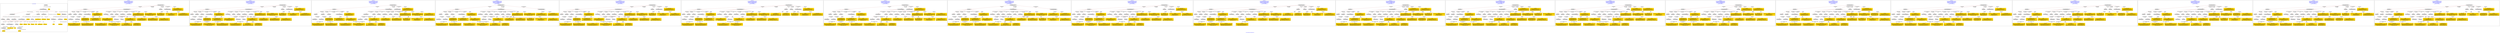 digraph n0 {
fontcolor="blue"
remincross="true"
label="s23-s-national-portrait-gallery.json"
subgraph cluster_0 {
label="1-correct model"
n2[style="filled",color="white",fillcolor="lightgray",label="E12_Production1"];
n3[style="filled",color="white",fillcolor="lightgray",label="E21_Person1"];
n4[style="filled",color="white",fillcolor="lightgray",label="E55_Type2"];
n5[style="filled",color="white",fillcolor="lightgray",label="E52_Time-Span3"];
n6[style="filled",color="white",fillcolor="lightgray",label="E69_Death1"];
n7[style="filled",color="white",fillcolor="lightgray",label="E82_Actor_Appellation1"];
n8[style="filled",color="white",fillcolor="lightgray",label="E67_Birth1"];
n9[shape="plaintext",style="filled",fillcolor="gold",label="Artist_URI"];
n10[style="filled",color="white",fillcolor="lightgray",label="E21_Person2"];
n11[style="filled",color="white",fillcolor="lightgray",label="E82_Actor_Appellation2"];
n12[shape="plaintext",style="filled",fillcolor="gold",label="Description"];
n13[style="filled",color="white",fillcolor="lightgray",label="E22_Man-Made_Object1"];
n14[style="filled",color="white",fillcolor="lightgray",label="E55_Type3"];
n15[style="filled",color="white",fillcolor="lightgray",label="E54_Dimension1"];
n16[style="filled",color="white",fillcolor="lightgray",label="E40_Legal_Body1"];
n17[shape="plaintext",style="filled",fillcolor="gold",label="Object_URI"];
n18[style="filled",color="white",fillcolor="lightgray",label="E38_Image1"];
n19[shape="plaintext",style="filled",fillcolor="gold",label="Image"];
n20[shape="plaintext",style="filled",fillcolor="gold",label="Owner"];
n21[style="filled",color="white",fillcolor="lightgray",label="E52_Time-Span1"];
n22[shape="plaintext",style="filled",fillcolor="gold",label="BornDate"];
n23[style="filled",color="white",fillcolor="lightgray",label="E52_Time-Span2"];
n24[shape="plaintext",style="filled",fillcolor="gold",label="deathDate"];
n25[shape="plaintext",style="filled",fillcolor="gold",label="DateOfWork"];
n26[style="filled",color="white",fillcolor="lightgray",label="E52_Time-Span4"];
n27[shape="plaintext",style="filled",fillcolor="gold",label="AquisitionDate"];
n28[shape="plaintext",style="filled",fillcolor="gold",label="Dimension"];
n29[style="filled",color="white",fillcolor="lightgray",label="E55_Type1"];
n30[shape="plaintext",style="filled",fillcolor="gold",label="Classification_URI"];
n31[shape="plaintext",style="filled",fillcolor="gold",label="Classification"];
n32[shape="plaintext",style="filled",fillcolor="gold",label="Medium_URI"];
n33[shape="plaintext",style="filled",fillcolor="gold",label="Medium"];
n34[shape="plaintext",style="filled",fillcolor="gold",label="Subclassification_URI"];
n35[shape="plaintext",style="filled",fillcolor="gold",label="Subclassification"];
n36[shape="plaintext",style="filled",fillcolor="gold",label="Artist_Appellation_URI"];
n37[shape="plaintext",style="filled",fillcolor="gold",label="Artist"];
n38[shape="plaintext",style="filled",fillcolor="gold",label="values"];
n39[style="filled",color="white",fillcolor="lightgray",label="E8_Acquisition1"];
n40[shape="plaintext",style="filled",fillcolor="gold",label="CreditLine"];
}
subgraph cluster_1 {
label="candidate 0\nlink coherence:0.8378378378378378\nnode coherence:0.9142857142857143\nconfidence:0.4695268486762692\nmapping score:0.5029375209873278\ncost:135.99887\n-precision:0.49-recall:0.46"
n42[style="filled",color="white",fillcolor="lightgray",label="E12_Production1"];
n43[style="filled",color="white",fillcolor="lightgray",label="E52_Time-Span2"];
n44[style="filled",color="white",fillcolor="lightgray",label="E55_Type1"];
n45[style="filled",color="white",fillcolor="lightgray",label="E21_Person1"];
n46[style="filled",color="white",fillcolor="lightgray",label="E67_Birth1"];
n47[style="filled",color="white",fillcolor="lightgray",label="E69_Death1"];
n48[style="filled",color="white",fillcolor="lightgray",label="E74_Group1"];
n49[style="filled",color="white",fillcolor="lightgray",label="E82_Actor_Appellation1"];
n50[style="filled",color="white",fillcolor="lightgray",label="E22_Man-Made_Object1"];
n51[style="filled",color="white",fillcolor="lightgray",label="E35_Title1"];
n52[style="filled",color="white",fillcolor="lightgray",label="E38_Image1"];
n53[style="filled",color="white",fillcolor="lightgray",label="E54_Dimension1"];
n54[style="filled",color="white",fillcolor="lightgray",label="E8_Acquisition1"];
n55[style="filled",color="white",fillcolor="lightgray",label="E33_Linguistic_Object2"];
n56[style="filled",color="white",fillcolor="lightgray",label="E55_Type2"];
n57[style="filled",color="white",fillcolor="lightgray",label="E52_Time-Span1"];
n58[style="filled",color="white",fillcolor="lightgray",label="E52_Time-Span3"];
n59[style="filled",color="white",fillcolor="lightgray",label="E33_Linguistic_Object1"];
n60[shape="plaintext",style="filled",fillcolor="gold",label="Classification\n[E55_Type,classLink,0.32]\n[E55_Type,label,0.32]\n[E33_Linguistic_Object,P3_has_note,0.205]\n[E22_Man-Made_Object,P3_has_note,0.155]"];
n61[shape="plaintext",style="filled",fillcolor="gold",label="CreditLine\n[E8_Acquisition,P3_has_note,0.541]\n[E30_Right,P3_has_note,0.231]\n[E22_Man-Made_Object,P3_has_note,0.115]\n[E33_Linguistic_Object,P3_has_note,0.112]"];
n62[shape="plaintext",style="filled",fillcolor="gold",label="Artist_URI\n[E21_Person,classLink,0.422]\n[E82_Actor_Appellation,classLink,0.298]\n[E39_Actor,classLink,0.267]\n[E30_Right,P3_has_note,0.013]"];
n63[shape="plaintext",style="filled",fillcolor="gold",label="deathDate\n[E52_Time-Span,P82_at_some_time_within,0.491]\n[E12_Production,P3_has_note,0.201]\n[E52_Time-Span,P82b_end_of_the_end,0.186]\n[E34_Inscription,P3_has_note,0.122]"];
n64[shape="plaintext",style="filled",fillcolor="gold",label="Classification_URI\n[E55_Type,classLink,0.535]\n[E55_Type,label,0.162]\n[E57_Material,classLink,0.152]\n[E74_Group,classLink,0.151]"];
n65[shape="plaintext",style="filled",fillcolor="gold",label="values\n[E82_Actor_Appellation,label,0.415]\n[E35_Title,label,0.228]\n[E8_Acquisition,P3_has_note,0.185]\n[E22_Man-Made_Object,P3_has_note,0.172]"];
n66[shape="plaintext",style="filled",fillcolor="gold",label="Dimension\n[E54_Dimension,P3_has_note,0.709]\n[E22_Man-Made_Object,classLink,0.11]\n[E22_Man-Made_Object,P3_has_note,0.1]\n[E34_Inscription,P3_has_note,0.081]"];
n67[shape="plaintext",style="filled",fillcolor="gold",label="Object_URI\n[E22_Man-Made_Object,classLink,0.959]\n[E22_Man-Made_Object,P3_has_note,0.017]\n[E73_Information_Object,P3_has_note,0.013]\n[E33_Linguistic_Object,P3_has_note,0.011]"];
n68[shape="plaintext",style="filled",fillcolor="gold",label="AquisitionDate\n[E52_Time-Span,P82b_end_of_the_end,0.37]\n[E52_Time-Span,P82_at_some_time_within,0.273]\n[E12_Production,P3_has_note,0.248]\n[E35_Title,label,0.109]"];
n69[shape="plaintext",style="filled",fillcolor="gold",label="BornDate\n[E52_Time-Span,P82_at_some_time_within,0.556]\n[E52_Time-Span,P82a_begin_of_the_begin,0.222]\n[E22_Man-Made_Object,P3_has_note,0.112]\n[E34_Inscription,P3_has_note,0.109]"];
n70[shape="plaintext",style="filled",fillcolor="gold",label="Artist_Appellation_URI\n[E82_Actor_Appellation,classLink,0.876]\n[E21_Person,classLink,0.073]\n[E39_Actor,classLink,0.047]\n[E22_Man-Made_Object,P3_has_note,0.004]"];
n71[shape="plaintext",style="filled",fillcolor="gold",label="Medium_URI\n[E57_Material,classLink,0.403]\n[E55_Type,classLink,0.394]\n[E74_Group,classLink,0.175]\n[E55_Type,label,0.028]"];
n72[shape="plaintext",style="filled",fillcolor="gold",label="DateOfWork\n[E52_Time-Span,P82_at_some_time_within,0.485]\n[E52_Time-Span,P82a_begin_of_the_begin,0.3]\n[E52_Time-Span,P82b_end_of_the_end,0.138]\n[E33_Linguistic_Object,P3_has_note,0.077]"];
n73[shape="plaintext",style="filled",fillcolor="gold",label="Owner\n[E8_Acquisition,P3_has_note,0.59]\n[E30_Right,P3_has_note,0.174]\n[E33_Linguistic_Object,P3_has_note,0.121]\n[E22_Man-Made_Object,P3_has_note,0.116]"];
n74[shape="plaintext",style="filled",fillcolor="gold",label="Image\n[E38_Image,classLink,0.825]\n[E78_Collection,classLink,0.094]\n[E22_Man-Made_Object,classLink,0.042]\n[E21_Person,classLink,0.04]"];
n75[shape="plaintext",style="filled",fillcolor="gold",label="Description\n[E22_Man-Made_Object,P3_has_note,0.321]\n[E73_Information_Object,P3_has_note,0.295]\n[E33_Linguistic_Object,P3_has_note,0.285]\n[E35_Title,label,0.099]"];
n76[shape="plaintext",style="filled",fillcolor="gold",label="Medium\n[E29_Design_or_Procedure,P3_has_note,0.334]\n[E57_Material,label,0.277]\n[E55_Type,label,0.218]\n[E57_Material,classLink,0.171]"];
n77[shape="plaintext",style="filled",fillcolor="gold",label="Subclassification_URI\n[E55_Type,classLink,0.463]\n[E57_Material,classLink,0.206]\n[E74_Group,classLink,0.204]\n[E55_Type,label,0.127]"];
n78[shape="plaintext",style="filled",fillcolor="gold",label="Artist\n[E82_Actor_Appellation,label,0.594]\n[E8_Acquisition,P3_has_note,0.144]\n[E22_Man-Made_Object,P3_has_note,0.141]\n[E35_Title,label,0.122]"];
n79[shape="plaintext",style="filled",fillcolor="gold",label="Subclassification\n[E30_Right,P3_has_note,0.488]\n[E33_Linguistic_Object,P3_has_note,0.182]\n[E8_Acquisition,P3_has_note,0.176]\n[E22_Man-Made_Object,P3_has_note,0.154]"];
}
subgraph cluster_2 {
label="candidate 1\nlink coherence:0.8378378378378378\nnode coherence:0.9142857142857143\nconfidence:0.4695268486762692\nmapping score:0.5029375209873278\ncost:234.99887\n-precision:0.49-recall:0.46"
n81[style="filled",color="white",fillcolor="lightgray",label="E12_Production1"];
n82[style="filled",color="white",fillcolor="lightgray",label="E52_Time-Span2"];
n83[style="filled",color="white",fillcolor="lightgray",label="E55_Type1"];
n84[style="filled",color="white",fillcolor="lightgray",label="E21_Person1"];
n85[style="filled",color="white",fillcolor="lightgray",label="E67_Birth1"];
n86[style="filled",color="white",fillcolor="lightgray",label="E69_Death1"];
n87[style="filled",color="white",fillcolor="lightgray",label="E74_Group1"];
n88[style="filled",color="white",fillcolor="lightgray",label="E82_Actor_Appellation1"];
n89[style="filled",color="white",fillcolor="lightgray",label="E22_Man-Made_Object1"];
n90[style="filled",color="white",fillcolor="lightgray",label="E35_Title1"];
n91[style="filled",color="white",fillcolor="lightgray",label="E38_Image1"];
n92[style="filled",color="white",fillcolor="lightgray",label="E54_Dimension1"];
n93[style="filled",color="white",fillcolor="lightgray",label="E8_Acquisition1"];
n94[style="filled",color="white",fillcolor="lightgray",label="E33_Linguistic_Object2"];
n95[style="filled",color="white",fillcolor="lightgray",label="E55_Type2"];
n96[style="filled",color="white",fillcolor="lightgray",label="E52_Time-Span1"];
n97[style="filled",color="white",fillcolor="lightgray",label="E52_Time-Span3"];
n98[style="filled",color="white",fillcolor="lightgray",label="E33_Linguistic_Object1"];
n99[shape="plaintext",style="filled",fillcolor="gold",label="Classification\n[E55_Type,classLink,0.32]\n[E55_Type,label,0.32]\n[E33_Linguistic_Object,P3_has_note,0.205]\n[E22_Man-Made_Object,P3_has_note,0.155]"];
n100[shape="plaintext",style="filled",fillcolor="gold",label="CreditLine\n[E8_Acquisition,P3_has_note,0.541]\n[E30_Right,P3_has_note,0.231]\n[E22_Man-Made_Object,P3_has_note,0.115]\n[E33_Linguistic_Object,P3_has_note,0.112]"];
n101[shape="plaintext",style="filled",fillcolor="gold",label="Artist_URI\n[E21_Person,classLink,0.422]\n[E82_Actor_Appellation,classLink,0.298]\n[E39_Actor,classLink,0.267]\n[E30_Right,P3_has_note,0.013]"];
n102[shape="plaintext",style="filled",fillcolor="gold",label="deathDate\n[E52_Time-Span,P82_at_some_time_within,0.491]\n[E12_Production,P3_has_note,0.201]\n[E52_Time-Span,P82b_end_of_the_end,0.186]\n[E34_Inscription,P3_has_note,0.122]"];
n103[shape="plaintext",style="filled",fillcolor="gold",label="Classification_URI\n[E55_Type,classLink,0.535]\n[E55_Type,label,0.162]\n[E57_Material,classLink,0.152]\n[E74_Group,classLink,0.151]"];
n104[shape="plaintext",style="filled",fillcolor="gold",label="values\n[E82_Actor_Appellation,label,0.415]\n[E35_Title,label,0.228]\n[E8_Acquisition,P3_has_note,0.185]\n[E22_Man-Made_Object,P3_has_note,0.172]"];
n105[shape="plaintext",style="filled",fillcolor="gold",label="Dimension\n[E54_Dimension,P3_has_note,0.709]\n[E22_Man-Made_Object,classLink,0.11]\n[E22_Man-Made_Object,P3_has_note,0.1]\n[E34_Inscription,P3_has_note,0.081]"];
n106[shape="plaintext",style="filled",fillcolor="gold",label="Object_URI\n[E22_Man-Made_Object,classLink,0.959]\n[E22_Man-Made_Object,P3_has_note,0.017]\n[E73_Information_Object,P3_has_note,0.013]\n[E33_Linguistic_Object,P3_has_note,0.011]"];
n107[shape="plaintext",style="filled",fillcolor="gold",label="BornDate\n[E52_Time-Span,P82_at_some_time_within,0.556]\n[E52_Time-Span,P82a_begin_of_the_begin,0.222]\n[E22_Man-Made_Object,P3_has_note,0.112]\n[E34_Inscription,P3_has_note,0.109]"];
n108[shape="plaintext",style="filled",fillcolor="gold",label="AquisitionDate\n[E52_Time-Span,P82b_end_of_the_end,0.37]\n[E52_Time-Span,P82_at_some_time_within,0.273]\n[E12_Production,P3_has_note,0.248]\n[E35_Title,label,0.109]"];
n109[shape="plaintext",style="filled",fillcolor="gold",label="Artist_Appellation_URI\n[E82_Actor_Appellation,classLink,0.876]\n[E21_Person,classLink,0.073]\n[E39_Actor,classLink,0.047]\n[E22_Man-Made_Object,P3_has_note,0.004]"];
n110[shape="plaintext",style="filled",fillcolor="gold",label="Medium_URI\n[E57_Material,classLink,0.403]\n[E55_Type,classLink,0.394]\n[E74_Group,classLink,0.175]\n[E55_Type,label,0.028]"];
n111[shape="plaintext",style="filled",fillcolor="gold",label="DateOfWork\n[E52_Time-Span,P82_at_some_time_within,0.485]\n[E52_Time-Span,P82a_begin_of_the_begin,0.3]\n[E52_Time-Span,P82b_end_of_the_end,0.138]\n[E33_Linguistic_Object,P3_has_note,0.077]"];
n112[shape="plaintext",style="filled",fillcolor="gold",label="Owner\n[E8_Acquisition,P3_has_note,0.59]\n[E30_Right,P3_has_note,0.174]\n[E33_Linguistic_Object,P3_has_note,0.121]\n[E22_Man-Made_Object,P3_has_note,0.116]"];
n113[shape="plaintext",style="filled",fillcolor="gold",label="Image\n[E38_Image,classLink,0.825]\n[E78_Collection,classLink,0.094]\n[E22_Man-Made_Object,classLink,0.042]\n[E21_Person,classLink,0.04]"];
n114[shape="plaintext",style="filled",fillcolor="gold",label="Description\n[E22_Man-Made_Object,P3_has_note,0.321]\n[E73_Information_Object,P3_has_note,0.295]\n[E33_Linguistic_Object,P3_has_note,0.285]\n[E35_Title,label,0.099]"];
n115[shape="plaintext",style="filled",fillcolor="gold",label="Medium\n[E29_Design_or_Procedure,P3_has_note,0.334]\n[E57_Material,label,0.277]\n[E55_Type,label,0.218]\n[E57_Material,classLink,0.171]"];
n116[shape="plaintext",style="filled",fillcolor="gold",label="Subclassification_URI\n[E55_Type,classLink,0.463]\n[E57_Material,classLink,0.206]\n[E74_Group,classLink,0.204]\n[E55_Type,label,0.127]"];
n117[shape="plaintext",style="filled",fillcolor="gold",label="Artist\n[E82_Actor_Appellation,label,0.594]\n[E8_Acquisition,P3_has_note,0.144]\n[E22_Man-Made_Object,P3_has_note,0.141]\n[E35_Title,label,0.122]"];
n118[shape="plaintext",style="filled",fillcolor="gold",label="Subclassification\n[E30_Right,P3_has_note,0.488]\n[E33_Linguistic_Object,P3_has_note,0.182]\n[E8_Acquisition,P3_has_note,0.176]\n[E22_Man-Made_Object,P3_has_note,0.154]"];
}
subgraph cluster_3 {
label="candidate 10\nlink coherence:0.8108108108108109\nnode coherence:0.9142857142857143\nconfidence:0.4695268486762692\nmapping score:0.5029375209873278\ncost:135.99885\n-precision:0.49-recall:0.46"
n120[style="filled",color="white",fillcolor="lightgray",label="E12_Production1"];
n121[style="filled",color="white",fillcolor="lightgray",label="E52_Time-Span2"];
n122[style="filled",color="white",fillcolor="lightgray",label="E55_Type1"];
n123[style="filled",color="white",fillcolor="lightgray",label="E21_Person1"];
n124[style="filled",color="white",fillcolor="lightgray",label="E67_Birth1"];
n125[style="filled",color="white",fillcolor="lightgray",label="E69_Death1"];
n126[style="filled",color="white",fillcolor="lightgray",label="E74_Group1"];
n127[style="filled",color="white",fillcolor="lightgray",label="E82_Actor_Appellation1"];
n128[style="filled",color="white",fillcolor="lightgray",label="E22_Man-Made_Object1"];
n129[style="filled",color="white",fillcolor="lightgray",label="E35_Title1"];
n130[style="filled",color="white",fillcolor="lightgray",label="E38_Image1"];
n131[style="filled",color="white",fillcolor="lightgray",label="E54_Dimension1"];
n132[style="filled",color="white",fillcolor="lightgray",label="E55_Type2"];
n133[style="filled",color="white",fillcolor="lightgray",label="E8_Acquisition1"];
n134[style="filled",color="white",fillcolor="lightgray",label="E33_Linguistic_Object1"];
n135[style="filled",color="white",fillcolor="lightgray",label="E52_Time-Span1"];
n136[style="filled",color="white",fillcolor="lightgray",label="E52_Time-Span3"];
n137[style="filled",color="white",fillcolor="lightgray",label="E33_Linguistic_Object2"];
n138[shape="plaintext",style="filled",fillcolor="gold",label="Classification\n[E55_Type,classLink,0.32]\n[E55_Type,label,0.32]\n[E33_Linguistic_Object,P3_has_note,0.205]\n[E22_Man-Made_Object,P3_has_note,0.155]"];
n139[shape="plaintext",style="filled",fillcolor="gold",label="CreditLine\n[E8_Acquisition,P3_has_note,0.541]\n[E30_Right,P3_has_note,0.231]\n[E22_Man-Made_Object,P3_has_note,0.115]\n[E33_Linguistic_Object,P3_has_note,0.112]"];
n140[shape="plaintext",style="filled",fillcolor="gold",label="Artist_URI\n[E21_Person,classLink,0.422]\n[E82_Actor_Appellation,classLink,0.298]\n[E39_Actor,classLink,0.267]\n[E30_Right,P3_has_note,0.013]"];
n141[shape="plaintext",style="filled",fillcolor="gold",label="deathDate\n[E52_Time-Span,P82_at_some_time_within,0.491]\n[E12_Production,P3_has_note,0.201]\n[E52_Time-Span,P82b_end_of_the_end,0.186]\n[E34_Inscription,P3_has_note,0.122]"];
n142[shape="plaintext",style="filled",fillcolor="gold",label="Classification_URI\n[E55_Type,classLink,0.535]\n[E55_Type,label,0.162]\n[E57_Material,classLink,0.152]\n[E74_Group,classLink,0.151]"];
n143[shape="plaintext",style="filled",fillcolor="gold",label="values\n[E82_Actor_Appellation,label,0.415]\n[E35_Title,label,0.228]\n[E8_Acquisition,P3_has_note,0.185]\n[E22_Man-Made_Object,P3_has_note,0.172]"];
n144[shape="plaintext",style="filled",fillcolor="gold",label="Dimension\n[E54_Dimension,P3_has_note,0.709]\n[E22_Man-Made_Object,classLink,0.11]\n[E22_Man-Made_Object,P3_has_note,0.1]\n[E34_Inscription,P3_has_note,0.081]"];
n145[shape="plaintext",style="filled",fillcolor="gold",label="Object_URI\n[E22_Man-Made_Object,classLink,0.959]\n[E22_Man-Made_Object,P3_has_note,0.017]\n[E73_Information_Object,P3_has_note,0.013]\n[E33_Linguistic_Object,P3_has_note,0.011]"];
n146[shape="plaintext",style="filled",fillcolor="gold",label="AquisitionDate\n[E52_Time-Span,P82b_end_of_the_end,0.37]\n[E52_Time-Span,P82_at_some_time_within,0.273]\n[E12_Production,P3_has_note,0.248]\n[E35_Title,label,0.109]"];
n147[shape="plaintext",style="filled",fillcolor="gold",label="BornDate\n[E52_Time-Span,P82_at_some_time_within,0.556]\n[E52_Time-Span,P82a_begin_of_the_begin,0.222]\n[E22_Man-Made_Object,P3_has_note,0.112]\n[E34_Inscription,P3_has_note,0.109]"];
n148[shape="plaintext",style="filled",fillcolor="gold",label="Artist_Appellation_URI\n[E82_Actor_Appellation,classLink,0.876]\n[E21_Person,classLink,0.073]\n[E39_Actor,classLink,0.047]\n[E22_Man-Made_Object,P3_has_note,0.004]"];
n149[shape="plaintext",style="filled",fillcolor="gold",label="Medium_URI\n[E57_Material,classLink,0.403]\n[E55_Type,classLink,0.394]\n[E74_Group,classLink,0.175]\n[E55_Type,label,0.028]"];
n150[shape="plaintext",style="filled",fillcolor="gold",label="DateOfWork\n[E52_Time-Span,P82_at_some_time_within,0.485]\n[E52_Time-Span,P82a_begin_of_the_begin,0.3]\n[E52_Time-Span,P82b_end_of_the_end,0.138]\n[E33_Linguistic_Object,P3_has_note,0.077]"];
n151[shape="plaintext",style="filled",fillcolor="gold",label="Owner\n[E8_Acquisition,P3_has_note,0.59]\n[E30_Right,P3_has_note,0.174]\n[E33_Linguistic_Object,P3_has_note,0.121]\n[E22_Man-Made_Object,P3_has_note,0.116]"];
n152[shape="plaintext",style="filled",fillcolor="gold",label="Image\n[E38_Image,classLink,0.825]\n[E78_Collection,classLink,0.094]\n[E22_Man-Made_Object,classLink,0.042]\n[E21_Person,classLink,0.04]"];
n153[shape="plaintext",style="filled",fillcolor="gold",label="Description\n[E22_Man-Made_Object,P3_has_note,0.321]\n[E73_Information_Object,P3_has_note,0.295]\n[E33_Linguistic_Object,P3_has_note,0.285]\n[E35_Title,label,0.099]"];
n154[shape="plaintext",style="filled",fillcolor="gold",label="Medium\n[E29_Design_or_Procedure,P3_has_note,0.334]\n[E57_Material,label,0.277]\n[E55_Type,label,0.218]\n[E57_Material,classLink,0.171]"];
n155[shape="plaintext",style="filled",fillcolor="gold",label="Subclassification_URI\n[E55_Type,classLink,0.463]\n[E57_Material,classLink,0.206]\n[E74_Group,classLink,0.204]\n[E55_Type,label,0.127]"];
n156[shape="plaintext",style="filled",fillcolor="gold",label="Artist\n[E82_Actor_Appellation,label,0.594]\n[E8_Acquisition,P3_has_note,0.144]\n[E22_Man-Made_Object,P3_has_note,0.141]\n[E35_Title,label,0.122]"];
n157[shape="plaintext",style="filled",fillcolor="gold",label="Subclassification\n[E30_Right,P3_has_note,0.488]\n[E33_Linguistic_Object,P3_has_note,0.182]\n[E8_Acquisition,P3_has_note,0.176]\n[E22_Man-Made_Object,P3_has_note,0.154]"];
}
subgraph cluster_4 {
label="candidate 11\nlink coherence:0.8108108108108109\nnode coherence:0.8823529411764706\nconfidence:0.4695268486762692\nmapping score:0.5006265966175799\ncost:135.99885\n-precision:0.49-recall:0.46"
n159[style="filled",color="white",fillcolor="lightgray",label="E12_Production1"];
n160[style="filled",color="white",fillcolor="lightgray",label="E52_Time-Span2"];
n161[style="filled",color="white",fillcolor="lightgray",label="E55_Type1"];
n162[style="filled",color="white",fillcolor="lightgray",label="E21_Person1"];
n163[style="filled",color="white",fillcolor="lightgray",label="E67_Birth1"];
n164[style="filled",color="white",fillcolor="lightgray",label="E69_Death1"];
n165[style="filled",color="white",fillcolor="lightgray",label="E74_Group1"];
n166[style="filled",color="white",fillcolor="lightgray",label="E82_Actor_Appellation1"];
n167[style="filled",color="white",fillcolor="lightgray",label="E22_Man-Made_Object1"];
n168[style="filled",color="white",fillcolor="lightgray",label="E35_Title1"];
n169[style="filled",color="white",fillcolor="lightgray",label="E38_Image1"];
n170[style="filled",color="white",fillcolor="lightgray",label="E54_Dimension1"];
n171[style="filled",color="white",fillcolor="lightgray",label="E55_Type2"];
n172[style="filled",color="white",fillcolor="lightgray",label="E8_Acquisition1"];
n173[style="filled",color="white",fillcolor="lightgray",label="E33_Linguistic_Object1"];
n174[style="filled",color="white",fillcolor="lightgray",label="E52_Time-Span1"];
n175[style="filled",color="white",fillcolor="lightgray",label="E52_Time-Span3"];
n176[style="filled",color="white",fillcolor="lightgray",label="E33_Linguistic_Object2"];
n177[shape="plaintext",style="filled",fillcolor="gold",label="Classification\n[E55_Type,classLink,0.32]\n[E55_Type,label,0.32]\n[E33_Linguistic_Object,P3_has_note,0.205]\n[E22_Man-Made_Object,P3_has_note,0.155]"];
n178[shape="plaintext",style="filled",fillcolor="gold",label="CreditLine\n[E8_Acquisition,P3_has_note,0.541]\n[E30_Right,P3_has_note,0.231]\n[E22_Man-Made_Object,P3_has_note,0.115]\n[E33_Linguistic_Object,P3_has_note,0.112]"];
n179[shape="plaintext",style="filled",fillcolor="gold",label="Artist_URI\n[E21_Person,classLink,0.422]\n[E82_Actor_Appellation,classLink,0.298]\n[E39_Actor,classLink,0.267]\n[E30_Right,P3_has_note,0.013]"];
n180[shape="plaintext",style="filled",fillcolor="gold",label="deathDate\n[E52_Time-Span,P82_at_some_time_within,0.491]\n[E12_Production,P3_has_note,0.201]\n[E52_Time-Span,P82b_end_of_the_end,0.186]\n[E34_Inscription,P3_has_note,0.122]"];
n181[shape="plaintext",style="filled",fillcolor="gold",label="Classification_URI\n[E55_Type,classLink,0.535]\n[E55_Type,label,0.162]\n[E57_Material,classLink,0.152]\n[E74_Group,classLink,0.151]"];
n182[shape="plaintext",style="filled",fillcolor="gold",label="values\n[E82_Actor_Appellation,label,0.415]\n[E35_Title,label,0.228]\n[E8_Acquisition,P3_has_note,0.185]\n[E22_Man-Made_Object,P3_has_note,0.172]"];
n183[shape="plaintext",style="filled",fillcolor="gold",label="Dimension\n[E54_Dimension,P3_has_note,0.709]\n[E22_Man-Made_Object,classLink,0.11]\n[E22_Man-Made_Object,P3_has_note,0.1]\n[E34_Inscription,P3_has_note,0.081]"];
n184[shape="plaintext",style="filled",fillcolor="gold",label="Object_URI\n[E22_Man-Made_Object,classLink,0.959]\n[E22_Man-Made_Object,P3_has_note,0.017]\n[E73_Information_Object,P3_has_note,0.013]\n[E33_Linguistic_Object,P3_has_note,0.011]"];
n185[shape="plaintext",style="filled",fillcolor="gold",label="AquisitionDate\n[E52_Time-Span,P82b_end_of_the_end,0.37]\n[E52_Time-Span,P82_at_some_time_within,0.273]\n[E12_Production,P3_has_note,0.248]\n[E35_Title,label,0.109]"];
n186[shape="plaintext",style="filled",fillcolor="gold",label="BornDate\n[E52_Time-Span,P82_at_some_time_within,0.556]\n[E52_Time-Span,P82a_begin_of_the_begin,0.222]\n[E22_Man-Made_Object,P3_has_note,0.112]\n[E34_Inscription,P3_has_note,0.109]"];
n187[shape="plaintext",style="filled",fillcolor="gold",label="Artist_Appellation_URI\n[E82_Actor_Appellation,classLink,0.876]\n[E21_Person,classLink,0.073]\n[E39_Actor,classLink,0.047]\n[E22_Man-Made_Object,P3_has_note,0.004]"];
n188[shape="plaintext",style="filled",fillcolor="gold",label="Medium_URI\n[E57_Material,classLink,0.403]\n[E55_Type,classLink,0.394]\n[E74_Group,classLink,0.175]\n[E55_Type,label,0.028]"];
n189[shape="plaintext",style="filled",fillcolor="gold",label="DateOfWork\n[E52_Time-Span,P82_at_some_time_within,0.485]\n[E52_Time-Span,P82a_begin_of_the_begin,0.3]\n[E52_Time-Span,P82b_end_of_the_end,0.138]\n[E33_Linguistic_Object,P3_has_note,0.077]"];
n190[shape="plaintext",style="filled",fillcolor="gold",label="Owner\n[E8_Acquisition,P3_has_note,0.59]\n[E30_Right,P3_has_note,0.174]\n[E33_Linguistic_Object,P3_has_note,0.121]\n[E22_Man-Made_Object,P3_has_note,0.116]"];
n191[shape="plaintext",style="filled",fillcolor="gold",label="Image\n[E38_Image,classLink,0.825]\n[E78_Collection,classLink,0.094]\n[E22_Man-Made_Object,classLink,0.042]\n[E21_Person,classLink,0.04]"];
n192[shape="plaintext",style="filled",fillcolor="gold",label="Description\n[E22_Man-Made_Object,P3_has_note,0.321]\n[E73_Information_Object,P3_has_note,0.295]\n[E33_Linguistic_Object,P3_has_note,0.285]\n[E35_Title,label,0.099]"];
n193[shape="plaintext",style="filled",fillcolor="gold",label="Medium\n[E29_Design_or_Procedure,P3_has_note,0.334]\n[E57_Material,label,0.277]\n[E55_Type,label,0.218]\n[E57_Material,classLink,0.171]"];
n194[shape="plaintext",style="filled",fillcolor="gold",label="Subclassification_URI\n[E55_Type,classLink,0.463]\n[E57_Material,classLink,0.206]\n[E74_Group,classLink,0.204]\n[E55_Type,label,0.127]"];
n195[shape="plaintext",style="filled",fillcolor="gold",label="Subclassification\n[E30_Right,P3_has_note,0.488]\n[E33_Linguistic_Object,P3_has_note,0.182]\n[E8_Acquisition,P3_has_note,0.176]\n[E22_Man-Made_Object,P3_has_note,0.154]"];
n196[shape="plaintext",style="filled",fillcolor="gold",label="Artist\n[E82_Actor_Appellation,label,0.594]\n[E8_Acquisition,P3_has_note,0.144]\n[E22_Man-Made_Object,P3_has_note,0.141]\n[E35_Title,label,0.122]"];
}
subgraph cluster_5 {
label="candidate 12\nlink coherence:0.8108108108108109\nnode coherence:0.9142857142857143\nconfidence:0.4695268486762692\nmapping score:0.5029375209873278\ncost:135.99889\n-precision:0.49-recall:0.46"
n198[style="filled",color="white",fillcolor="lightgray",label="E12_Production1"];
n199[style="filled",color="white",fillcolor="lightgray",label="E52_Time-Span2"];
n200[style="filled",color="white",fillcolor="lightgray",label="E55_Type1"];
n201[style="filled",color="white",fillcolor="lightgray",label="E21_Person1"];
n202[style="filled",color="white",fillcolor="lightgray",label="E67_Birth1"];
n203[style="filled",color="white",fillcolor="lightgray",label="E69_Death1"];
n204[style="filled",color="white",fillcolor="lightgray",label="E74_Group1"];
n205[style="filled",color="white",fillcolor="lightgray",label="E82_Actor_Appellation1"];
n206[style="filled",color="white",fillcolor="lightgray",label="E22_Man-Made_Object1"];
n207[style="filled",color="white",fillcolor="lightgray",label="E35_Title1"];
n208[style="filled",color="white",fillcolor="lightgray",label="E38_Image1"];
n209[style="filled",color="white",fillcolor="lightgray",label="E54_Dimension1"];
n210[style="filled",color="white",fillcolor="lightgray",label="E8_Acquisition1"];
n211[style="filled",color="white",fillcolor="lightgray",label="E33_Linguistic_Object1"];
n212[style="filled",color="white",fillcolor="lightgray",label="E55_Type2"];
n213[style="filled",color="white",fillcolor="lightgray",label="E52_Time-Span1"];
n214[style="filled",color="white",fillcolor="lightgray",label="E52_Time-Span3"];
n215[style="filled",color="white",fillcolor="lightgray",label="E33_Linguistic_Object2"];
n216[shape="plaintext",style="filled",fillcolor="gold",label="Classification\n[E55_Type,classLink,0.32]\n[E55_Type,label,0.32]\n[E33_Linguistic_Object,P3_has_note,0.205]\n[E22_Man-Made_Object,P3_has_note,0.155]"];
n217[shape="plaintext",style="filled",fillcolor="gold",label="CreditLine\n[E8_Acquisition,P3_has_note,0.541]\n[E30_Right,P3_has_note,0.231]\n[E22_Man-Made_Object,P3_has_note,0.115]\n[E33_Linguistic_Object,P3_has_note,0.112]"];
n218[shape="plaintext",style="filled",fillcolor="gold",label="Artist_URI\n[E21_Person,classLink,0.422]\n[E82_Actor_Appellation,classLink,0.298]\n[E39_Actor,classLink,0.267]\n[E30_Right,P3_has_note,0.013]"];
n219[shape="plaintext",style="filled",fillcolor="gold",label="deathDate\n[E52_Time-Span,P82_at_some_time_within,0.491]\n[E12_Production,P3_has_note,0.201]\n[E52_Time-Span,P82b_end_of_the_end,0.186]\n[E34_Inscription,P3_has_note,0.122]"];
n220[shape="plaintext",style="filled",fillcolor="gold",label="Classification_URI\n[E55_Type,classLink,0.535]\n[E55_Type,label,0.162]\n[E57_Material,classLink,0.152]\n[E74_Group,classLink,0.151]"];
n221[shape="plaintext",style="filled",fillcolor="gold",label="values\n[E82_Actor_Appellation,label,0.415]\n[E35_Title,label,0.228]\n[E8_Acquisition,P3_has_note,0.185]\n[E22_Man-Made_Object,P3_has_note,0.172]"];
n222[shape="plaintext",style="filled",fillcolor="gold",label="Dimension\n[E54_Dimension,P3_has_note,0.709]\n[E22_Man-Made_Object,classLink,0.11]\n[E22_Man-Made_Object,P3_has_note,0.1]\n[E34_Inscription,P3_has_note,0.081]"];
n223[shape="plaintext",style="filled",fillcolor="gold",label="Object_URI\n[E22_Man-Made_Object,classLink,0.959]\n[E22_Man-Made_Object,P3_has_note,0.017]\n[E73_Information_Object,P3_has_note,0.013]\n[E33_Linguistic_Object,P3_has_note,0.011]"];
n224[shape="plaintext",style="filled",fillcolor="gold",label="AquisitionDate\n[E52_Time-Span,P82b_end_of_the_end,0.37]\n[E52_Time-Span,P82_at_some_time_within,0.273]\n[E12_Production,P3_has_note,0.248]\n[E35_Title,label,0.109]"];
n225[shape="plaintext",style="filled",fillcolor="gold",label="BornDate\n[E52_Time-Span,P82_at_some_time_within,0.556]\n[E52_Time-Span,P82a_begin_of_the_begin,0.222]\n[E22_Man-Made_Object,P3_has_note,0.112]\n[E34_Inscription,P3_has_note,0.109]"];
n226[shape="plaintext",style="filled",fillcolor="gold",label="Artist_Appellation_URI\n[E82_Actor_Appellation,classLink,0.876]\n[E21_Person,classLink,0.073]\n[E39_Actor,classLink,0.047]\n[E22_Man-Made_Object,P3_has_note,0.004]"];
n227[shape="plaintext",style="filled",fillcolor="gold",label="Medium_URI\n[E57_Material,classLink,0.403]\n[E55_Type,classLink,0.394]\n[E74_Group,classLink,0.175]\n[E55_Type,label,0.028]"];
n228[shape="plaintext",style="filled",fillcolor="gold",label="DateOfWork\n[E52_Time-Span,P82_at_some_time_within,0.485]\n[E52_Time-Span,P82a_begin_of_the_begin,0.3]\n[E52_Time-Span,P82b_end_of_the_end,0.138]\n[E33_Linguistic_Object,P3_has_note,0.077]"];
n229[shape="plaintext",style="filled",fillcolor="gold",label="Owner\n[E8_Acquisition,P3_has_note,0.59]\n[E30_Right,P3_has_note,0.174]\n[E33_Linguistic_Object,P3_has_note,0.121]\n[E22_Man-Made_Object,P3_has_note,0.116]"];
n230[shape="plaintext",style="filled",fillcolor="gold",label="Image\n[E38_Image,classLink,0.825]\n[E78_Collection,classLink,0.094]\n[E22_Man-Made_Object,classLink,0.042]\n[E21_Person,classLink,0.04]"];
n231[shape="plaintext",style="filled",fillcolor="gold",label="Description\n[E22_Man-Made_Object,P3_has_note,0.321]\n[E73_Information_Object,P3_has_note,0.295]\n[E33_Linguistic_Object,P3_has_note,0.285]\n[E35_Title,label,0.099]"];
n232[shape="plaintext",style="filled",fillcolor="gold",label="Medium\n[E29_Design_or_Procedure,P3_has_note,0.334]\n[E57_Material,label,0.277]\n[E55_Type,label,0.218]\n[E57_Material,classLink,0.171]"];
n233[shape="plaintext",style="filled",fillcolor="gold",label="Subclassification_URI\n[E55_Type,classLink,0.463]\n[E57_Material,classLink,0.206]\n[E74_Group,classLink,0.204]\n[E55_Type,label,0.127]"];
n234[shape="plaintext",style="filled",fillcolor="gold",label="Artist\n[E82_Actor_Appellation,label,0.594]\n[E8_Acquisition,P3_has_note,0.144]\n[E22_Man-Made_Object,P3_has_note,0.141]\n[E35_Title,label,0.122]"];
n235[shape="plaintext",style="filled",fillcolor="gold",label="Subclassification\n[E30_Right,P3_has_note,0.488]\n[E33_Linguistic_Object,P3_has_note,0.182]\n[E8_Acquisition,P3_has_note,0.176]\n[E22_Man-Made_Object,P3_has_note,0.154]"];
}
subgraph cluster_6 {
label="candidate 13\nlink coherence:0.8108108108108109\nnode coherence:0.9142857142857143\nconfidence:0.4695268486762692\nmapping score:0.5029375209873278\ncost:135.99896\n-precision:0.49-recall:0.46"
n237[style="filled",color="white",fillcolor="lightgray",label="E12_Production1"];
n238[style="filled",color="white",fillcolor="lightgray",label="E52_Time-Span2"];
n239[style="filled",color="white",fillcolor="lightgray",label="E21_Person1"];
n240[style="filled",color="white",fillcolor="lightgray",label="E67_Birth1"];
n241[style="filled",color="white",fillcolor="lightgray",label="E69_Death1"];
n242[style="filled",color="white",fillcolor="lightgray",label="E74_Group1"];
n243[style="filled",color="white",fillcolor="lightgray",label="E82_Actor_Appellation1"];
n244[style="filled",color="white",fillcolor="lightgray",label="E22_Man-Made_Object1"];
n245[style="filled",color="white",fillcolor="lightgray",label="E35_Title1"];
n246[style="filled",color="white",fillcolor="lightgray",label="E38_Image1"];
n247[style="filled",color="white",fillcolor="lightgray",label="E54_Dimension1"];
n248[style="filled",color="white",fillcolor="lightgray",label="E8_Acquisition1"];
n249[style="filled",color="white",fillcolor="lightgray",label="E33_Linguistic_Object2"];
n250[style="filled",color="white",fillcolor="lightgray",label="E55_Type1"];
n251[style="filled",color="white",fillcolor="lightgray",label="E55_Type2"];
n252[style="filled",color="white",fillcolor="lightgray",label="E52_Time-Span1"];
n253[style="filled",color="white",fillcolor="lightgray",label="E52_Time-Span3"];
n254[style="filled",color="white",fillcolor="lightgray",label="E33_Linguistic_Object1"];
n255[shape="plaintext",style="filled",fillcolor="gold",label="Classification\n[E55_Type,classLink,0.32]\n[E55_Type,label,0.32]\n[E33_Linguistic_Object,P3_has_note,0.205]\n[E22_Man-Made_Object,P3_has_note,0.155]"];
n256[shape="plaintext",style="filled",fillcolor="gold",label="CreditLine\n[E8_Acquisition,P3_has_note,0.541]\n[E30_Right,P3_has_note,0.231]\n[E22_Man-Made_Object,P3_has_note,0.115]\n[E33_Linguistic_Object,P3_has_note,0.112]"];
n257[shape="plaintext",style="filled",fillcolor="gold",label="Artist_URI\n[E21_Person,classLink,0.422]\n[E82_Actor_Appellation,classLink,0.298]\n[E39_Actor,classLink,0.267]\n[E30_Right,P3_has_note,0.013]"];
n258[shape="plaintext",style="filled",fillcolor="gold",label="deathDate\n[E52_Time-Span,P82_at_some_time_within,0.491]\n[E12_Production,P3_has_note,0.201]\n[E52_Time-Span,P82b_end_of_the_end,0.186]\n[E34_Inscription,P3_has_note,0.122]"];
n259[shape="plaintext",style="filled",fillcolor="gold",label="Classification_URI\n[E55_Type,classLink,0.535]\n[E55_Type,label,0.162]\n[E57_Material,classLink,0.152]\n[E74_Group,classLink,0.151]"];
n260[shape="plaintext",style="filled",fillcolor="gold",label="values\n[E82_Actor_Appellation,label,0.415]\n[E35_Title,label,0.228]\n[E8_Acquisition,P3_has_note,0.185]\n[E22_Man-Made_Object,P3_has_note,0.172]"];
n261[shape="plaintext",style="filled",fillcolor="gold",label="Dimension\n[E54_Dimension,P3_has_note,0.709]\n[E22_Man-Made_Object,classLink,0.11]\n[E22_Man-Made_Object,P3_has_note,0.1]\n[E34_Inscription,P3_has_note,0.081]"];
n262[shape="plaintext",style="filled",fillcolor="gold",label="Object_URI\n[E22_Man-Made_Object,classLink,0.959]\n[E22_Man-Made_Object,P3_has_note,0.017]\n[E73_Information_Object,P3_has_note,0.013]\n[E33_Linguistic_Object,P3_has_note,0.011]"];
n263[shape="plaintext",style="filled",fillcolor="gold",label="AquisitionDate\n[E52_Time-Span,P82b_end_of_the_end,0.37]\n[E52_Time-Span,P82_at_some_time_within,0.273]\n[E12_Production,P3_has_note,0.248]\n[E35_Title,label,0.109]"];
n264[shape="plaintext",style="filled",fillcolor="gold",label="BornDate\n[E52_Time-Span,P82_at_some_time_within,0.556]\n[E52_Time-Span,P82a_begin_of_the_begin,0.222]\n[E22_Man-Made_Object,P3_has_note,0.112]\n[E34_Inscription,P3_has_note,0.109]"];
n265[shape="plaintext",style="filled",fillcolor="gold",label="Artist_Appellation_URI\n[E82_Actor_Appellation,classLink,0.876]\n[E21_Person,classLink,0.073]\n[E39_Actor,classLink,0.047]\n[E22_Man-Made_Object,P3_has_note,0.004]"];
n266[shape="plaintext",style="filled",fillcolor="gold",label="Medium_URI\n[E57_Material,classLink,0.403]\n[E55_Type,classLink,0.394]\n[E74_Group,classLink,0.175]\n[E55_Type,label,0.028]"];
n267[shape="plaintext",style="filled",fillcolor="gold",label="DateOfWork\n[E52_Time-Span,P82_at_some_time_within,0.485]\n[E52_Time-Span,P82a_begin_of_the_begin,0.3]\n[E52_Time-Span,P82b_end_of_the_end,0.138]\n[E33_Linguistic_Object,P3_has_note,0.077]"];
n268[shape="plaintext",style="filled",fillcolor="gold",label="Owner\n[E8_Acquisition,P3_has_note,0.59]\n[E30_Right,P3_has_note,0.174]\n[E33_Linguistic_Object,P3_has_note,0.121]\n[E22_Man-Made_Object,P3_has_note,0.116]"];
n269[shape="plaintext",style="filled",fillcolor="gold",label="Image\n[E38_Image,classLink,0.825]\n[E78_Collection,classLink,0.094]\n[E22_Man-Made_Object,classLink,0.042]\n[E21_Person,classLink,0.04]"];
n270[shape="plaintext",style="filled",fillcolor="gold",label="Description\n[E22_Man-Made_Object,P3_has_note,0.321]\n[E73_Information_Object,P3_has_note,0.295]\n[E33_Linguistic_Object,P3_has_note,0.285]\n[E35_Title,label,0.099]"];
n271[shape="plaintext",style="filled",fillcolor="gold",label="Medium\n[E29_Design_or_Procedure,P3_has_note,0.334]\n[E57_Material,label,0.277]\n[E55_Type,label,0.218]\n[E57_Material,classLink,0.171]"];
n272[shape="plaintext",style="filled",fillcolor="gold",label="Subclassification_URI\n[E55_Type,classLink,0.463]\n[E57_Material,classLink,0.206]\n[E74_Group,classLink,0.204]\n[E55_Type,label,0.127]"];
n273[shape="plaintext",style="filled",fillcolor="gold",label="Artist\n[E82_Actor_Appellation,label,0.594]\n[E8_Acquisition,P3_has_note,0.144]\n[E22_Man-Made_Object,P3_has_note,0.141]\n[E35_Title,label,0.122]"];
n274[shape="plaintext",style="filled",fillcolor="gold",label="Subclassification\n[E30_Right,P3_has_note,0.488]\n[E33_Linguistic_Object,P3_has_note,0.182]\n[E8_Acquisition,P3_has_note,0.176]\n[E22_Man-Made_Object,P3_has_note,0.154]"];
}
subgraph cluster_7 {
label="candidate 14\nlink coherence:0.8108108108108109\nnode coherence:0.9142857142857143\nconfidence:0.4695268486762692\nmapping score:0.5029375209873278\ncost:234.99885\n-precision:0.49-recall:0.46"
n276[style="filled",color="white",fillcolor="lightgray",label="E12_Production1"];
n277[style="filled",color="white",fillcolor="lightgray",label="E52_Time-Span2"];
n278[style="filled",color="white",fillcolor="lightgray",label="E55_Type1"];
n279[style="filled",color="white",fillcolor="lightgray",label="E21_Person1"];
n280[style="filled",color="white",fillcolor="lightgray",label="E67_Birth1"];
n281[style="filled",color="white",fillcolor="lightgray",label="E69_Death1"];
n282[style="filled",color="white",fillcolor="lightgray",label="E74_Group1"];
n283[style="filled",color="white",fillcolor="lightgray",label="E82_Actor_Appellation1"];
n284[style="filled",color="white",fillcolor="lightgray",label="E22_Man-Made_Object1"];
n285[style="filled",color="white",fillcolor="lightgray",label="E35_Title1"];
n286[style="filled",color="white",fillcolor="lightgray",label="E38_Image1"];
n287[style="filled",color="white",fillcolor="lightgray",label="E54_Dimension1"];
n288[style="filled",color="white",fillcolor="lightgray",label="E55_Type2"];
n289[style="filled",color="white",fillcolor="lightgray",label="E8_Acquisition1"];
n290[style="filled",color="white",fillcolor="lightgray",label="E33_Linguistic_Object1"];
n291[style="filled",color="white",fillcolor="lightgray",label="E52_Time-Span1"];
n292[style="filled",color="white",fillcolor="lightgray",label="E52_Time-Span3"];
n293[style="filled",color="white",fillcolor="lightgray",label="E33_Linguistic_Object2"];
n294[shape="plaintext",style="filled",fillcolor="gold",label="Classification\n[E55_Type,classLink,0.32]\n[E55_Type,label,0.32]\n[E33_Linguistic_Object,P3_has_note,0.205]\n[E22_Man-Made_Object,P3_has_note,0.155]"];
n295[shape="plaintext",style="filled",fillcolor="gold",label="CreditLine\n[E8_Acquisition,P3_has_note,0.541]\n[E30_Right,P3_has_note,0.231]\n[E22_Man-Made_Object,P3_has_note,0.115]\n[E33_Linguistic_Object,P3_has_note,0.112]"];
n296[shape="plaintext",style="filled",fillcolor="gold",label="Artist_URI\n[E21_Person,classLink,0.422]\n[E82_Actor_Appellation,classLink,0.298]\n[E39_Actor,classLink,0.267]\n[E30_Right,P3_has_note,0.013]"];
n297[shape="plaintext",style="filled",fillcolor="gold",label="deathDate\n[E52_Time-Span,P82_at_some_time_within,0.491]\n[E12_Production,P3_has_note,0.201]\n[E52_Time-Span,P82b_end_of_the_end,0.186]\n[E34_Inscription,P3_has_note,0.122]"];
n298[shape="plaintext",style="filled",fillcolor="gold",label="Classification_URI\n[E55_Type,classLink,0.535]\n[E55_Type,label,0.162]\n[E57_Material,classLink,0.152]\n[E74_Group,classLink,0.151]"];
n299[shape="plaintext",style="filled",fillcolor="gold",label="values\n[E82_Actor_Appellation,label,0.415]\n[E35_Title,label,0.228]\n[E8_Acquisition,P3_has_note,0.185]\n[E22_Man-Made_Object,P3_has_note,0.172]"];
n300[shape="plaintext",style="filled",fillcolor="gold",label="Dimension\n[E54_Dimension,P3_has_note,0.709]\n[E22_Man-Made_Object,classLink,0.11]\n[E22_Man-Made_Object,P3_has_note,0.1]\n[E34_Inscription,P3_has_note,0.081]"];
n301[shape="plaintext",style="filled",fillcolor="gold",label="Object_URI\n[E22_Man-Made_Object,classLink,0.959]\n[E22_Man-Made_Object,P3_has_note,0.017]\n[E73_Information_Object,P3_has_note,0.013]\n[E33_Linguistic_Object,P3_has_note,0.011]"];
n302[shape="plaintext",style="filled",fillcolor="gold",label="BornDate\n[E52_Time-Span,P82_at_some_time_within,0.556]\n[E52_Time-Span,P82a_begin_of_the_begin,0.222]\n[E22_Man-Made_Object,P3_has_note,0.112]\n[E34_Inscription,P3_has_note,0.109]"];
n303[shape="plaintext",style="filled",fillcolor="gold",label="AquisitionDate\n[E52_Time-Span,P82b_end_of_the_end,0.37]\n[E52_Time-Span,P82_at_some_time_within,0.273]\n[E12_Production,P3_has_note,0.248]\n[E35_Title,label,0.109]"];
n304[shape="plaintext",style="filled",fillcolor="gold",label="Artist_Appellation_URI\n[E82_Actor_Appellation,classLink,0.876]\n[E21_Person,classLink,0.073]\n[E39_Actor,classLink,0.047]\n[E22_Man-Made_Object,P3_has_note,0.004]"];
n305[shape="plaintext",style="filled",fillcolor="gold",label="Medium_URI\n[E57_Material,classLink,0.403]\n[E55_Type,classLink,0.394]\n[E74_Group,classLink,0.175]\n[E55_Type,label,0.028]"];
n306[shape="plaintext",style="filled",fillcolor="gold",label="DateOfWork\n[E52_Time-Span,P82_at_some_time_within,0.485]\n[E52_Time-Span,P82a_begin_of_the_begin,0.3]\n[E52_Time-Span,P82b_end_of_the_end,0.138]\n[E33_Linguistic_Object,P3_has_note,0.077]"];
n307[shape="plaintext",style="filled",fillcolor="gold",label="Owner\n[E8_Acquisition,P3_has_note,0.59]\n[E30_Right,P3_has_note,0.174]\n[E33_Linguistic_Object,P3_has_note,0.121]\n[E22_Man-Made_Object,P3_has_note,0.116]"];
n308[shape="plaintext",style="filled",fillcolor="gold",label="Image\n[E38_Image,classLink,0.825]\n[E78_Collection,classLink,0.094]\n[E22_Man-Made_Object,classLink,0.042]\n[E21_Person,classLink,0.04]"];
n309[shape="plaintext",style="filled",fillcolor="gold",label="Description\n[E22_Man-Made_Object,P3_has_note,0.321]\n[E73_Information_Object,P3_has_note,0.295]\n[E33_Linguistic_Object,P3_has_note,0.285]\n[E35_Title,label,0.099]"];
n310[shape="plaintext",style="filled",fillcolor="gold",label="Medium\n[E29_Design_or_Procedure,P3_has_note,0.334]\n[E57_Material,label,0.277]\n[E55_Type,label,0.218]\n[E57_Material,classLink,0.171]"];
n311[shape="plaintext",style="filled",fillcolor="gold",label="Subclassification_URI\n[E55_Type,classLink,0.463]\n[E57_Material,classLink,0.206]\n[E74_Group,classLink,0.204]\n[E55_Type,label,0.127]"];
n312[shape="plaintext",style="filled",fillcolor="gold",label="Artist\n[E82_Actor_Appellation,label,0.594]\n[E8_Acquisition,P3_has_note,0.144]\n[E22_Man-Made_Object,P3_has_note,0.141]\n[E35_Title,label,0.122]"];
n313[shape="plaintext",style="filled",fillcolor="gold",label="Subclassification\n[E30_Right,P3_has_note,0.488]\n[E33_Linguistic_Object,P3_has_note,0.182]\n[E8_Acquisition,P3_has_note,0.176]\n[E22_Man-Made_Object,P3_has_note,0.154]"];
}
subgraph cluster_8 {
label="candidate 15\nlink coherence:0.8108108108108109\nnode coherence:0.8823529411764706\nconfidence:0.4695268486762692\nmapping score:0.5006265966175799\ncost:234.99885\n-precision:0.49-recall:0.46"
n315[style="filled",color="white",fillcolor="lightgray",label="E12_Production1"];
n316[style="filled",color="white",fillcolor="lightgray",label="E52_Time-Span2"];
n317[style="filled",color="white",fillcolor="lightgray",label="E55_Type1"];
n318[style="filled",color="white",fillcolor="lightgray",label="E21_Person1"];
n319[style="filled",color="white",fillcolor="lightgray",label="E67_Birth1"];
n320[style="filled",color="white",fillcolor="lightgray",label="E69_Death1"];
n321[style="filled",color="white",fillcolor="lightgray",label="E74_Group1"];
n322[style="filled",color="white",fillcolor="lightgray",label="E82_Actor_Appellation1"];
n323[style="filled",color="white",fillcolor="lightgray",label="E22_Man-Made_Object1"];
n324[style="filled",color="white",fillcolor="lightgray",label="E35_Title1"];
n325[style="filled",color="white",fillcolor="lightgray",label="E38_Image1"];
n326[style="filled",color="white",fillcolor="lightgray",label="E54_Dimension1"];
n327[style="filled",color="white",fillcolor="lightgray",label="E55_Type2"];
n328[style="filled",color="white",fillcolor="lightgray",label="E8_Acquisition1"];
n329[style="filled",color="white",fillcolor="lightgray",label="E33_Linguistic_Object1"];
n330[style="filled",color="white",fillcolor="lightgray",label="E52_Time-Span1"];
n331[style="filled",color="white",fillcolor="lightgray",label="E52_Time-Span3"];
n332[style="filled",color="white",fillcolor="lightgray",label="E33_Linguistic_Object2"];
n333[shape="plaintext",style="filled",fillcolor="gold",label="Classification\n[E55_Type,classLink,0.32]\n[E55_Type,label,0.32]\n[E33_Linguistic_Object,P3_has_note,0.205]\n[E22_Man-Made_Object,P3_has_note,0.155]"];
n334[shape="plaintext",style="filled",fillcolor="gold",label="CreditLine\n[E8_Acquisition,P3_has_note,0.541]\n[E30_Right,P3_has_note,0.231]\n[E22_Man-Made_Object,P3_has_note,0.115]\n[E33_Linguistic_Object,P3_has_note,0.112]"];
n335[shape="plaintext",style="filled",fillcolor="gold",label="Artist_URI\n[E21_Person,classLink,0.422]\n[E82_Actor_Appellation,classLink,0.298]\n[E39_Actor,classLink,0.267]\n[E30_Right,P3_has_note,0.013]"];
n336[shape="plaintext",style="filled",fillcolor="gold",label="deathDate\n[E52_Time-Span,P82_at_some_time_within,0.491]\n[E12_Production,P3_has_note,0.201]\n[E52_Time-Span,P82b_end_of_the_end,0.186]\n[E34_Inscription,P3_has_note,0.122]"];
n337[shape="plaintext",style="filled",fillcolor="gold",label="Classification_URI\n[E55_Type,classLink,0.535]\n[E55_Type,label,0.162]\n[E57_Material,classLink,0.152]\n[E74_Group,classLink,0.151]"];
n338[shape="plaintext",style="filled",fillcolor="gold",label="values\n[E82_Actor_Appellation,label,0.415]\n[E35_Title,label,0.228]\n[E8_Acquisition,P3_has_note,0.185]\n[E22_Man-Made_Object,P3_has_note,0.172]"];
n339[shape="plaintext",style="filled",fillcolor="gold",label="Dimension\n[E54_Dimension,P3_has_note,0.709]\n[E22_Man-Made_Object,classLink,0.11]\n[E22_Man-Made_Object,P3_has_note,0.1]\n[E34_Inscription,P3_has_note,0.081]"];
n340[shape="plaintext",style="filled",fillcolor="gold",label="Object_URI\n[E22_Man-Made_Object,classLink,0.959]\n[E22_Man-Made_Object,P3_has_note,0.017]\n[E73_Information_Object,P3_has_note,0.013]\n[E33_Linguistic_Object,P3_has_note,0.011]"];
n341[shape="plaintext",style="filled",fillcolor="gold",label="BornDate\n[E52_Time-Span,P82_at_some_time_within,0.556]\n[E52_Time-Span,P82a_begin_of_the_begin,0.222]\n[E22_Man-Made_Object,P3_has_note,0.112]\n[E34_Inscription,P3_has_note,0.109]"];
n342[shape="plaintext",style="filled",fillcolor="gold",label="AquisitionDate\n[E52_Time-Span,P82b_end_of_the_end,0.37]\n[E52_Time-Span,P82_at_some_time_within,0.273]\n[E12_Production,P3_has_note,0.248]\n[E35_Title,label,0.109]"];
n343[shape="plaintext",style="filled",fillcolor="gold",label="Artist_Appellation_URI\n[E82_Actor_Appellation,classLink,0.876]\n[E21_Person,classLink,0.073]\n[E39_Actor,classLink,0.047]\n[E22_Man-Made_Object,P3_has_note,0.004]"];
n344[shape="plaintext",style="filled",fillcolor="gold",label="Medium_URI\n[E57_Material,classLink,0.403]\n[E55_Type,classLink,0.394]\n[E74_Group,classLink,0.175]\n[E55_Type,label,0.028]"];
n345[shape="plaintext",style="filled",fillcolor="gold",label="DateOfWork\n[E52_Time-Span,P82_at_some_time_within,0.485]\n[E52_Time-Span,P82a_begin_of_the_begin,0.3]\n[E52_Time-Span,P82b_end_of_the_end,0.138]\n[E33_Linguistic_Object,P3_has_note,0.077]"];
n346[shape="plaintext",style="filled",fillcolor="gold",label="Owner\n[E8_Acquisition,P3_has_note,0.59]\n[E30_Right,P3_has_note,0.174]\n[E33_Linguistic_Object,P3_has_note,0.121]\n[E22_Man-Made_Object,P3_has_note,0.116]"];
n347[shape="plaintext",style="filled",fillcolor="gold",label="Image\n[E38_Image,classLink,0.825]\n[E78_Collection,classLink,0.094]\n[E22_Man-Made_Object,classLink,0.042]\n[E21_Person,classLink,0.04]"];
n348[shape="plaintext",style="filled",fillcolor="gold",label="Description\n[E22_Man-Made_Object,P3_has_note,0.321]\n[E73_Information_Object,P3_has_note,0.295]\n[E33_Linguistic_Object,P3_has_note,0.285]\n[E35_Title,label,0.099]"];
n349[shape="plaintext",style="filled",fillcolor="gold",label="Medium\n[E29_Design_or_Procedure,P3_has_note,0.334]\n[E57_Material,label,0.277]\n[E55_Type,label,0.218]\n[E57_Material,classLink,0.171]"];
n350[shape="plaintext",style="filled",fillcolor="gold",label="Subclassification_URI\n[E55_Type,classLink,0.463]\n[E57_Material,classLink,0.206]\n[E74_Group,classLink,0.204]\n[E55_Type,label,0.127]"];
n351[shape="plaintext",style="filled",fillcolor="gold",label="Subclassification\n[E30_Right,P3_has_note,0.488]\n[E33_Linguistic_Object,P3_has_note,0.182]\n[E8_Acquisition,P3_has_note,0.176]\n[E22_Man-Made_Object,P3_has_note,0.154]"];
n352[shape="plaintext",style="filled",fillcolor="gold",label="Artist\n[E82_Actor_Appellation,label,0.594]\n[E8_Acquisition,P3_has_note,0.144]\n[E22_Man-Made_Object,P3_has_note,0.141]\n[E35_Title,label,0.122]"];
}
subgraph cluster_9 {
label="candidate 16\nlink coherence:0.8108108108108109\nnode coherence:0.9142857142857143\nconfidence:0.4695268486762692\nmapping score:0.5029375209873278\ncost:234.99889\n-precision:0.49-recall:0.46"
n354[style="filled",color="white",fillcolor="lightgray",label="E12_Production1"];
n355[style="filled",color="white",fillcolor="lightgray",label="E52_Time-Span2"];
n356[style="filled",color="white",fillcolor="lightgray",label="E55_Type1"];
n357[style="filled",color="white",fillcolor="lightgray",label="E21_Person1"];
n358[style="filled",color="white",fillcolor="lightgray",label="E67_Birth1"];
n359[style="filled",color="white",fillcolor="lightgray",label="E69_Death1"];
n360[style="filled",color="white",fillcolor="lightgray",label="E74_Group1"];
n361[style="filled",color="white",fillcolor="lightgray",label="E82_Actor_Appellation1"];
n362[style="filled",color="white",fillcolor="lightgray",label="E22_Man-Made_Object1"];
n363[style="filled",color="white",fillcolor="lightgray",label="E35_Title1"];
n364[style="filled",color="white",fillcolor="lightgray",label="E38_Image1"];
n365[style="filled",color="white",fillcolor="lightgray",label="E54_Dimension1"];
n366[style="filled",color="white",fillcolor="lightgray",label="E8_Acquisition1"];
n367[style="filled",color="white",fillcolor="lightgray",label="E33_Linguistic_Object1"];
n368[style="filled",color="white",fillcolor="lightgray",label="E55_Type2"];
n369[style="filled",color="white",fillcolor="lightgray",label="E52_Time-Span1"];
n370[style="filled",color="white",fillcolor="lightgray",label="E52_Time-Span3"];
n371[style="filled",color="white",fillcolor="lightgray",label="E33_Linguistic_Object2"];
n372[shape="plaintext",style="filled",fillcolor="gold",label="Classification\n[E55_Type,classLink,0.32]\n[E55_Type,label,0.32]\n[E33_Linguistic_Object,P3_has_note,0.205]\n[E22_Man-Made_Object,P3_has_note,0.155]"];
n373[shape="plaintext",style="filled",fillcolor="gold",label="CreditLine\n[E8_Acquisition,P3_has_note,0.541]\n[E30_Right,P3_has_note,0.231]\n[E22_Man-Made_Object,P3_has_note,0.115]\n[E33_Linguistic_Object,P3_has_note,0.112]"];
n374[shape="plaintext",style="filled",fillcolor="gold",label="Artist_URI\n[E21_Person,classLink,0.422]\n[E82_Actor_Appellation,classLink,0.298]\n[E39_Actor,classLink,0.267]\n[E30_Right,P3_has_note,0.013]"];
n375[shape="plaintext",style="filled",fillcolor="gold",label="deathDate\n[E52_Time-Span,P82_at_some_time_within,0.491]\n[E12_Production,P3_has_note,0.201]\n[E52_Time-Span,P82b_end_of_the_end,0.186]\n[E34_Inscription,P3_has_note,0.122]"];
n376[shape="plaintext",style="filled",fillcolor="gold",label="Classification_URI\n[E55_Type,classLink,0.535]\n[E55_Type,label,0.162]\n[E57_Material,classLink,0.152]\n[E74_Group,classLink,0.151]"];
n377[shape="plaintext",style="filled",fillcolor="gold",label="values\n[E82_Actor_Appellation,label,0.415]\n[E35_Title,label,0.228]\n[E8_Acquisition,P3_has_note,0.185]\n[E22_Man-Made_Object,P3_has_note,0.172]"];
n378[shape="plaintext",style="filled",fillcolor="gold",label="Dimension\n[E54_Dimension,P3_has_note,0.709]\n[E22_Man-Made_Object,classLink,0.11]\n[E22_Man-Made_Object,P3_has_note,0.1]\n[E34_Inscription,P3_has_note,0.081]"];
n379[shape="plaintext",style="filled",fillcolor="gold",label="Object_URI\n[E22_Man-Made_Object,classLink,0.959]\n[E22_Man-Made_Object,P3_has_note,0.017]\n[E73_Information_Object,P3_has_note,0.013]\n[E33_Linguistic_Object,P3_has_note,0.011]"];
n380[shape="plaintext",style="filled",fillcolor="gold",label="BornDate\n[E52_Time-Span,P82_at_some_time_within,0.556]\n[E52_Time-Span,P82a_begin_of_the_begin,0.222]\n[E22_Man-Made_Object,P3_has_note,0.112]\n[E34_Inscription,P3_has_note,0.109]"];
n381[shape="plaintext",style="filled",fillcolor="gold",label="AquisitionDate\n[E52_Time-Span,P82b_end_of_the_end,0.37]\n[E52_Time-Span,P82_at_some_time_within,0.273]\n[E12_Production,P3_has_note,0.248]\n[E35_Title,label,0.109]"];
n382[shape="plaintext",style="filled",fillcolor="gold",label="Artist_Appellation_URI\n[E82_Actor_Appellation,classLink,0.876]\n[E21_Person,classLink,0.073]\n[E39_Actor,classLink,0.047]\n[E22_Man-Made_Object,P3_has_note,0.004]"];
n383[shape="plaintext",style="filled",fillcolor="gold",label="Medium_URI\n[E57_Material,classLink,0.403]\n[E55_Type,classLink,0.394]\n[E74_Group,classLink,0.175]\n[E55_Type,label,0.028]"];
n384[shape="plaintext",style="filled",fillcolor="gold",label="DateOfWork\n[E52_Time-Span,P82_at_some_time_within,0.485]\n[E52_Time-Span,P82a_begin_of_the_begin,0.3]\n[E52_Time-Span,P82b_end_of_the_end,0.138]\n[E33_Linguistic_Object,P3_has_note,0.077]"];
n385[shape="plaintext",style="filled",fillcolor="gold",label="Owner\n[E8_Acquisition,P3_has_note,0.59]\n[E30_Right,P3_has_note,0.174]\n[E33_Linguistic_Object,P3_has_note,0.121]\n[E22_Man-Made_Object,P3_has_note,0.116]"];
n386[shape="plaintext",style="filled",fillcolor="gold",label="Image\n[E38_Image,classLink,0.825]\n[E78_Collection,classLink,0.094]\n[E22_Man-Made_Object,classLink,0.042]\n[E21_Person,classLink,0.04]"];
n387[shape="plaintext",style="filled",fillcolor="gold",label="Description\n[E22_Man-Made_Object,P3_has_note,0.321]\n[E73_Information_Object,P3_has_note,0.295]\n[E33_Linguistic_Object,P3_has_note,0.285]\n[E35_Title,label,0.099]"];
n388[shape="plaintext",style="filled",fillcolor="gold",label="Medium\n[E29_Design_or_Procedure,P3_has_note,0.334]\n[E57_Material,label,0.277]\n[E55_Type,label,0.218]\n[E57_Material,classLink,0.171]"];
n389[shape="plaintext",style="filled",fillcolor="gold",label="Subclassification_URI\n[E55_Type,classLink,0.463]\n[E57_Material,classLink,0.206]\n[E74_Group,classLink,0.204]\n[E55_Type,label,0.127]"];
n390[shape="plaintext",style="filled",fillcolor="gold",label="Artist\n[E82_Actor_Appellation,label,0.594]\n[E8_Acquisition,P3_has_note,0.144]\n[E22_Man-Made_Object,P3_has_note,0.141]\n[E35_Title,label,0.122]"];
n391[shape="plaintext",style="filled",fillcolor="gold",label="Subclassification\n[E30_Right,P3_has_note,0.488]\n[E33_Linguistic_Object,P3_has_note,0.182]\n[E8_Acquisition,P3_has_note,0.176]\n[E22_Man-Made_Object,P3_has_note,0.154]"];
}
subgraph cluster_10 {
label="candidate 17\nlink coherence:0.8108108108108109\nnode coherence:0.9142857142857143\nconfidence:0.4695268486762692\nmapping score:0.5029375209873278\ncost:234.99896\n-precision:0.49-recall:0.46"
n393[style="filled",color="white",fillcolor="lightgray",label="E12_Production1"];
n394[style="filled",color="white",fillcolor="lightgray",label="E52_Time-Span2"];
n395[style="filled",color="white",fillcolor="lightgray",label="E21_Person1"];
n396[style="filled",color="white",fillcolor="lightgray",label="E67_Birth1"];
n397[style="filled",color="white",fillcolor="lightgray",label="E69_Death1"];
n398[style="filled",color="white",fillcolor="lightgray",label="E74_Group1"];
n399[style="filled",color="white",fillcolor="lightgray",label="E82_Actor_Appellation1"];
n400[style="filled",color="white",fillcolor="lightgray",label="E22_Man-Made_Object1"];
n401[style="filled",color="white",fillcolor="lightgray",label="E35_Title1"];
n402[style="filled",color="white",fillcolor="lightgray",label="E38_Image1"];
n403[style="filled",color="white",fillcolor="lightgray",label="E54_Dimension1"];
n404[style="filled",color="white",fillcolor="lightgray",label="E8_Acquisition1"];
n405[style="filled",color="white",fillcolor="lightgray",label="E33_Linguistic_Object2"];
n406[style="filled",color="white",fillcolor="lightgray",label="E55_Type1"];
n407[style="filled",color="white",fillcolor="lightgray",label="E55_Type2"];
n408[style="filled",color="white",fillcolor="lightgray",label="E52_Time-Span1"];
n409[style="filled",color="white",fillcolor="lightgray",label="E52_Time-Span3"];
n410[style="filled",color="white",fillcolor="lightgray",label="E33_Linguistic_Object1"];
n411[shape="plaintext",style="filled",fillcolor="gold",label="Classification\n[E55_Type,classLink,0.32]\n[E55_Type,label,0.32]\n[E33_Linguistic_Object,P3_has_note,0.205]\n[E22_Man-Made_Object,P3_has_note,0.155]"];
n412[shape="plaintext",style="filled",fillcolor="gold",label="CreditLine\n[E8_Acquisition,P3_has_note,0.541]\n[E30_Right,P3_has_note,0.231]\n[E22_Man-Made_Object,P3_has_note,0.115]\n[E33_Linguistic_Object,P3_has_note,0.112]"];
n413[shape="plaintext",style="filled",fillcolor="gold",label="Artist_URI\n[E21_Person,classLink,0.422]\n[E82_Actor_Appellation,classLink,0.298]\n[E39_Actor,classLink,0.267]\n[E30_Right,P3_has_note,0.013]"];
n414[shape="plaintext",style="filled",fillcolor="gold",label="deathDate\n[E52_Time-Span,P82_at_some_time_within,0.491]\n[E12_Production,P3_has_note,0.201]\n[E52_Time-Span,P82b_end_of_the_end,0.186]\n[E34_Inscription,P3_has_note,0.122]"];
n415[shape="plaintext",style="filled",fillcolor="gold",label="Classification_URI\n[E55_Type,classLink,0.535]\n[E55_Type,label,0.162]\n[E57_Material,classLink,0.152]\n[E74_Group,classLink,0.151]"];
n416[shape="plaintext",style="filled",fillcolor="gold",label="values\n[E82_Actor_Appellation,label,0.415]\n[E35_Title,label,0.228]\n[E8_Acquisition,P3_has_note,0.185]\n[E22_Man-Made_Object,P3_has_note,0.172]"];
n417[shape="plaintext",style="filled",fillcolor="gold",label="Dimension\n[E54_Dimension,P3_has_note,0.709]\n[E22_Man-Made_Object,classLink,0.11]\n[E22_Man-Made_Object,P3_has_note,0.1]\n[E34_Inscription,P3_has_note,0.081]"];
n418[shape="plaintext",style="filled",fillcolor="gold",label="Object_URI\n[E22_Man-Made_Object,classLink,0.959]\n[E22_Man-Made_Object,P3_has_note,0.017]\n[E73_Information_Object,P3_has_note,0.013]\n[E33_Linguistic_Object,P3_has_note,0.011]"];
n419[shape="plaintext",style="filled",fillcolor="gold",label="BornDate\n[E52_Time-Span,P82_at_some_time_within,0.556]\n[E52_Time-Span,P82a_begin_of_the_begin,0.222]\n[E22_Man-Made_Object,P3_has_note,0.112]\n[E34_Inscription,P3_has_note,0.109]"];
n420[shape="plaintext",style="filled",fillcolor="gold",label="AquisitionDate\n[E52_Time-Span,P82b_end_of_the_end,0.37]\n[E52_Time-Span,P82_at_some_time_within,0.273]\n[E12_Production,P3_has_note,0.248]\n[E35_Title,label,0.109]"];
n421[shape="plaintext",style="filled",fillcolor="gold",label="Artist_Appellation_URI\n[E82_Actor_Appellation,classLink,0.876]\n[E21_Person,classLink,0.073]\n[E39_Actor,classLink,0.047]\n[E22_Man-Made_Object,P3_has_note,0.004]"];
n422[shape="plaintext",style="filled",fillcolor="gold",label="Medium_URI\n[E57_Material,classLink,0.403]\n[E55_Type,classLink,0.394]\n[E74_Group,classLink,0.175]\n[E55_Type,label,0.028]"];
n423[shape="plaintext",style="filled",fillcolor="gold",label="DateOfWork\n[E52_Time-Span,P82_at_some_time_within,0.485]\n[E52_Time-Span,P82a_begin_of_the_begin,0.3]\n[E52_Time-Span,P82b_end_of_the_end,0.138]\n[E33_Linguistic_Object,P3_has_note,0.077]"];
n424[shape="plaintext",style="filled",fillcolor="gold",label="Owner\n[E8_Acquisition,P3_has_note,0.59]\n[E30_Right,P3_has_note,0.174]\n[E33_Linguistic_Object,P3_has_note,0.121]\n[E22_Man-Made_Object,P3_has_note,0.116]"];
n425[shape="plaintext",style="filled",fillcolor="gold",label="Image\n[E38_Image,classLink,0.825]\n[E78_Collection,classLink,0.094]\n[E22_Man-Made_Object,classLink,0.042]\n[E21_Person,classLink,0.04]"];
n426[shape="plaintext",style="filled",fillcolor="gold",label="Description\n[E22_Man-Made_Object,P3_has_note,0.321]\n[E73_Information_Object,P3_has_note,0.295]\n[E33_Linguistic_Object,P3_has_note,0.285]\n[E35_Title,label,0.099]"];
n427[shape="plaintext",style="filled",fillcolor="gold",label="Medium\n[E29_Design_or_Procedure,P3_has_note,0.334]\n[E57_Material,label,0.277]\n[E55_Type,label,0.218]\n[E57_Material,classLink,0.171]"];
n428[shape="plaintext",style="filled",fillcolor="gold",label="Subclassification_URI\n[E55_Type,classLink,0.463]\n[E57_Material,classLink,0.206]\n[E74_Group,classLink,0.204]\n[E55_Type,label,0.127]"];
n429[shape="plaintext",style="filled",fillcolor="gold",label="Artist\n[E82_Actor_Appellation,label,0.594]\n[E8_Acquisition,P3_has_note,0.144]\n[E22_Man-Made_Object,P3_has_note,0.141]\n[E35_Title,label,0.122]"];
n430[shape="plaintext",style="filled",fillcolor="gold",label="Subclassification\n[E30_Right,P3_has_note,0.488]\n[E33_Linguistic_Object,P3_has_note,0.182]\n[E8_Acquisition,P3_has_note,0.176]\n[E22_Man-Made_Object,P3_has_note,0.154]"];
}
subgraph cluster_11 {
label="candidate 18\nlink coherence:0.8055555555555556\nnode coherence:0.8823529411764706\nconfidence:0.48248656439143867\nmapping score:0.5049465018559697\ncost:35.99895\n-precision:0.61-recall:0.56"
n432[style="filled",color="white",fillcolor="lightgray",label="E12_Production1"];
n433[style="filled",color="white",fillcolor="lightgray",label="E52_Time-Span2"];
n434[style="filled",color="white",fillcolor="lightgray",label="E55_Type1"];
n435[style="filled",color="white",fillcolor="lightgray",label="E21_Person1"];
n436[style="filled",color="white",fillcolor="lightgray",label="E67_Birth1"];
n437[style="filled",color="white",fillcolor="lightgray",label="E69_Death1"];
n438[style="filled",color="white",fillcolor="lightgray",label="E82_Actor_Appellation1"];
n439[style="filled",color="white",fillcolor="lightgray",label="E22_Man-Made_Object1"];
n440[style="filled",color="white",fillcolor="lightgray",label="E35_Title1"];
n441[style="filled",color="white",fillcolor="lightgray",label="E38_Image1"];
n442[style="filled",color="white",fillcolor="lightgray",label="E54_Dimension1"];
n443[style="filled",color="white",fillcolor="lightgray",label="E55_Type3"];
n444[style="filled",color="white",fillcolor="lightgray",label="E8_Acquisition1"];
n445[style="filled",color="white",fillcolor="lightgray",label="E33_Linguistic_Object2"];
n446[style="filled",color="white",fillcolor="lightgray",label="E55_Type2"];
n447[style="filled",color="white",fillcolor="lightgray",label="E52_Time-Span1"];
n448[style="filled",color="white",fillcolor="lightgray",label="E52_Time-Span3"];
n449[shape="plaintext",style="filled",fillcolor="gold",label="Classification\n[E55_Type,classLink,0.32]\n[E55_Type,label,0.32]\n[E33_Linguistic_Object,P3_has_note,0.205]\n[E22_Man-Made_Object,P3_has_note,0.155]"];
n450[shape="plaintext",style="filled",fillcolor="gold",label="Subclassification\n[E30_Right,P3_has_note,0.488]\n[E33_Linguistic_Object,P3_has_note,0.182]\n[E8_Acquisition,P3_has_note,0.176]\n[E22_Man-Made_Object,P3_has_note,0.154]"];
n451[shape="plaintext",style="filled",fillcolor="gold",label="Artist_URI\n[E21_Person,classLink,0.422]\n[E82_Actor_Appellation,classLink,0.298]\n[E39_Actor,classLink,0.267]\n[E30_Right,P3_has_note,0.013]"];
n452[shape="plaintext",style="filled",fillcolor="gold",label="Subclassification_URI\n[E55_Type,classLink,0.463]\n[E57_Material,classLink,0.206]\n[E74_Group,classLink,0.204]\n[E55_Type,label,0.127]"];
n453[shape="plaintext",style="filled",fillcolor="gold",label="deathDate\n[E52_Time-Span,P82_at_some_time_within,0.491]\n[E12_Production,P3_has_note,0.201]\n[E52_Time-Span,P82b_end_of_the_end,0.186]\n[E34_Inscription,P3_has_note,0.122]"];
n454[shape="plaintext",style="filled",fillcolor="gold",label="Classification_URI\n[E55_Type,classLink,0.535]\n[E55_Type,label,0.162]\n[E57_Material,classLink,0.152]\n[E74_Group,classLink,0.151]"];
n455[shape="plaintext",style="filled",fillcolor="gold",label="values\n[E82_Actor_Appellation,label,0.415]\n[E35_Title,label,0.228]\n[E8_Acquisition,P3_has_note,0.185]\n[E22_Man-Made_Object,P3_has_note,0.172]"];
n456[shape="plaintext",style="filled",fillcolor="gold",label="Dimension\n[E54_Dimension,P3_has_note,0.709]\n[E22_Man-Made_Object,classLink,0.11]\n[E22_Man-Made_Object,P3_has_note,0.1]\n[E34_Inscription,P3_has_note,0.081]"];
n457[shape="plaintext",style="filled",fillcolor="gold",label="Object_URI\n[E22_Man-Made_Object,classLink,0.959]\n[E22_Man-Made_Object,P3_has_note,0.017]\n[E73_Information_Object,P3_has_note,0.013]\n[E33_Linguistic_Object,P3_has_note,0.011]"];
n458[shape="plaintext",style="filled",fillcolor="gold",label="AquisitionDate\n[E52_Time-Span,P82b_end_of_the_end,0.37]\n[E52_Time-Span,P82_at_some_time_within,0.273]\n[E12_Production,P3_has_note,0.248]\n[E35_Title,label,0.109]"];
n459[shape="plaintext",style="filled",fillcolor="gold",label="BornDate\n[E52_Time-Span,P82_at_some_time_within,0.556]\n[E52_Time-Span,P82a_begin_of_the_begin,0.222]\n[E22_Man-Made_Object,P3_has_note,0.112]\n[E34_Inscription,P3_has_note,0.109]"];
n460[shape="plaintext",style="filled",fillcolor="gold",label="Artist_Appellation_URI\n[E82_Actor_Appellation,classLink,0.876]\n[E21_Person,classLink,0.073]\n[E39_Actor,classLink,0.047]\n[E22_Man-Made_Object,P3_has_note,0.004]"];
n461[shape="plaintext",style="filled",fillcolor="gold",label="Medium_URI\n[E57_Material,classLink,0.403]\n[E55_Type,classLink,0.394]\n[E74_Group,classLink,0.175]\n[E55_Type,label,0.028]"];
n462[shape="plaintext",style="filled",fillcolor="gold",label="DateOfWork\n[E52_Time-Span,P82_at_some_time_within,0.485]\n[E52_Time-Span,P82a_begin_of_the_begin,0.3]\n[E52_Time-Span,P82b_end_of_the_end,0.138]\n[E33_Linguistic_Object,P3_has_note,0.077]"];
n463[shape="plaintext",style="filled",fillcolor="gold",label="Owner\n[E8_Acquisition,P3_has_note,0.59]\n[E30_Right,P3_has_note,0.174]\n[E33_Linguistic_Object,P3_has_note,0.121]\n[E22_Man-Made_Object,P3_has_note,0.116]"];
n464[shape="plaintext",style="filled",fillcolor="gold",label="Image\n[E38_Image,classLink,0.825]\n[E78_Collection,classLink,0.094]\n[E22_Man-Made_Object,classLink,0.042]\n[E21_Person,classLink,0.04]"];
n465[shape="plaintext",style="filled",fillcolor="gold",label="Description\n[E22_Man-Made_Object,P3_has_note,0.321]\n[E73_Information_Object,P3_has_note,0.295]\n[E33_Linguistic_Object,P3_has_note,0.285]\n[E35_Title,label,0.099]"];
n466[shape="plaintext",style="filled",fillcolor="gold",label="Medium\n[E29_Design_or_Procedure,P3_has_note,0.334]\n[E57_Material,label,0.277]\n[E55_Type,label,0.218]\n[E57_Material,classLink,0.171]"];
n467[shape="plaintext",style="filled",fillcolor="gold",label="CreditLine\n[E8_Acquisition,P3_has_note,0.541]\n[E30_Right,P3_has_note,0.231]\n[E22_Man-Made_Object,P3_has_note,0.115]\n[E33_Linguistic_Object,P3_has_note,0.112]"];
n468[shape="plaintext",style="filled",fillcolor="gold",label="Artist\n[E82_Actor_Appellation,label,0.594]\n[E8_Acquisition,P3_has_note,0.144]\n[E22_Man-Made_Object,P3_has_note,0.141]\n[E35_Title,label,0.122]"];
}
subgraph cluster_12 {
label="candidate 19\nlink coherence:0.8055555555555556\nnode coherence:0.8823529411764706\nconfidence:0.48248656439143867\nmapping score:0.5049465018559697\ncost:134.99895\n-precision:0.61-recall:0.56"
n470[style="filled",color="white",fillcolor="lightgray",label="E12_Production1"];
n471[style="filled",color="white",fillcolor="lightgray",label="E52_Time-Span2"];
n472[style="filled",color="white",fillcolor="lightgray",label="E55_Type1"];
n473[style="filled",color="white",fillcolor="lightgray",label="E21_Person1"];
n474[style="filled",color="white",fillcolor="lightgray",label="E67_Birth1"];
n475[style="filled",color="white",fillcolor="lightgray",label="E69_Death1"];
n476[style="filled",color="white",fillcolor="lightgray",label="E82_Actor_Appellation1"];
n477[style="filled",color="white",fillcolor="lightgray",label="E22_Man-Made_Object1"];
n478[style="filled",color="white",fillcolor="lightgray",label="E35_Title1"];
n479[style="filled",color="white",fillcolor="lightgray",label="E38_Image1"];
n480[style="filled",color="white",fillcolor="lightgray",label="E54_Dimension1"];
n481[style="filled",color="white",fillcolor="lightgray",label="E55_Type3"];
n482[style="filled",color="white",fillcolor="lightgray",label="E8_Acquisition1"];
n483[style="filled",color="white",fillcolor="lightgray",label="E33_Linguistic_Object2"];
n484[style="filled",color="white",fillcolor="lightgray",label="E55_Type2"];
n485[style="filled",color="white",fillcolor="lightgray",label="E52_Time-Span1"];
n486[style="filled",color="white",fillcolor="lightgray",label="E52_Time-Span3"];
n487[shape="plaintext",style="filled",fillcolor="gold",label="Classification\n[E55_Type,classLink,0.32]\n[E55_Type,label,0.32]\n[E33_Linguistic_Object,P3_has_note,0.205]\n[E22_Man-Made_Object,P3_has_note,0.155]"];
n488[shape="plaintext",style="filled",fillcolor="gold",label="Subclassification\n[E30_Right,P3_has_note,0.488]\n[E33_Linguistic_Object,P3_has_note,0.182]\n[E8_Acquisition,P3_has_note,0.176]\n[E22_Man-Made_Object,P3_has_note,0.154]"];
n489[shape="plaintext",style="filled",fillcolor="gold",label="Artist_URI\n[E21_Person,classLink,0.422]\n[E82_Actor_Appellation,classLink,0.298]\n[E39_Actor,classLink,0.267]\n[E30_Right,P3_has_note,0.013]"];
n490[shape="plaintext",style="filled",fillcolor="gold",label="Subclassification_URI\n[E55_Type,classLink,0.463]\n[E57_Material,classLink,0.206]\n[E74_Group,classLink,0.204]\n[E55_Type,label,0.127]"];
n491[shape="plaintext",style="filled",fillcolor="gold",label="deathDate\n[E52_Time-Span,P82_at_some_time_within,0.491]\n[E12_Production,P3_has_note,0.201]\n[E52_Time-Span,P82b_end_of_the_end,0.186]\n[E34_Inscription,P3_has_note,0.122]"];
n492[shape="plaintext",style="filled",fillcolor="gold",label="Classification_URI\n[E55_Type,classLink,0.535]\n[E55_Type,label,0.162]\n[E57_Material,classLink,0.152]\n[E74_Group,classLink,0.151]"];
n493[shape="plaintext",style="filled",fillcolor="gold",label="values\n[E82_Actor_Appellation,label,0.415]\n[E35_Title,label,0.228]\n[E8_Acquisition,P3_has_note,0.185]\n[E22_Man-Made_Object,P3_has_note,0.172]"];
n494[shape="plaintext",style="filled",fillcolor="gold",label="Dimension\n[E54_Dimension,P3_has_note,0.709]\n[E22_Man-Made_Object,classLink,0.11]\n[E22_Man-Made_Object,P3_has_note,0.1]\n[E34_Inscription,P3_has_note,0.081]"];
n495[shape="plaintext",style="filled",fillcolor="gold",label="Object_URI\n[E22_Man-Made_Object,classLink,0.959]\n[E22_Man-Made_Object,P3_has_note,0.017]\n[E73_Information_Object,P3_has_note,0.013]\n[E33_Linguistic_Object,P3_has_note,0.011]"];
n496[shape="plaintext",style="filled",fillcolor="gold",label="BornDate\n[E52_Time-Span,P82_at_some_time_within,0.556]\n[E52_Time-Span,P82a_begin_of_the_begin,0.222]\n[E22_Man-Made_Object,P3_has_note,0.112]\n[E34_Inscription,P3_has_note,0.109]"];
n497[shape="plaintext",style="filled",fillcolor="gold",label="AquisitionDate\n[E52_Time-Span,P82b_end_of_the_end,0.37]\n[E52_Time-Span,P82_at_some_time_within,0.273]\n[E12_Production,P3_has_note,0.248]\n[E35_Title,label,0.109]"];
n498[shape="plaintext",style="filled",fillcolor="gold",label="Artist_Appellation_URI\n[E82_Actor_Appellation,classLink,0.876]\n[E21_Person,classLink,0.073]\n[E39_Actor,classLink,0.047]\n[E22_Man-Made_Object,P3_has_note,0.004]"];
n499[shape="plaintext",style="filled",fillcolor="gold",label="Medium_URI\n[E57_Material,classLink,0.403]\n[E55_Type,classLink,0.394]\n[E74_Group,classLink,0.175]\n[E55_Type,label,0.028]"];
n500[shape="plaintext",style="filled",fillcolor="gold",label="DateOfWork\n[E52_Time-Span,P82_at_some_time_within,0.485]\n[E52_Time-Span,P82a_begin_of_the_begin,0.3]\n[E52_Time-Span,P82b_end_of_the_end,0.138]\n[E33_Linguistic_Object,P3_has_note,0.077]"];
n501[shape="plaintext",style="filled",fillcolor="gold",label="Owner\n[E8_Acquisition,P3_has_note,0.59]\n[E30_Right,P3_has_note,0.174]\n[E33_Linguistic_Object,P3_has_note,0.121]\n[E22_Man-Made_Object,P3_has_note,0.116]"];
n502[shape="plaintext",style="filled",fillcolor="gold",label="Image\n[E38_Image,classLink,0.825]\n[E78_Collection,classLink,0.094]\n[E22_Man-Made_Object,classLink,0.042]\n[E21_Person,classLink,0.04]"];
n503[shape="plaintext",style="filled",fillcolor="gold",label="Description\n[E22_Man-Made_Object,P3_has_note,0.321]\n[E73_Information_Object,P3_has_note,0.295]\n[E33_Linguistic_Object,P3_has_note,0.285]\n[E35_Title,label,0.099]"];
n504[shape="plaintext",style="filled",fillcolor="gold",label="Medium\n[E29_Design_or_Procedure,P3_has_note,0.334]\n[E57_Material,label,0.277]\n[E55_Type,label,0.218]\n[E57_Material,classLink,0.171]"];
n505[shape="plaintext",style="filled",fillcolor="gold",label="CreditLine\n[E8_Acquisition,P3_has_note,0.541]\n[E30_Right,P3_has_note,0.231]\n[E22_Man-Made_Object,P3_has_note,0.115]\n[E33_Linguistic_Object,P3_has_note,0.112]"];
n506[shape="plaintext",style="filled",fillcolor="gold",label="Artist\n[E82_Actor_Appellation,label,0.594]\n[E8_Acquisition,P3_has_note,0.144]\n[E22_Man-Made_Object,P3_has_note,0.141]\n[E35_Title,label,0.122]"];
}
subgraph cluster_13 {
label="candidate 2\nlink coherence:0.8333333333333334\nnode coherence:0.8823529411764706\nconfidence:0.4695268486762692\nmapping score:0.5006265966175799\ncost:35.99887\n-precision:0.5-recall:0.46"
n508[style="filled",color="white",fillcolor="lightgray",label="E12_Production1"];
n509[style="filled",color="white",fillcolor="lightgray",label="E52_Time-Span2"];
n510[style="filled",color="white",fillcolor="lightgray",label="E55_Type1"];
n511[style="filled",color="white",fillcolor="lightgray",label="E21_Person1"];
n512[style="filled",color="white",fillcolor="lightgray",label="E67_Birth1"];
n513[style="filled",color="white",fillcolor="lightgray",label="E69_Death1"];
n514[style="filled",color="white",fillcolor="lightgray",label="E74_Group1"];
n515[style="filled",color="white",fillcolor="lightgray",label="E82_Actor_Appellation1"];
n516[style="filled",color="white",fillcolor="lightgray",label="E22_Man-Made_Object1"];
n517[style="filled",color="white",fillcolor="lightgray",label="E35_Title1"];
n518[style="filled",color="white",fillcolor="lightgray",label="E38_Image1"];
n519[style="filled",color="white",fillcolor="lightgray",label="E54_Dimension1"];
n520[style="filled",color="white",fillcolor="lightgray",label="E8_Acquisition1"];
n521[style="filled",color="white",fillcolor="lightgray",label="E33_Linguistic_Object2"];
n522[style="filled",color="white",fillcolor="lightgray",label="E55_Type2"];
n523[style="filled",color="white",fillcolor="lightgray",label="E52_Time-Span1"];
n524[style="filled",color="white",fillcolor="lightgray",label="E52_Time-Span3"];
n525[shape="plaintext",style="filled",fillcolor="gold",label="Classification\n[E55_Type,classLink,0.32]\n[E55_Type,label,0.32]\n[E33_Linguistic_Object,P3_has_note,0.205]\n[E22_Man-Made_Object,P3_has_note,0.155]"];
n526[shape="plaintext",style="filled",fillcolor="gold",label="CreditLine\n[E8_Acquisition,P3_has_note,0.541]\n[E30_Right,P3_has_note,0.231]\n[E22_Man-Made_Object,P3_has_note,0.115]\n[E33_Linguistic_Object,P3_has_note,0.112]"];
n527[shape="plaintext",style="filled",fillcolor="gold",label="Artist_URI\n[E21_Person,classLink,0.422]\n[E82_Actor_Appellation,classLink,0.298]\n[E39_Actor,classLink,0.267]\n[E30_Right,P3_has_note,0.013]"];
n528[shape="plaintext",style="filled",fillcolor="gold",label="deathDate\n[E52_Time-Span,P82_at_some_time_within,0.491]\n[E12_Production,P3_has_note,0.201]\n[E52_Time-Span,P82b_end_of_the_end,0.186]\n[E34_Inscription,P3_has_note,0.122]"];
n529[shape="plaintext",style="filled",fillcolor="gold",label="Classification_URI\n[E55_Type,classLink,0.535]\n[E55_Type,label,0.162]\n[E57_Material,classLink,0.152]\n[E74_Group,classLink,0.151]"];
n530[shape="plaintext",style="filled",fillcolor="gold",label="values\n[E82_Actor_Appellation,label,0.415]\n[E35_Title,label,0.228]\n[E8_Acquisition,P3_has_note,0.185]\n[E22_Man-Made_Object,P3_has_note,0.172]"];
n531[shape="plaintext",style="filled",fillcolor="gold",label="Dimension\n[E54_Dimension,P3_has_note,0.709]\n[E22_Man-Made_Object,classLink,0.11]\n[E22_Man-Made_Object,P3_has_note,0.1]\n[E34_Inscription,P3_has_note,0.081]"];
n532[shape="plaintext",style="filled",fillcolor="gold",label="Object_URI\n[E22_Man-Made_Object,classLink,0.959]\n[E22_Man-Made_Object,P3_has_note,0.017]\n[E73_Information_Object,P3_has_note,0.013]\n[E33_Linguistic_Object,P3_has_note,0.011]"];
n533[shape="plaintext",style="filled",fillcolor="gold",label="AquisitionDate\n[E52_Time-Span,P82b_end_of_the_end,0.37]\n[E52_Time-Span,P82_at_some_time_within,0.273]\n[E12_Production,P3_has_note,0.248]\n[E35_Title,label,0.109]"];
n534[shape="plaintext",style="filled",fillcolor="gold",label="BornDate\n[E52_Time-Span,P82_at_some_time_within,0.556]\n[E52_Time-Span,P82a_begin_of_the_begin,0.222]\n[E22_Man-Made_Object,P3_has_note,0.112]\n[E34_Inscription,P3_has_note,0.109]"];
n535[shape="plaintext",style="filled",fillcolor="gold",label="Artist_Appellation_URI\n[E82_Actor_Appellation,classLink,0.876]\n[E21_Person,classLink,0.073]\n[E39_Actor,classLink,0.047]\n[E22_Man-Made_Object,P3_has_note,0.004]"];
n536[shape="plaintext",style="filled",fillcolor="gold",label="Medium_URI\n[E57_Material,classLink,0.403]\n[E55_Type,classLink,0.394]\n[E74_Group,classLink,0.175]\n[E55_Type,label,0.028]"];
n537[shape="plaintext",style="filled",fillcolor="gold",label="DateOfWork\n[E52_Time-Span,P82_at_some_time_within,0.485]\n[E52_Time-Span,P82a_begin_of_the_begin,0.3]\n[E52_Time-Span,P82b_end_of_the_end,0.138]\n[E33_Linguistic_Object,P3_has_note,0.077]"];
n538[shape="plaintext",style="filled",fillcolor="gold",label="Owner\n[E8_Acquisition,P3_has_note,0.59]\n[E30_Right,P3_has_note,0.174]\n[E33_Linguistic_Object,P3_has_note,0.121]\n[E22_Man-Made_Object,P3_has_note,0.116]"];
n539[shape="plaintext",style="filled",fillcolor="gold",label="Image\n[E38_Image,classLink,0.825]\n[E78_Collection,classLink,0.094]\n[E22_Man-Made_Object,classLink,0.042]\n[E21_Person,classLink,0.04]"];
n540[shape="plaintext",style="filled",fillcolor="gold",label="Description\n[E22_Man-Made_Object,P3_has_note,0.321]\n[E73_Information_Object,P3_has_note,0.295]\n[E33_Linguistic_Object,P3_has_note,0.285]\n[E35_Title,label,0.099]"];
n541[shape="plaintext",style="filled",fillcolor="gold",label="Medium\n[E29_Design_or_Procedure,P3_has_note,0.334]\n[E57_Material,label,0.277]\n[E55_Type,label,0.218]\n[E57_Material,classLink,0.171]"];
n542[shape="plaintext",style="filled",fillcolor="gold",label="Subclassification_URI\n[E55_Type,classLink,0.463]\n[E57_Material,classLink,0.206]\n[E74_Group,classLink,0.204]\n[E55_Type,label,0.127]"];
n543[shape="plaintext",style="filled",fillcolor="gold",label="Subclassification\n[E30_Right,P3_has_note,0.488]\n[E33_Linguistic_Object,P3_has_note,0.182]\n[E8_Acquisition,P3_has_note,0.176]\n[E22_Man-Made_Object,P3_has_note,0.154]"];
n544[shape="plaintext",style="filled",fillcolor="gold",label="Artist\n[E82_Actor_Appellation,label,0.594]\n[E8_Acquisition,P3_has_note,0.144]\n[E22_Man-Made_Object,P3_has_note,0.141]\n[E35_Title,label,0.122]"];
}
subgraph cluster_14 {
label="candidate 3\nlink coherence:0.8333333333333334\nnode coherence:0.8823529411764706\nconfidence:0.4695268486762692\nmapping score:0.5006265966175799\ncost:134.99887\n-precision:0.5-recall:0.46"
n546[style="filled",color="white",fillcolor="lightgray",label="E12_Production1"];
n547[style="filled",color="white",fillcolor="lightgray",label="E52_Time-Span2"];
n548[style="filled",color="white",fillcolor="lightgray",label="E55_Type1"];
n549[style="filled",color="white",fillcolor="lightgray",label="E21_Person1"];
n550[style="filled",color="white",fillcolor="lightgray",label="E67_Birth1"];
n551[style="filled",color="white",fillcolor="lightgray",label="E69_Death1"];
n552[style="filled",color="white",fillcolor="lightgray",label="E74_Group1"];
n553[style="filled",color="white",fillcolor="lightgray",label="E82_Actor_Appellation1"];
n554[style="filled",color="white",fillcolor="lightgray",label="E22_Man-Made_Object1"];
n555[style="filled",color="white",fillcolor="lightgray",label="E35_Title1"];
n556[style="filled",color="white",fillcolor="lightgray",label="E38_Image1"];
n557[style="filled",color="white",fillcolor="lightgray",label="E54_Dimension1"];
n558[style="filled",color="white",fillcolor="lightgray",label="E8_Acquisition1"];
n559[style="filled",color="white",fillcolor="lightgray",label="E33_Linguistic_Object2"];
n560[style="filled",color="white",fillcolor="lightgray",label="E55_Type2"];
n561[style="filled",color="white",fillcolor="lightgray",label="E52_Time-Span1"];
n562[style="filled",color="white",fillcolor="lightgray",label="E52_Time-Span3"];
n563[shape="plaintext",style="filled",fillcolor="gold",label="Classification\n[E55_Type,classLink,0.32]\n[E55_Type,label,0.32]\n[E33_Linguistic_Object,P3_has_note,0.205]\n[E22_Man-Made_Object,P3_has_note,0.155]"];
n564[shape="plaintext",style="filled",fillcolor="gold",label="CreditLine\n[E8_Acquisition,P3_has_note,0.541]\n[E30_Right,P3_has_note,0.231]\n[E22_Man-Made_Object,P3_has_note,0.115]\n[E33_Linguistic_Object,P3_has_note,0.112]"];
n565[shape="plaintext",style="filled",fillcolor="gold",label="Artist_URI\n[E21_Person,classLink,0.422]\n[E82_Actor_Appellation,classLink,0.298]\n[E39_Actor,classLink,0.267]\n[E30_Right,P3_has_note,0.013]"];
n566[shape="plaintext",style="filled",fillcolor="gold",label="deathDate\n[E52_Time-Span,P82_at_some_time_within,0.491]\n[E12_Production,P3_has_note,0.201]\n[E52_Time-Span,P82b_end_of_the_end,0.186]\n[E34_Inscription,P3_has_note,0.122]"];
n567[shape="plaintext",style="filled",fillcolor="gold",label="Classification_URI\n[E55_Type,classLink,0.535]\n[E55_Type,label,0.162]\n[E57_Material,classLink,0.152]\n[E74_Group,classLink,0.151]"];
n568[shape="plaintext",style="filled",fillcolor="gold",label="values\n[E82_Actor_Appellation,label,0.415]\n[E35_Title,label,0.228]\n[E8_Acquisition,P3_has_note,0.185]\n[E22_Man-Made_Object,P3_has_note,0.172]"];
n569[shape="plaintext",style="filled",fillcolor="gold",label="Dimension\n[E54_Dimension,P3_has_note,0.709]\n[E22_Man-Made_Object,classLink,0.11]\n[E22_Man-Made_Object,P3_has_note,0.1]\n[E34_Inscription,P3_has_note,0.081]"];
n570[shape="plaintext",style="filled",fillcolor="gold",label="Object_URI\n[E22_Man-Made_Object,classLink,0.959]\n[E22_Man-Made_Object,P3_has_note,0.017]\n[E73_Information_Object,P3_has_note,0.013]\n[E33_Linguistic_Object,P3_has_note,0.011]"];
n571[shape="plaintext",style="filled",fillcolor="gold",label="BornDate\n[E52_Time-Span,P82_at_some_time_within,0.556]\n[E52_Time-Span,P82a_begin_of_the_begin,0.222]\n[E22_Man-Made_Object,P3_has_note,0.112]\n[E34_Inscription,P3_has_note,0.109]"];
n572[shape="plaintext",style="filled",fillcolor="gold",label="AquisitionDate\n[E52_Time-Span,P82b_end_of_the_end,0.37]\n[E52_Time-Span,P82_at_some_time_within,0.273]\n[E12_Production,P3_has_note,0.248]\n[E35_Title,label,0.109]"];
n573[shape="plaintext",style="filled",fillcolor="gold",label="Artist_Appellation_URI\n[E82_Actor_Appellation,classLink,0.876]\n[E21_Person,classLink,0.073]\n[E39_Actor,classLink,0.047]\n[E22_Man-Made_Object,P3_has_note,0.004]"];
n574[shape="plaintext",style="filled",fillcolor="gold",label="Medium_URI\n[E57_Material,classLink,0.403]\n[E55_Type,classLink,0.394]\n[E74_Group,classLink,0.175]\n[E55_Type,label,0.028]"];
n575[shape="plaintext",style="filled",fillcolor="gold",label="DateOfWork\n[E52_Time-Span,P82_at_some_time_within,0.485]\n[E52_Time-Span,P82a_begin_of_the_begin,0.3]\n[E52_Time-Span,P82b_end_of_the_end,0.138]\n[E33_Linguistic_Object,P3_has_note,0.077]"];
n576[shape="plaintext",style="filled",fillcolor="gold",label="Owner\n[E8_Acquisition,P3_has_note,0.59]\n[E30_Right,P3_has_note,0.174]\n[E33_Linguistic_Object,P3_has_note,0.121]\n[E22_Man-Made_Object,P3_has_note,0.116]"];
n577[shape="plaintext",style="filled",fillcolor="gold",label="Image\n[E38_Image,classLink,0.825]\n[E78_Collection,classLink,0.094]\n[E22_Man-Made_Object,classLink,0.042]\n[E21_Person,classLink,0.04]"];
n578[shape="plaintext",style="filled",fillcolor="gold",label="Description\n[E22_Man-Made_Object,P3_has_note,0.321]\n[E73_Information_Object,P3_has_note,0.295]\n[E33_Linguistic_Object,P3_has_note,0.285]\n[E35_Title,label,0.099]"];
n579[shape="plaintext",style="filled",fillcolor="gold",label="Medium\n[E29_Design_or_Procedure,P3_has_note,0.334]\n[E57_Material,label,0.277]\n[E55_Type,label,0.218]\n[E57_Material,classLink,0.171]"];
n580[shape="plaintext",style="filled",fillcolor="gold",label="Subclassification_URI\n[E55_Type,classLink,0.463]\n[E57_Material,classLink,0.206]\n[E74_Group,classLink,0.204]\n[E55_Type,label,0.127]"];
n581[shape="plaintext",style="filled",fillcolor="gold",label="Subclassification\n[E30_Right,P3_has_note,0.488]\n[E33_Linguistic_Object,P3_has_note,0.182]\n[E8_Acquisition,P3_has_note,0.176]\n[E22_Man-Made_Object,P3_has_note,0.154]"];
n582[shape="plaintext",style="filled",fillcolor="gold",label="Artist\n[E82_Actor_Appellation,label,0.594]\n[E8_Acquisition,P3_has_note,0.144]\n[E22_Man-Made_Object,P3_has_note,0.141]\n[E35_Title,label,0.122]"];
}
subgraph cluster_15 {
label="candidate 4\nlink coherence:0.8108108108108109\nnode coherence:0.9142857142857143\nconfidence:0.48248656439143867\nmapping score:0.5072574262257176\ncost:135.99892\n-precision:0.57-recall:0.54"
n584[style="filled",color="white",fillcolor="lightgray",label="E12_Production1"];
n585[style="filled",color="white",fillcolor="lightgray",label="E52_Time-Span2"];
n586[style="filled",color="white",fillcolor="lightgray",label="E55_Type1"];
n587[style="filled",color="white",fillcolor="lightgray",label="E21_Person1"];
n588[style="filled",color="white",fillcolor="lightgray",label="E67_Birth1"];
n589[style="filled",color="white",fillcolor="lightgray",label="E69_Death1"];
n590[style="filled",color="white",fillcolor="lightgray",label="E82_Actor_Appellation1"];
n591[style="filled",color="white",fillcolor="lightgray",label="E22_Man-Made_Object1"];
n592[style="filled",color="white",fillcolor="lightgray",label="E35_Title1"];
n593[style="filled",color="white",fillcolor="lightgray",label="E38_Image1"];
n594[style="filled",color="white",fillcolor="lightgray",label="E54_Dimension1"];
n595[style="filled",color="white",fillcolor="lightgray",label="E55_Type2"];
n596[style="filled",color="white",fillcolor="lightgray",label="E8_Acquisition1"];
n597[style="filled",color="white",fillcolor="lightgray",label="E33_Linguistic_Object1"];
n598[style="filled",color="white",fillcolor="lightgray",label="E55_Type3"];
n599[style="filled",color="white",fillcolor="lightgray",label="E52_Time-Span1"];
n600[style="filled",color="white",fillcolor="lightgray",label="E52_Time-Span3"];
n601[style="filled",color="white",fillcolor="lightgray",label="E33_Linguistic_Object2"];
n602[shape="plaintext",style="filled",fillcolor="gold",label="Classification\n[E55_Type,classLink,0.32]\n[E55_Type,label,0.32]\n[E33_Linguistic_Object,P3_has_note,0.205]\n[E22_Man-Made_Object,P3_has_note,0.155]"];
n603[shape="plaintext",style="filled",fillcolor="gold",label="CreditLine\n[E8_Acquisition,P3_has_note,0.541]\n[E30_Right,P3_has_note,0.231]\n[E22_Man-Made_Object,P3_has_note,0.115]\n[E33_Linguistic_Object,P3_has_note,0.112]"];
n604[shape="plaintext",style="filled",fillcolor="gold",label="Artist_URI\n[E21_Person,classLink,0.422]\n[E82_Actor_Appellation,classLink,0.298]\n[E39_Actor,classLink,0.267]\n[E30_Right,P3_has_note,0.013]"];
n605[shape="plaintext",style="filled",fillcolor="gold",label="Subclassification_URI\n[E55_Type,classLink,0.463]\n[E57_Material,classLink,0.206]\n[E74_Group,classLink,0.204]\n[E55_Type,label,0.127]"];
n606[shape="plaintext",style="filled",fillcolor="gold",label="deathDate\n[E52_Time-Span,P82_at_some_time_within,0.491]\n[E12_Production,P3_has_note,0.201]\n[E52_Time-Span,P82b_end_of_the_end,0.186]\n[E34_Inscription,P3_has_note,0.122]"];
n607[shape="plaintext",style="filled",fillcolor="gold",label="Classification_URI\n[E55_Type,classLink,0.535]\n[E55_Type,label,0.162]\n[E57_Material,classLink,0.152]\n[E74_Group,classLink,0.151]"];
n608[shape="plaintext",style="filled",fillcolor="gold",label="values\n[E82_Actor_Appellation,label,0.415]\n[E35_Title,label,0.228]\n[E8_Acquisition,P3_has_note,0.185]\n[E22_Man-Made_Object,P3_has_note,0.172]"];
n609[shape="plaintext",style="filled",fillcolor="gold",label="Dimension\n[E54_Dimension,P3_has_note,0.709]\n[E22_Man-Made_Object,classLink,0.11]\n[E22_Man-Made_Object,P3_has_note,0.1]\n[E34_Inscription,P3_has_note,0.081]"];
n610[shape="plaintext",style="filled",fillcolor="gold",label="Object_URI\n[E22_Man-Made_Object,classLink,0.959]\n[E22_Man-Made_Object,P3_has_note,0.017]\n[E73_Information_Object,P3_has_note,0.013]\n[E33_Linguistic_Object,P3_has_note,0.011]"];
n611[shape="plaintext",style="filled",fillcolor="gold",label="AquisitionDate\n[E52_Time-Span,P82b_end_of_the_end,0.37]\n[E52_Time-Span,P82_at_some_time_within,0.273]\n[E12_Production,P3_has_note,0.248]\n[E35_Title,label,0.109]"];
n612[shape="plaintext",style="filled",fillcolor="gold",label="BornDate\n[E52_Time-Span,P82_at_some_time_within,0.556]\n[E52_Time-Span,P82a_begin_of_the_begin,0.222]\n[E22_Man-Made_Object,P3_has_note,0.112]\n[E34_Inscription,P3_has_note,0.109]"];
n613[shape="plaintext",style="filled",fillcolor="gold",label="Artist_Appellation_URI\n[E82_Actor_Appellation,classLink,0.876]\n[E21_Person,classLink,0.073]\n[E39_Actor,classLink,0.047]\n[E22_Man-Made_Object,P3_has_note,0.004]"];
n614[shape="plaintext",style="filled",fillcolor="gold",label="Medium_URI\n[E57_Material,classLink,0.403]\n[E55_Type,classLink,0.394]\n[E74_Group,classLink,0.175]\n[E55_Type,label,0.028]"];
n615[shape="plaintext",style="filled",fillcolor="gold",label="DateOfWork\n[E52_Time-Span,P82_at_some_time_within,0.485]\n[E52_Time-Span,P82a_begin_of_the_begin,0.3]\n[E52_Time-Span,P82b_end_of_the_end,0.138]\n[E33_Linguistic_Object,P3_has_note,0.077]"];
n616[shape="plaintext",style="filled",fillcolor="gold",label="Owner\n[E8_Acquisition,P3_has_note,0.59]\n[E30_Right,P3_has_note,0.174]\n[E33_Linguistic_Object,P3_has_note,0.121]\n[E22_Man-Made_Object,P3_has_note,0.116]"];
n617[shape="plaintext",style="filled",fillcolor="gold",label="Image\n[E38_Image,classLink,0.825]\n[E78_Collection,classLink,0.094]\n[E22_Man-Made_Object,classLink,0.042]\n[E21_Person,classLink,0.04]"];
n618[shape="plaintext",style="filled",fillcolor="gold",label="Description\n[E22_Man-Made_Object,P3_has_note,0.321]\n[E73_Information_Object,P3_has_note,0.295]\n[E33_Linguistic_Object,P3_has_note,0.285]\n[E35_Title,label,0.099]"];
n619[shape="plaintext",style="filled",fillcolor="gold",label="Medium\n[E29_Design_or_Procedure,P3_has_note,0.334]\n[E57_Material,label,0.277]\n[E55_Type,label,0.218]\n[E57_Material,classLink,0.171]"];
n620[shape="plaintext",style="filled",fillcolor="gold",label="Artist\n[E82_Actor_Appellation,label,0.594]\n[E8_Acquisition,P3_has_note,0.144]\n[E22_Man-Made_Object,P3_has_note,0.141]\n[E35_Title,label,0.122]"];
n621[shape="plaintext",style="filled",fillcolor="gold",label="Subclassification\n[E30_Right,P3_has_note,0.488]\n[E33_Linguistic_Object,P3_has_note,0.182]\n[E8_Acquisition,P3_has_note,0.176]\n[E22_Man-Made_Object,P3_has_note,0.154]"];
}
subgraph cluster_16 {
label="candidate 5\nlink coherence:0.8108108108108109\nnode coherence:0.9142857142857143\nconfidence:0.48248656439143867\nmapping score:0.5072574262257176\ncost:135.99895\n-precision:0.59-recall:0.56"
n623[style="filled",color="white",fillcolor="lightgray",label="E12_Production1"];
n624[style="filled",color="white",fillcolor="lightgray",label="E52_Time-Span2"];
n625[style="filled",color="white",fillcolor="lightgray",label="E55_Type1"];
n626[style="filled",color="white",fillcolor="lightgray",label="E21_Person1"];
n627[style="filled",color="white",fillcolor="lightgray",label="E67_Birth1"];
n628[style="filled",color="white",fillcolor="lightgray",label="E69_Death1"];
n629[style="filled",color="white",fillcolor="lightgray",label="E82_Actor_Appellation1"];
n630[style="filled",color="white",fillcolor="lightgray",label="E22_Man-Made_Object1"];
n631[style="filled",color="white",fillcolor="lightgray",label="E35_Title1"];
n632[style="filled",color="white",fillcolor="lightgray",label="E38_Image1"];
n633[style="filled",color="white",fillcolor="lightgray",label="E54_Dimension1"];
n634[style="filled",color="white",fillcolor="lightgray",label="E55_Type3"];
n635[style="filled",color="white",fillcolor="lightgray",label="E8_Acquisition1"];
n636[style="filled",color="white",fillcolor="lightgray",label="E33_Linguistic_Object2"];
n637[style="filled",color="white",fillcolor="lightgray",label="E55_Type2"];
n638[style="filled",color="white",fillcolor="lightgray",label="E52_Time-Span1"];
n639[style="filled",color="white",fillcolor="lightgray",label="E52_Time-Span3"];
n640[style="filled",color="white",fillcolor="lightgray",label="E33_Linguistic_Object1"];
n641[shape="plaintext",style="filled",fillcolor="gold",label="Classification\n[E55_Type,classLink,0.32]\n[E55_Type,label,0.32]\n[E33_Linguistic_Object,P3_has_note,0.205]\n[E22_Man-Made_Object,P3_has_note,0.155]"];
n642[shape="plaintext",style="filled",fillcolor="gold",label="CreditLine\n[E8_Acquisition,P3_has_note,0.541]\n[E30_Right,P3_has_note,0.231]\n[E22_Man-Made_Object,P3_has_note,0.115]\n[E33_Linguistic_Object,P3_has_note,0.112]"];
n643[shape="plaintext",style="filled",fillcolor="gold",label="Artist_URI\n[E21_Person,classLink,0.422]\n[E82_Actor_Appellation,classLink,0.298]\n[E39_Actor,classLink,0.267]\n[E30_Right,P3_has_note,0.013]"];
n644[shape="plaintext",style="filled",fillcolor="gold",label="Subclassification_URI\n[E55_Type,classLink,0.463]\n[E57_Material,classLink,0.206]\n[E74_Group,classLink,0.204]\n[E55_Type,label,0.127]"];
n645[shape="plaintext",style="filled",fillcolor="gold",label="deathDate\n[E52_Time-Span,P82_at_some_time_within,0.491]\n[E12_Production,P3_has_note,0.201]\n[E52_Time-Span,P82b_end_of_the_end,0.186]\n[E34_Inscription,P3_has_note,0.122]"];
n646[shape="plaintext",style="filled",fillcolor="gold",label="Classification_URI\n[E55_Type,classLink,0.535]\n[E55_Type,label,0.162]\n[E57_Material,classLink,0.152]\n[E74_Group,classLink,0.151]"];
n647[shape="plaintext",style="filled",fillcolor="gold",label="values\n[E82_Actor_Appellation,label,0.415]\n[E35_Title,label,0.228]\n[E8_Acquisition,P3_has_note,0.185]\n[E22_Man-Made_Object,P3_has_note,0.172]"];
n648[shape="plaintext",style="filled",fillcolor="gold",label="Dimension\n[E54_Dimension,P3_has_note,0.709]\n[E22_Man-Made_Object,classLink,0.11]\n[E22_Man-Made_Object,P3_has_note,0.1]\n[E34_Inscription,P3_has_note,0.081]"];
n649[shape="plaintext",style="filled",fillcolor="gold",label="Object_URI\n[E22_Man-Made_Object,classLink,0.959]\n[E22_Man-Made_Object,P3_has_note,0.017]\n[E73_Information_Object,P3_has_note,0.013]\n[E33_Linguistic_Object,P3_has_note,0.011]"];
n650[shape="plaintext",style="filled",fillcolor="gold",label="AquisitionDate\n[E52_Time-Span,P82b_end_of_the_end,0.37]\n[E52_Time-Span,P82_at_some_time_within,0.273]\n[E12_Production,P3_has_note,0.248]\n[E35_Title,label,0.109]"];
n651[shape="plaintext",style="filled",fillcolor="gold",label="BornDate\n[E52_Time-Span,P82_at_some_time_within,0.556]\n[E52_Time-Span,P82a_begin_of_the_begin,0.222]\n[E22_Man-Made_Object,P3_has_note,0.112]\n[E34_Inscription,P3_has_note,0.109]"];
n652[shape="plaintext",style="filled",fillcolor="gold",label="Artist_Appellation_URI\n[E82_Actor_Appellation,classLink,0.876]\n[E21_Person,classLink,0.073]\n[E39_Actor,classLink,0.047]\n[E22_Man-Made_Object,P3_has_note,0.004]"];
n653[shape="plaintext",style="filled",fillcolor="gold",label="Medium_URI\n[E57_Material,classLink,0.403]\n[E55_Type,classLink,0.394]\n[E74_Group,classLink,0.175]\n[E55_Type,label,0.028]"];
n654[shape="plaintext",style="filled",fillcolor="gold",label="DateOfWork\n[E52_Time-Span,P82_at_some_time_within,0.485]\n[E52_Time-Span,P82a_begin_of_the_begin,0.3]\n[E52_Time-Span,P82b_end_of_the_end,0.138]\n[E33_Linguistic_Object,P3_has_note,0.077]"];
n655[shape="plaintext",style="filled",fillcolor="gold",label="Owner\n[E8_Acquisition,P3_has_note,0.59]\n[E30_Right,P3_has_note,0.174]\n[E33_Linguistic_Object,P3_has_note,0.121]\n[E22_Man-Made_Object,P3_has_note,0.116]"];
n656[shape="plaintext",style="filled",fillcolor="gold",label="Image\n[E38_Image,classLink,0.825]\n[E78_Collection,classLink,0.094]\n[E22_Man-Made_Object,classLink,0.042]\n[E21_Person,classLink,0.04]"];
n657[shape="plaintext",style="filled",fillcolor="gold",label="Description\n[E22_Man-Made_Object,P3_has_note,0.321]\n[E73_Information_Object,P3_has_note,0.295]\n[E33_Linguistic_Object,P3_has_note,0.285]\n[E35_Title,label,0.099]"];
n658[shape="plaintext",style="filled",fillcolor="gold",label="Medium\n[E29_Design_or_Procedure,P3_has_note,0.334]\n[E57_Material,label,0.277]\n[E55_Type,label,0.218]\n[E57_Material,classLink,0.171]"];
n659[shape="plaintext",style="filled",fillcolor="gold",label="Artist\n[E82_Actor_Appellation,label,0.594]\n[E8_Acquisition,P3_has_note,0.144]\n[E22_Man-Made_Object,P3_has_note,0.141]\n[E35_Title,label,0.122]"];
n660[shape="plaintext",style="filled",fillcolor="gold",label="Subclassification\n[E30_Right,P3_has_note,0.488]\n[E33_Linguistic_Object,P3_has_note,0.182]\n[E8_Acquisition,P3_has_note,0.176]\n[E22_Man-Made_Object,P3_has_note,0.154]"];
}
subgraph cluster_17 {
label="candidate 6\nlink coherence:0.8108108108108109\nnode coherence:0.9142857142857143\nconfidence:0.48248656439143867\nmapping score:0.5072574262257176\ncost:135.99896\n-precision:0.57-recall:0.54"
n662[style="filled",color="white",fillcolor="lightgray",label="E12_Production1"];
n663[style="filled",color="white",fillcolor="lightgray",label="E52_Time-Span2"];
n664[style="filled",color="white",fillcolor="lightgray",label="E55_Type1"];
n665[style="filled",color="white",fillcolor="lightgray",label="E21_Person1"];
n666[style="filled",color="white",fillcolor="lightgray",label="E67_Birth1"];
n667[style="filled",color="white",fillcolor="lightgray",label="E69_Death1"];
n668[style="filled",color="white",fillcolor="lightgray",label="E82_Actor_Appellation1"];
n669[style="filled",color="white",fillcolor="lightgray",label="E22_Man-Made_Object1"];
n670[style="filled",color="white",fillcolor="lightgray",label="E35_Title1"];
n671[style="filled",color="white",fillcolor="lightgray",label="E38_Image1"];
n672[style="filled",color="white",fillcolor="lightgray",label="E54_Dimension1"];
n673[style="filled",color="white",fillcolor="lightgray",label="E8_Acquisition1"];
n674[style="filled",color="white",fillcolor="lightgray",label="E33_Linguistic_Object1"];
n675[style="filled",color="white",fillcolor="lightgray",label="E55_Type2"];
n676[style="filled",color="white",fillcolor="lightgray",label="E55_Type3"];
n677[style="filled",color="white",fillcolor="lightgray",label="E52_Time-Span1"];
n678[style="filled",color="white",fillcolor="lightgray",label="E52_Time-Span3"];
n679[style="filled",color="white",fillcolor="lightgray",label="E33_Linguistic_Object2"];
n680[shape="plaintext",style="filled",fillcolor="gold",label="Classification\n[E55_Type,classLink,0.32]\n[E55_Type,label,0.32]\n[E33_Linguistic_Object,P3_has_note,0.205]\n[E22_Man-Made_Object,P3_has_note,0.155]"];
n681[shape="plaintext",style="filled",fillcolor="gold",label="CreditLine\n[E8_Acquisition,P3_has_note,0.541]\n[E30_Right,P3_has_note,0.231]\n[E22_Man-Made_Object,P3_has_note,0.115]\n[E33_Linguistic_Object,P3_has_note,0.112]"];
n682[shape="plaintext",style="filled",fillcolor="gold",label="Artist_URI\n[E21_Person,classLink,0.422]\n[E82_Actor_Appellation,classLink,0.298]\n[E39_Actor,classLink,0.267]\n[E30_Right,P3_has_note,0.013]"];
n683[shape="plaintext",style="filled",fillcolor="gold",label="Subclassification_URI\n[E55_Type,classLink,0.463]\n[E57_Material,classLink,0.206]\n[E74_Group,classLink,0.204]\n[E55_Type,label,0.127]"];
n684[shape="plaintext",style="filled",fillcolor="gold",label="deathDate\n[E52_Time-Span,P82_at_some_time_within,0.491]\n[E12_Production,P3_has_note,0.201]\n[E52_Time-Span,P82b_end_of_the_end,0.186]\n[E34_Inscription,P3_has_note,0.122]"];
n685[shape="plaintext",style="filled",fillcolor="gold",label="Classification_URI\n[E55_Type,classLink,0.535]\n[E55_Type,label,0.162]\n[E57_Material,classLink,0.152]\n[E74_Group,classLink,0.151]"];
n686[shape="plaintext",style="filled",fillcolor="gold",label="values\n[E82_Actor_Appellation,label,0.415]\n[E35_Title,label,0.228]\n[E8_Acquisition,P3_has_note,0.185]\n[E22_Man-Made_Object,P3_has_note,0.172]"];
n687[shape="plaintext",style="filled",fillcolor="gold",label="Dimension\n[E54_Dimension,P3_has_note,0.709]\n[E22_Man-Made_Object,classLink,0.11]\n[E22_Man-Made_Object,P3_has_note,0.1]\n[E34_Inscription,P3_has_note,0.081]"];
n688[shape="plaintext",style="filled",fillcolor="gold",label="Object_URI\n[E22_Man-Made_Object,classLink,0.959]\n[E22_Man-Made_Object,P3_has_note,0.017]\n[E73_Information_Object,P3_has_note,0.013]\n[E33_Linguistic_Object,P3_has_note,0.011]"];
n689[shape="plaintext",style="filled",fillcolor="gold",label="AquisitionDate\n[E52_Time-Span,P82b_end_of_the_end,0.37]\n[E52_Time-Span,P82_at_some_time_within,0.273]\n[E12_Production,P3_has_note,0.248]\n[E35_Title,label,0.109]"];
n690[shape="plaintext",style="filled",fillcolor="gold",label="BornDate\n[E52_Time-Span,P82_at_some_time_within,0.556]\n[E52_Time-Span,P82a_begin_of_the_begin,0.222]\n[E22_Man-Made_Object,P3_has_note,0.112]\n[E34_Inscription,P3_has_note,0.109]"];
n691[shape="plaintext",style="filled",fillcolor="gold",label="Artist_Appellation_URI\n[E82_Actor_Appellation,classLink,0.876]\n[E21_Person,classLink,0.073]\n[E39_Actor,classLink,0.047]\n[E22_Man-Made_Object,P3_has_note,0.004]"];
n692[shape="plaintext",style="filled",fillcolor="gold",label="Medium_URI\n[E57_Material,classLink,0.403]\n[E55_Type,classLink,0.394]\n[E74_Group,classLink,0.175]\n[E55_Type,label,0.028]"];
n693[shape="plaintext",style="filled",fillcolor="gold",label="DateOfWork\n[E52_Time-Span,P82_at_some_time_within,0.485]\n[E52_Time-Span,P82a_begin_of_the_begin,0.3]\n[E52_Time-Span,P82b_end_of_the_end,0.138]\n[E33_Linguistic_Object,P3_has_note,0.077]"];
n694[shape="plaintext",style="filled",fillcolor="gold",label="Owner\n[E8_Acquisition,P3_has_note,0.59]\n[E30_Right,P3_has_note,0.174]\n[E33_Linguistic_Object,P3_has_note,0.121]\n[E22_Man-Made_Object,P3_has_note,0.116]"];
n695[shape="plaintext",style="filled",fillcolor="gold",label="Image\n[E38_Image,classLink,0.825]\n[E78_Collection,classLink,0.094]\n[E22_Man-Made_Object,classLink,0.042]\n[E21_Person,classLink,0.04]"];
n696[shape="plaintext",style="filled",fillcolor="gold",label="Description\n[E22_Man-Made_Object,P3_has_note,0.321]\n[E73_Information_Object,P3_has_note,0.295]\n[E33_Linguistic_Object,P3_has_note,0.285]\n[E35_Title,label,0.099]"];
n697[shape="plaintext",style="filled",fillcolor="gold",label="Medium\n[E29_Design_or_Procedure,P3_has_note,0.334]\n[E57_Material,label,0.277]\n[E55_Type,label,0.218]\n[E57_Material,classLink,0.171]"];
n698[shape="plaintext",style="filled",fillcolor="gold",label="Artist\n[E82_Actor_Appellation,label,0.594]\n[E8_Acquisition,P3_has_note,0.144]\n[E22_Man-Made_Object,P3_has_note,0.141]\n[E35_Title,label,0.122]"];
n699[shape="plaintext",style="filled",fillcolor="gold",label="Subclassification\n[E30_Right,P3_has_note,0.488]\n[E33_Linguistic_Object,P3_has_note,0.182]\n[E8_Acquisition,P3_has_note,0.176]\n[E22_Man-Made_Object,P3_has_note,0.154]"];
}
subgraph cluster_18 {
label="candidate 7\nlink coherence:0.8108108108108109\nnode coherence:0.9142857142857143\nconfidence:0.48248656439143867\nmapping score:0.5072574262257176\ncost:234.99892\n-precision:0.57-recall:0.54"
n701[style="filled",color="white",fillcolor="lightgray",label="E12_Production1"];
n702[style="filled",color="white",fillcolor="lightgray",label="E52_Time-Span2"];
n703[style="filled",color="white",fillcolor="lightgray",label="E55_Type1"];
n704[style="filled",color="white",fillcolor="lightgray",label="E21_Person1"];
n705[style="filled",color="white",fillcolor="lightgray",label="E67_Birth1"];
n706[style="filled",color="white",fillcolor="lightgray",label="E69_Death1"];
n707[style="filled",color="white",fillcolor="lightgray",label="E82_Actor_Appellation1"];
n708[style="filled",color="white",fillcolor="lightgray",label="E22_Man-Made_Object1"];
n709[style="filled",color="white",fillcolor="lightgray",label="E35_Title1"];
n710[style="filled",color="white",fillcolor="lightgray",label="E38_Image1"];
n711[style="filled",color="white",fillcolor="lightgray",label="E54_Dimension1"];
n712[style="filled",color="white",fillcolor="lightgray",label="E55_Type2"];
n713[style="filled",color="white",fillcolor="lightgray",label="E8_Acquisition1"];
n714[style="filled",color="white",fillcolor="lightgray",label="E33_Linguistic_Object1"];
n715[style="filled",color="white",fillcolor="lightgray",label="E55_Type3"];
n716[style="filled",color="white",fillcolor="lightgray",label="E52_Time-Span1"];
n717[style="filled",color="white",fillcolor="lightgray",label="E52_Time-Span3"];
n718[style="filled",color="white",fillcolor="lightgray",label="E33_Linguistic_Object2"];
n719[shape="plaintext",style="filled",fillcolor="gold",label="Classification\n[E55_Type,classLink,0.32]\n[E55_Type,label,0.32]\n[E33_Linguistic_Object,P3_has_note,0.205]\n[E22_Man-Made_Object,P3_has_note,0.155]"];
n720[shape="plaintext",style="filled",fillcolor="gold",label="CreditLine\n[E8_Acquisition,P3_has_note,0.541]\n[E30_Right,P3_has_note,0.231]\n[E22_Man-Made_Object,P3_has_note,0.115]\n[E33_Linguistic_Object,P3_has_note,0.112]"];
n721[shape="plaintext",style="filled",fillcolor="gold",label="Artist_URI\n[E21_Person,classLink,0.422]\n[E82_Actor_Appellation,classLink,0.298]\n[E39_Actor,classLink,0.267]\n[E30_Right,P3_has_note,0.013]"];
n722[shape="plaintext",style="filled",fillcolor="gold",label="Subclassification_URI\n[E55_Type,classLink,0.463]\n[E57_Material,classLink,0.206]\n[E74_Group,classLink,0.204]\n[E55_Type,label,0.127]"];
n723[shape="plaintext",style="filled",fillcolor="gold",label="deathDate\n[E52_Time-Span,P82_at_some_time_within,0.491]\n[E12_Production,P3_has_note,0.201]\n[E52_Time-Span,P82b_end_of_the_end,0.186]\n[E34_Inscription,P3_has_note,0.122]"];
n724[shape="plaintext",style="filled",fillcolor="gold",label="Classification_URI\n[E55_Type,classLink,0.535]\n[E55_Type,label,0.162]\n[E57_Material,classLink,0.152]\n[E74_Group,classLink,0.151]"];
n725[shape="plaintext",style="filled",fillcolor="gold",label="values\n[E82_Actor_Appellation,label,0.415]\n[E35_Title,label,0.228]\n[E8_Acquisition,P3_has_note,0.185]\n[E22_Man-Made_Object,P3_has_note,0.172]"];
n726[shape="plaintext",style="filled",fillcolor="gold",label="Dimension\n[E54_Dimension,P3_has_note,0.709]\n[E22_Man-Made_Object,classLink,0.11]\n[E22_Man-Made_Object,P3_has_note,0.1]\n[E34_Inscription,P3_has_note,0.081]"];
n727[shape="plaintext",style="filled",fillcolor="gold",label="Object_URI\n[E22_Man-Made_Object,classLink,0.959]\n[E22_Man-Made_Object,P3_has_note,0.017]\n[E73_Information_Object,P3_has_note,0.013]\n[E33_Linguistic_Object,P3_has_note,0.011]"];
n728[shape="plaintext",style="filled",fillcolor="gold",label="BornDate\n[E52_Time-Span,P82_at_some_time_within,0.556]\n[E52_Time-Span,P82a_begin_of_the_begin,0.222]\n[E22_Man-Made_Object,P3_has_note,0.112]\n[E34_Inscription,P3_has_note,0.109]"];
n729[shape="plaintext",style="filled",fillcolor="gold",label="AquisitionDate\n[E52_Time-Span,P82b_end_of_the_end,0.37]\n[E52_Time-Span,P82_at_some_time_within,0.273]\n[E12_Production,P3_has_note,0.248]\n[E35_Title,label,0.109]"];
n730[shape="plaintext",style="filled",fillcolor="gold",label="Artist_Appellation_URI\n[E82_Actor_Appellation,classLink,0.876]\n[E21_Person,classLink,0.073]\n[E39_Actor,classLink,0.047]\n[E22_Man-Made_Object,P3_has_note,0.004]"];
n731[shape="plaintext",style="filled",fillcolor="gold",label="Medium_URI\n[E57_Material,classLink,0.403]\n[E55_Type,classLink,0.394]\n[E74_Group,classLink,0.175]\n[E55_Type,label,0.028]"];
n732[shape="plaintext",style="filled",fillcolor="gold",label="DateOfWork\n[E52_Time-Span,P82_at_some_time_within,0.485]\n[E52_Time-Span,P82a_begin_of_the_begin,0.3]\n[E52_Time-Span,P82b_end_of_the_end,0.138]\n[E33_Linguistic_Object,P3_has_note,0.077]"];
n733[shape="plaintext",style="filled",fillcolor="gold",label="Owner\n[E8_Acquisition,P3_has_note,0.59]\n[E30_Right,P3_has_note,0.174]\n[E33_Linguistic_Object,P3_has_note,0.121]\n[E22_Man-Made_Object,P3_has_note,0.116]"];
n734[shape="plaintext",style="filled",fillcolor="gold",label="Image\n[E38_Image,classLink,0.825]\n[E78_Collection,classLink,0.094]\n[E22_Man-Made_Object,classLink,0.042]\n[E21_Person,classLink,0.04]"];
n735[shape="plaintext",style="filled",fillcolor="gold",label="Description\n[E22_Man-Made_Object,P3_has_note,0.321]\n[E73_Information_Object,P3_has_note,0.295]\n[E33_Linguistic_Object,P3_has_note,0.285]\n[E35_Title,label,0.099]"];
n736[shape="plaintext",style="filled",fillcolor="gold",label="Medium\n[E29_Design_or_Procedure,P3_has_note,0.334]\n[E57_Material,label,0.277]\n[E55_Type,label,0.218]\n[E57_Material,classLink,0.171]"];
n737[shape="plaintext",style="filled",fillcolor="gold",label="Artist\n[E82_Actor_Appellation,label,0.594]\n[E8_Acquisition,P3_has_note,0.144]\n[E22_Man-Made_Object,P3_has_note,0.141]\n[E35_Title,label,0.122]"];
n738[shape="plaintext",style="filled",fillcolor="gold",label="Subclassification\n[E30_Right,P3_has_note,0.488]\n[E33_Linguistic_Object,P3_has_note,0.182]\n[E8_Acquisition,P3_has_note,0.176]\n[E22_Man-Made_Object,P3_has_note,0.154]"];
}
subgraph cluster_19 {
label="candidate 8\nlink coherence:0.8108108108108109\nnode coherence:0.9142857142857143\nconfidence:0.48248656439143867\nmapping score:0.5072574262257176\ncost:234.99895\n-precision:0.59-recall:0.56"
n740[style="filled",color="white",fillcolor="lightgray",label="E12_Production1"];
n741[style="filled",color="white",fillcolor="lightgray",label="E52_Time-Span2"];
n742[style="filled",color="white",fillcolor="lightgray",label="E55_Type1"];
n743[style="filled",color="white",fillcolor="lightgray",label="E21_Person1"];
n744[style="filled",color="white",fillcolor="lightgray",label="E67_Birth1"];
n745[style="filled",color="white",fillcolor="lightgray",label="E69_Death1"];
n746[style="filled",color="white",fillcolor="lightgray",label="E82_Actor_Appellation1"];
n747[style="filled",color="white",fillcolor="lightgray",label="E22_Man-Made_Object1"];
n748[style="filled",color="white",fillcolor="lightgray",label="E35_Title1"];
n749[style="filled",color="white",fillcolor="lightgray",label="E38_Image1"];
n750[style="filled",color="white",fillcolor="lightgray",label="E54_Dimension1"];
n751[style="filled",color="white",fillcolor="lightgray",label="E55_Type3"];
n752[style="filled",color="white",fillcolor="lightgray",label="E8_Acquisition1"];
n753[style="filled",color="white",fillcolor="lightgray",label="E33_Linguistic_Object2"];
n754[style="filled",color="white",fillcolor="lightgray",label="E55_Type2"];
n755[style="filled",color="white",fillcolor="lightgray",label="E52_Time-Span1"];
n756[style="filled",color="white",fillcolor="lightgray",label="E52_Time-Span3"];
n757[style="filled",color="white",fillcolor="lightgray",label="E33_Linguistic_Object1"];
n758[shape="plaintext",style="filled",fillcolor="gold",label="Classification\n[E55_Type,classLink,0.32]\n[E55_Type,label,0.32]\n[E33_Linguistic_Object,P3_has_note,0.205]\n[E22_Man-Made_Object,P3_has_note,0.155]"];
n759[shape="plaintext",style="filled",fillcolor="gold",label="CreditLine\n[E8_Acquisition,P3_has_note,0.541]\n[E30_Right,P3_has_note,0.231]\n[E22_Man-Made_Object,P3_has_note,0.115]\n[E33_Linguistic_Object,P3_has_note,0.112]"];
n760[shape="plaintext",style="filled",fillcolor="gold",label="Artist_URI\n[E21_Person,classLink,0.422]\n[E82_Actor_Appellation,classLink,0.298]\n[E39_Actor,classLink,0.267]\n[E30_Right,P3_has_note,0.013]"];
n761[shape="plaintext",style="filled",fillcolor="gold",label="Subclassification_URI\n[E55_Type,classLink,0.463]\n[E57_Material,classLink,0.206]\n[E74_Group,classLink,0.204]\n[E55_Type,label,0.127]"];
n762[shape="plaintext",style="filled",fillcolor="gold",label="deathDate\n[E52_Time-Span,P82_at_some_time_within,0.491]\n[E12_Production,P3_has_note,0.201]\n[E52_Time-Span,P82b_end_of_the_end,0.186]\n[E34_Inscription,P3_has_note,0.122]"];
n763[shape="plaintext",style="filled",fillcolor="gold",label="Classification_URI\n[E55_Type,classLink,0.535]\n[E55_Type,label,0.162]\n[E57_Material,classLink,0.152]\n[E74_Group,classLink,0.151]"];
n764[shape="plaintext",style="filled",fillcolor="gold",label="values\n[E82_Actor_Appellation,label,0.415]\n[E35_Title,label,0.228]\n[E8_Acquisition,P3_has_note,0.185]\n[E22_Man-Made_Object,P3_has_note,0.172]"];
n765[shape="plaintext",style="filled",fillcolor="gold",label="Dimension\n[E54_Dimension,P3_has_note,0.709]\n[E22_Man-Made_Object,classLink,0.11]\n[E22_Man-Made_Object,P3_has_note,0.1]\n[E34_Inscription,P3_has_note,0.081]"];
n766[shape="plaintext",style="filled",fillcolor="gold",label="Object_URI\n[E22_Man-Made_Object,classLink,0.959]\n[E22_Man-Made_Object,P3_has_note,0.017]\n[E73_Information_Object,P3_has_note,0.013]\n[E33_Linguistic_Object,P3_has_note,0.011]"];
n767[shape="plaintext",style="filled",fillcolor="gold",label="BornDate\n[E52_Time-Span,P82_at_some_time_within,0.556]\n[E52_Time-Span,P82a_begin_of_the_begin,0.222]\n[E22_Man-Made_Object,P3_has_note,0.112]\n[E34_Inscription,P3_has_note,0.109]"];
n768[shape="plaintext",style="filled",fillcolor="gold",label="AquisitionDate\n[E52_Time-Span,P82b_end_of_the_end,0.37]\n[E52_Time-Span,P82_at_some_time_within,0.273]\n[E12_Production,P3_has_note,0.248]\n[E35_Title,label,0.109]"];
n769[shape="plaintext",style="filled",fillcolor="gold",label="Artist_Appellation_URI\n[E82_Actor_Appellation,classLink,0.876]\n[E21_Person,classLink,0.073]\n[E39_Actor,classLink,0.047]\n[E22_Man-Made_Object,P3_has_note,0.004]"];
n770[shape="plaintext",style="filled",fillcolor="gold",label="Medium_URI\n[E57_Material,classLink,0.403]\n[E55_Type,classLink,0.394]\n[E74_Group,classLink,0.175]\n[E55_Type,label,0.028]"];
n771[shape="plaintext",style="filled",fillcolor="gold",label="DateOfWork\n[E52_Time-Span,P82_at_some_time_within,0.485]\n[E52_Time-Span,P82a_begin_of_the_begin,0.3]\n[E52_Time-Span,P82b_end_of_the_end,0.138]\n[E33_Linguistic_Object,P3_has_note,0.077]"];
n772[shape="plaintext",style="filled",fillcolor="gold",label="Owner\n[E8_Acquisition,P3_has_note,0.59]\n[E30_Right,P3_has_note,0.174]\n[E33_Linguistic_Object,P3_has_note,0.121]\n[E22_Man-Made_Object,P3_has_note,0.116]"];
n773[shape="plaintext",style="filled",fillcolor="gold",label="Image\n[E38_Image,classLink,0.825]\n[E78_Collection,classLink,0.094]\n[E22_Man-Made_Object,classLink,0.042]\n[E21_Person,classLink,0.04]"];
n774[shape="plaintext",style="filled",fillcolor="gold",label="Description\n[E22_Man-Made_Object,P3_has_note,0.321]\n[E73_Information_Object,P3_has_note,0.295]\n[E33_Linguistic_Object,P3_has_note,0.285]\n[E35_Title,label,0.099]"];
n775[shape="plaintext",style="filled",fillcolor="gold",label="Medium\n[E29_Design_or_Procedure,P3_has_note,0.334]\n[E57_Material,label,0.277]\n[E55_Type,label,0.218]\n[E57_Material,classLink,0.171]"];
n776[shape="plaintext",style="filled",fillcolor="gold",label="Artist\n[E82_Actor_Appellation,label,0.594]\n[E8_Acquisition,P3_has_note,0.144]\n[E22_Man-Made_Object,P3_has_note,0.141]\n[E35_Title,label,0.122]"];
n777[shape="plaintext",style="filled",fillcolor="gold",label="Subclassification\n[E30_Right,P3_has_note,0.488]\n[E33_Linguistic_Object,P3_has_note,0.182]\n[E8_Acquisition,P3_has_note,0.176]\n[E22_Man-Made_Object,P3_has_note,0.154]"];
}
subgraph cluster_20 {
label="candidate 9\nlink coherence:0.8108108108108109\nnode coherence:0.9142857142857143\nconfidence:0.48248656439143867\nmapping score:0.5072574262257176\ncost:234.99896\n-precision:0.57-recall:0.54"
n779[style="filled",color="white",fillcolor="lightgray",label="E12_Production1"];
n780[style="filled",color="white",fillcolor="lightgray",label="E52_Time-Span2"];
n781[style="filled",color="white",fillcolor="lightgray",label="E55_Type1"];
n782[style="filled",color="white",fillcolor="lightgray",label="E21_Person1"];
n783[style="filled",color="white",fillcolor="lightgray",label="E67_Birth1"];
n784[style="filled",color="white",fillcolor="lightgray",label="E69_Death1"];
n785[style="filled",color="white",fillcolor="lightgray",label="E82_Actor_Appellation1"];
n786[style="filled",color="white",fillcolor="lightgray",label="E22_Man-Made_Object1"];
n787[style="filled",color="white",fillcolor="lightgray",label="E35_Title1"];
n788[style="filled",color="white",fillcolor="lightgray",label="E38_Image1"];
n789[style="filled",color="white",fillcolor="lightgray",label="E54_Dimension1"];
n790[style="filled",color="white",fillcolor="lightgray",label="E8_Acquisition1"];
n791[style="filled",color="white",fillcolor="lightgray",label="E33_Linguistic_Object1"];
n792[style="filled",color="white",fillcolor="lightgray",label="E55_Type2"];
n793[style="filled",color="white",fillcolor="lightgray",label="E55_Type3"];
n794[style="filled",color="white",fillcolor="lightgray",label="E52_Time-Span1"];
n795[style="filled",color="white",fillcolor="lightgray",label="E52_Time-Span3"];
n796[style="filled",color="white",fillcolor="lightgray",label="E33_Linguistic_Object2"];
n797[shape="plaintext",style="filled",fillcolor="gold",label="Classification\n[E55_Type,classLink,0.32]\n[E55_Type,label,0.32]\n[E33_Linguistic_Object,P3_has_note,0.205]\n[E22_Man-Made_Object,P3_has_note,0.155]"];
n798[shape="plaintext",style="filled",fillcolor="gold",label="CreditLine\n[E8_Acquisition,P3_has_note,0.541]\n[E30_Right,P3_has_note,0.231]\n[E22_Man-Made_Object,P3_has_note,0.115]\n[E33_Linguistic_Object,P3_has_note,0.112]"];
n799[shape="plaintext",style="filled",fillcolor="gold",label="Artist_URI\n[E21_Person,classLink,0.422]\n[E82_Actor_Appellation,classLink,0.298]\n[E39_Actor,classLink,0.267]\n[E30_Right,P3_has_note,0.013]"];
n800[shape="plaintext",style="filled",fillcolor="gold",label="Subclassification_URI\n[E55_Type,classLink,0.463]\n[E57_Material,classLink,0.206]\n[E74_Group,classLink,0.204]\n[E55_Type,label,0.127]"];
n801[shape="plaintext",style="filled",fillcolor="gold",label="deathDate\n[E52_Time-Span,P82_at_some_time_within,0.491]\n[E12_Production,P3_has_note,0.201]\n[E52_Time-Span,P82b_end_of_the_end,0.186]\n[E34_Inscription,P3_has_note,0.122]"];
n802[shape="plaintext",style="filled",fillcolor="gold",label="Classification_URI\n[E55_Type,classLink,0.535]\n[E55_Type,label,0.162]\n[E57_Material,classLink,0.152]\n[E74_Group,classLink,0.151]"];
n803[shape="plaintext",style="filled",fillcolor="gold",label="values\n[E82_Actor_Appellation,label,0.415]\n[E35_Title,label,0.228]\n[E8_Acquisition,P3_has_note,0.185]\n[E22_Man-Made_Object,P3_has_note,0.172]"];
n804[shape="plaintext",style="filled",fillcolor="gold",label="Dimension\n[E54_Dimension,P3_has_note,0.709]\n[E22_Man-Made_Object,classLink,0.11]\n[E22_Man-Made_Object,P3_has_note,0.1]\n[E34_Inscription,P3_has_note,0.081]"];
n805[shape="plaintext",style="filled",fillcolor="gold",label="Object_URI\n[E22_Man-Made_Object,classLink,0.959]\n[E22_Man-Made_Object,P3_has_note,0.017]\n[E73_Information_Object,P3_has_note,0.013]\n[E33_Linguistic_Object,P3_has_note,0.011]"];
n806[shape="plaintext",style="filled",fillcolor="gold",label="BornDate\n[E52_Time-Span,P82_at_some_time_within,0.556]\n[E52_Time-Span,P82a_begin_of_the_begin,0.222]\n[E22_Man-Made_Object,P3_has_note,0.112]\n[E34_Inscription,P3_has_note,0.109]"];
n807[shape="plaintext",style="filled",fillcolor="gold",label="AquisitionDate\n[E52_Time-Span,P82b_end_of_the_end,0.37]\n[E52_Time-Span,P82_at_some_time_within,0.273]\n[E12_Production,P3_has_note,0.248]\n[E35_Title,label,0.109]"];
n808[shape="plaintext",style="filled",fillcolor="gold",label="Artist_Appellation_URI\n[E82_Actor_Appellation,classLink,0.876]\n[E21_Person,classLink,0.073]\n[E39_Actor,classLink,0.047]\n[E22_Man-Made_Object,P3_has_note,0.004]"];
n809[shape="plaintext",style="filled",fillcolor="gold",label="Medium_URI\n[E57_Material,classLink,0.403]\n[E55_Type,classLink,0.394]\n[E74_Group,classLink,0.175]\n[E55_Type,label,0.028]"];
n810[shape="plaintext",style="filled",fillcolor="gold",label="DateOfWork\n[E52_Time-Span,P82_at_some_time_within,0.485]\n[E52_Time-Span,P82a_begin_of_the_begin,0.3]\n[E52_Time-Span,P82b_end_of_the_end,0.138]\n[E33_Linguistic_Object,P3_has_note,0.077]"];
n811[shape="plaintext",style="filled",fillcolor="gold",label="Owner\n[E8_Acquisition,P3_has_note,0.59]\n[E30_Right,P3_has_note,0.174]\n[E33_Linguistic_Object,P3_has_note,0.121]\n[E22_Man-Made_Object,P3_has_note,0.116]"];
n812[shape="plaintext",style="filled",fillcolor="gold",label="Image\n[E38_Image,classLink,0.825]\n[E78_Collection,classLink,0.094]\n[E22_Man-Made_Object,classLink,0.042]\n[E21_Person,classLink,0.04]"];
n813[shape="plaintext",style="filled",fillcolor="gold",label="Description\n[E22_Man-Made_Object,P3_has_note,0.321]\n[E73_Information_Object,P3_has_note,0.295]\n[E33_Linguistic_Object,P3_has_note,0.285]\n[E35_Title,label,0.099]"];
n814[shape="plaintext",style="filled",fillcolor="gold",label="Medium\n[E29_Design_or_Procedure,P3_has_note,0.334]\n[E57_Material,label,0.277]\n[E55_Type,label,0.218]\n[E57_Material,classLink,0.171]"];
n815[shape="plaintext",style="filled",fillcolor="gold",label="Artist\n[E82_Actor_Appellation,label,0.594]\n[E8_Acquisition,P3_has_note,0.144]\n[E22_Man-Made_Object,P3_has_note,0.141]\n[E35_Title,label,0.122]"];
n816[shape="plaintext",style="filled",fillcolor="gold",label="Subclassification\n[E30_Right,P3_has_note,0.488]\n[E33_Linguistic_Object,P3_has_note,0.182]\n[E8_Acquisition,P3_has_note,0.176]\n[E22_Man-Made_Object,P3_has_note,0.154]"];
}
n2 -> n3[color="brown",fontcolor="black",label="P14_carried_out_by"]
n2 -> n4[color="brown",fontcolor="black",label="P32_used_general_technique"]
n2 -> n5[color="brown",fontcolor="black",label="P4_has_time-span"]
n3 -> n6[color="brown",fontcolor="black",label="P100i_died_in"]
n3 -> n7[color="brown",fontcolor="black",label="P131_is_identified_by"]
n3 -> n8[color="brown",fontcolor="black",label="P98i_was_born"]
n3 -> n9[color="brown",fontcolor="black",label="classLink"]
n10 -> n11[color="brown",fontcolor="black",label="P131_is_identified_by"]
n10 -> n12[color="brown",fontcolor="black",label="P3_has_note"]
n13 -> n2[color="brown",fontcolor="black",label="P108i_was_produced_by"]
n13 -> n14[color="brown",fontcolor="black",label="P2_has_type"]
n13 -> n15[color="brown",fontcolor="black",label="P43_has_dimension"]
n13 -> n16[color="brown",fontcolor="black",label="P51_has_former_or_current_owner"]
n13 -> n10[color="brown",fontcolor="black",label="P62_depicts"]
n13 -> n17[color="brown",fontcolor="black",label="classLink"]
n18 -> n13[color="brown",fontcolor="black",label="P138_represents"]
n18 -> n19[color="brown",fontcolor="black",label="classLink"]
n16 -> n20[color="brown",fontcolor="black",label="label"]
n21 -> n22[color="brown",fontcolor="black",label="P82_at_some_time_within"]
n23 -> n24[color="brown",fontcolor="black",label="P82_at_some_time_within"]
n5 -> n25[color="brown",fontcolor="black",label="P82_at_some_time_within"]
n26 -> n27[color="brown",fontcolor="black",label="P82_at_some_time_within"]
n15 -> n28[color="brown",fontcolor="black",label="P3_has_note"]
n29 -> n30[color="brown",fontcolor="black",label="classLink"]
n29 -> n31[color="brown",fontcolor="black",label="label"]
n4 -> n32[color="brown",fontcolor="black",label="classLink"]
n4 -> n33[color="brown",fontcolor="black",label="label"]
n14 -> n29[color="brown",fontcolor="black",label="P127_has_broader_term"]
n14 -> n34[color="brown",fontcolor="black",label="classLink"]
n14 -> n35[color="brown",fontcolor="black",label="label"]
n8 -> n21[color="brown",fontcolor="black",label="P4_has_time-span"]
n6 -> n23[color="brown",fontcolor="black",label="P4_has_time-span"]
n7 -> n36[color="brown",fontcolor="black",label="classLink"]
n7 -> n37[color="brown",fontcolor="black",label="label"]
n11 -> n38[color="brown",fontcolor="black",label="label"]
n39 -> n16[color="brown",fontcolor="black",label="P22_transferred_title_to"]
n39 -> n40[color="brown",fontcolor="black",label="P3_has_note"]
n39 -> n26[color="brown",fontcolor="black",label="P4_has_time-span"]
n13 -> n39[color="brown",fontcolor="black",label="P24i_changed_ownership_through"]
n42 -> n43[color="brown",fontcolor="black",label="P4_has_time-span\nw=0.99991"]
n42 -> n44[color="brown",fontcolor="black",label="P32_used_general_technique\nw=0.99991"]
n45 -> n46[color="brown",fontcolor="black",label="P98i_was_born\nw=0.99992"]
n45 -> n47[color="brown",fontcolor="black",label="P100i_died_in\nw=0.99992"]
n45 -> n48[color="brown",fontcolor="black",label="P107i_is_current_or_former_member_of\nw=0.99992"]
n45 -> n49[color="brown",fontcolor="black",label="P131_is_identified_by\nw=0.99987"]
n50 -> n42[color="brown",fontcolor="black",label="P108i_was_produced_by\nw=0.99986"]
n50 -> n51[color="brown",fontcolor="black",label="P102_has_title\nw=0.99988"]
n50 -> n52[color="brown",fontcolor="black",label="P138i_has_representation\nw=1.0"]
n50 -> n53[color="brown",fontcolor="black",label="P43_has_dimension\nw=0.99989"]
n50 -> n54[color="brown",fontcolor="black",label="P24i_changed_ownership_through\nw=0.99992"]
n55 -> n45[color="brown",fontcolor="black",label="P129_is_about\nw=1.0"]
n55 -> n50[color="brown",fontcolor="black",label="P129_is_about\nw=0.99998"]
n55 -> n56[color="brown",fontcolor="black",label="P2_has_type\nw=0.99999"]
n46 -> n57[color="brown",fontcolor="black",label="P4_has_time-span\nw=0.99995"]
n47 -> n58[color="brown",fontcolor="black",label="P4_has_time-span\nw=0.99995"]
n55 -> n59[color="brown",fontcolor="black",label="P73_has_translation\nw=100.0"]
n44 -> n60[color="brown",fontcolor="black",label="label\nw=1.0"]
n55 -> n61[color="brown",fontcolor="black",label="P3_has_note\nw=1.0"]
n45 -> n62[color="brown",fontcolor="black",label="classLink\nw=1.0"]
n43 -> n63[color="brown",fontcolor="black",label="P82_at_some_time_within\nw=1.0"]
n44 -> n64[color="brown",fontcolor="black",label="classLink\nw=1.0"]
n51 -> n65[color="brown",fontcolor="black",label="label\nw=1.0"]
n53 -> n66[color="brown",fontcolor="black",label="P3_has_note\nw=1.0"]
n50 -> n67[color="brown",fontcolor="black",label="classLink\nw=1.0"]
n43 -> n68[color="brown",fontcolor="black",label="P82b_end_of_the_end\nw=1.0"]
n57 -> n69[color="brown",fontcolor="black",label="P82_at_some_time_within\nw=1.0"]
n49 -> n70[color="brown",fontcolor="black",label="classLink\nw=1.0"]
n56 -> n71[color="brown",fontcolor="black",label="classLink\nw=1.0"]
n58 -> n72[color="brown",fontcolor="black",label="P82_at_some_time_within\nw=1.0"]
n54 -> n73[color="brown",fontcolor="black",label="P3_has_note\nw=1.0"]
n52 -> n74[color="brown",fontcolor="black",label="classLink\nw=1.0"]
n50 -> n75[color="brown",fontcolor="black",label="P3_has_note\nw=1.0"]
n56 -> n76[color="brown",fontcolor="black",label="label\nw=1.0"]
n48 -> n77[color="brown",fontcolor="black",label="classLink\nw=1.0"]
n49 -> n78[color="brown",fontcolor="black",label="label\nw=1.0"]
n59 -> n79[color="brown",fontcolor="black",label="P3_has_note\nw=1.0"]
n81 -> n82[color="brown",fontcolor="black",label="P4_has_time-span\nw=0.99991"]
n81 -> n83[color="brown",fontcolor="black",label="P32_used_general_technique\nw=0.99991"]
n84 -> n85[color="brown",fontcolor="black",label="P98i_was_born\nw=0.99992"]
n84 -> n86[color="brown",fontcolor="black",label="P100i_died_in\nw=0.99992"]
n84 -> n87[color="brown",fontcolor="black",label="P107i_is_current_or_former_member_of\nw=0.99992"]
n84 -> n88[color="brown",fontcolor="black",label="P131_is_identified_by\nw=0.99987"]
n89 -> n81[color="brown",fontcolor="black",label="P108i_was_produced_by\nw=0.99986"]
n89 -> n90[color="brown",fontcolor="black",label="P102_has_title\nw=0.99988"]
n89 -> n91[color="brown",fontcolor="black",label="P138i_has_representation\nw=1.0"]
n89 -> n92[color="brown",fontcolor="black",label="P43_has_dimension\nw=0.99989"]
n89 -> n93[color="brown",fontcolor="black",label="P24i_changed_ownership_through\nw=0.99992"]
n94 -> n84[color="brown",fontcolor="black",label="P129_is_about\nw=1.0"]
n94 -> n89[color="brown",fontcolor="black",label="P129_is_about\nw=0.99998"]
n94 -> n95[color="brown",fontcolor="black",label="P2_has_type\nw=0.99999"]
n85 -> n96[color="brown",fontcolor="black",label="P4_has_time-span\nw=0.99995"]
n86 -> n97[color="brown",fontcolor="black",label="P4_has_time-span\nw=0.99995"]
n94 -> n98[color="brown",fontcolor="black",label="P73_has_translation\nw=100.0"]
n83 -> n99[color="brown",fontcolor="black",label="label\nw=1.0"]
n94 -> n100[color="brown",fontcolor="black",label="P3_has_note\nw=1.0"]
n84 -> n101[color="brown",fontcolor="black",label="classLink\nw=1.0"]
n82 -> n102[color="brown",fontcolor="black",label="P82_at_some_time_within\nw=1.0"]
n83 -> n103[color="brown",fontcolor="black",label="classLink\nw=1.0"]
n90 -> n104[color="brown",fontcolor="black",label="label\nw=1.0"]
n92 -> n105[color="brown",fontcolor="black",label="P3_has_note\nw=1.0"]
n89 -> n106[color="brown",fontcolor="black",label="classLink\nw=1.0"]
n96 -> n107[color="brown",fontcolor="black",label="P82_at_some_time_within\nw=1.0"]
n96 -> n108[color="brown",fontcolor="black",label="P82b_end_of_the_end\nw=100.0"]
n88 -> n109[color="brown",fontcolor="black",label="classLink\nw=1.0"]
n95 -> n110[color="brown",fontcolor="black",label="classLink\nw=1.0"]
n97 -> n111[color="brown",fontcolor="black",label="P82_at_some_time_within\nw=1.0"]
n93 -> n112[color="brown",fontcolor="black",label="P3_has_note\nw=1.0"]
n91 -> n113[color="brown",fontcolor="black",label="classLink\nw=1.0"]
n89 -> n114[color="brown",fontcolor="black",label="P3_has_note\nw=1.0"]
n95 -> n115[color="brown",fontcolor="black",label="label\nw=1.0"]
n87 -> n116[color="brown",fontcolor="black",label="classLink\nw=1.0"]
n88 -> n117[color="brown",fontcolor="black",label="label\nw=1.0"]
n98 -> n118[color="brown",fontcolor="black",label="P3_has_note\nw=1.0"]
n120 -> n121[color="brown",fontcolor="black",label="P4_has_time-span\nw=0.99991"]
n120 -> n122[color="brown",fontcolor="black",label="P32_used_general_technique\nw=0.99991"]
n123 -> n124[color="brown",fontcolor="black",label="P98i_was_born\nw=0.99992"]
n123 -> n125[color="brown",fontcolor="black",label="P100i_died_in\nw=0.99992"]
n123 -> n126[color="brown",fontcolor="black",label="P107i_is_current_or_former_member_of\nw=0.99992"]
n123 -> n127[color="brown",fontcolor="black",label="P131_is_identified_by\nw=0.99987"]
n128 -> n120[color="brown",fontcolor="black",label="P108i_was_produced_by\nw=0.99986"]
n128 -> n129[color="brown",fontcolor="black",label="P102_has_title\nw=0.99988"]
n128 -> n130[color="brown",fontcolor="black",label="P138i_has_representation\nw=1.0"]
n128 -> n131[color="brown",fontcolor="black",label="P43_has_dimension\nw=0.99989"]
n128 -> n132[color="brown",fontcolor="black",label="P2_has_type\nw=0.99996"]
n128 -> n133[color="brown",fontcolor="black",label="P24i_changed_ownership_through\nw=0.99992"]
n134 -> n123[color="brown",fontcolor="black",label="P129_is_about\nw=1.0"]
n134 -> n128[color="brown",fontcolor="black",label="P129_is_about\nw=0.99999"]
n124 -> n135[color="brown",fontcolor="black",label="P4_has_time-span\nw=0.99995"]
n125 -> n136[color="brown",fontcolor="black",label="P4_has_time-span\nw=0.99995"]
n134 -> n137[color="brown",fontcolor="black",label="P73_has_translation\nw=100.0"]
n122 -> n138[color="brown",fontcolor="black",label="label\nw=1.0"]
n137 -> n139[color="brown",fontcolor="black",label="P3_has_note\nw=1.0"]
n123 -> n140[color="brown",fontcolor="black",label="classLink\nw=1.0"]
n121 -> n141[color="brown",fontcolor="black",label="P82_at_some_time_within\nw=1.0"]
n122 -> n142[color="brown",fontcolor="black",label="classLink\nw=1.0"]
n129 -> n143[color="brown",fontcolor="black",label="label\nw=1.0"]
n131 -> n144[color="brown",fontcolor="black",label="P3_has_note\nw=1.0"]
n128 -> n145[color="brown",fontcolor="black",label="classLink\nw=1.0"]
n121 -> n146[color="brown",fontcolor="black",label="P82b_end_of_the_end\nw=1.0"]
n135 -> n147[color="brown",fontcolor="black",label="P82_at_some_time_within\nw=1.0"]
n127 -> n148[color="brown",fontcolor="black",label="classLink\nw=1.0"]
n132 -> n149[color="brown",fontcolor="black",label="classLink\nw=1.0"]
n136 -> n150[color="brown",fontcolor="black",label="P82_at_some_time_within\nw=1.0"]
n133 -> n151[color="brown",fontcolor="black",label="P3_has_note\nw=1.0"]
n130 -> n152[color="brown",fontcolor="black",label="classLink\nw=1.0"]
n128 -> n153[color="brown",fontcolor="black",label="P3_has_note\nw=1.0"]
n132 -> n154[color="brown",fontcolor="black",label="label\nw=1.0"]
n126 -> n155[color="brown",fontcolor="black",label="classLink\nw=1.0"]
n127 -> n156[color="brown",fontcolor="black",label="label\nw=1.0"]
n134 -> n157[color="brown",fontcolor="black",label="P3_has_note\nw=1.0"]
n159 -> n160[color="brown",fontcolor="black",label="P4_has_time-span\nw=0.99991"]
n159 -> n161[color="brown",fontcolor="black",label="P32_used_general_technique\nw=0.99991"]
n162 -> n163[color="brown",fontcolor="black",label="P98i_was_born\nw=0.99992"]
n162 -> n164[color="brown",fontcolor="black",label="P100i_died_in\nw=0.99992"]
n162 -> n165[color="brown",fontcolor="black",label="P107i_is_current_or_former_member_of\nw=0.99992"]
n162 -> n166[color="brown",fontcolor="black",label="P131_is_identified_by\nw=0.99987"]
n167 -> n159[color="brown",fontcolor="black",label="P108i_was_produced_by\nw=0.99986"]
n167 -> n168[color="brown",fontcolor="black",label="P102_has_title\nw=0.99988"]
n167 -> n169[color="brown",fontcolor="black",label="P138i_has_representation\nw=1.0"]
n167 -> n170[color="brown",fontcolor="black",label="P43_has_dimension\nw=0.99989"]
n167 -> n171[color="brown",fontcolor="black",label="P2_has_type\nw=0.99996"]
n167 -> n172[color="brown",fontcolor="black",label="P24i_changed_ownership_through\nw=0.99992"]
n173 -> n162[color="brown",fontcolor="black",label="P129_is_about\nw=1.0"]
n173 -> n167[color="brown",fontcolor="black",label="P129_is_about\nw=0.99999"]
n163 -> n174[color="brown",fontcolor="black",label="P4_has_time-span\nw=0.99995"]
n164 -> n175[color="brown",fontcolor="black",label="P4_has_time-span\nw=0.99995"]
n173 -> n176[color="brown",fontcolor="black",label="P73_has_translation\nw=100.0"]
n161 -> n177[color="brown",fontcolor="black",label="label\nw=1.0"]
n176 -> n178[color="brown",fontcolor="black",label="P3_has_note\nw=1.0"]
n162 -> n179[color="brown",fontcolor="black",label="classLink\nw=1.0"]
n160 -> n180[color="brown",fontcolor="black",label="P82_at_some_time_within\nw=1.0"]
n161 -> n181[color="brown",fontcolor="black",label="classLink\nw=1.0"]
n168 -> n182[color="brown",fontcolor="black",label="label\nw=1.0"]
n170 -> n183[color="brown",fontcolor="black",label="P3_has_note\nw=1.0"]
n167 -> n184[color="brown",fontcolor="black",label="classLink\nw=1.0"]
n160 -> n185[color="brown",fontcolor="black",label="P82b_end_of_the_end\nw=1.0"]
n174 -> n186[color="brown",fontcolor="black",label="P82_at_some_time_within\nw=1.0"]
n166 -> n187[color="brown",fontcolor="black",label="classLink\nw=1.0"]
n171 -> n188[color="brown",fontcolor="black",label="classLink\nw=1.0"]
n175 -> n189[color="brown",fontcolor="black",label="P82_at_some_time_within\nw=1.0"]
n172 -> n190[color="brown",fontcolor="black",label="P3_has_note\nw=1.0"]
n169 -> n191[color="brown",fontcolor="black",label="classLink\nw=1.0"]
n167 -> n192[color="brown",fontcolor="black",label="P3_has_note\nw=1.0"]
n171 -> n193[color="brown",fontcolor="black",label="label\nw=1.0"]
n165 -> n194[color="brown",fontcolor="black",label="classLink\nw=1.0"]
n176 -> n195[color="brown",fontcolor="black",label="P3_has_note\nw=1.0"]
n166 -> n196[color="brown",fontcolor="black",label="label\nw=1.0"]
n198 -> n199[color="brown",fontcolor="black",label="P4_has_time-span\nw=0.99991"]
n198 -> n200[color="brown",fontcolor="black",label="P32_used_general_technique\nw=0.99991"]
n201 -> n202[color="brown",fontcolor="black",label="P98i_was_born\nw=0.99992"]
n201 -> n203[color="brown",fontcolor="black",label="P100i_died_in\nw=0.99992"]
n201 -> n204[color="brown",fontcolor="black",label="P107i_is_current_or_former_member_of\nw=0.99992"]
n201 -> n205[color="brown",fontcolor="black",label="P131_is_identified_by\nw=0.99987"]
n206 -> n198[color="brown",fontcolor="black",label="P108i_was_produced_by\nw=0.99986"]
n206 -> n207[color="brown",fontcolor="black",label="P102_has_title\nw=0.99988"]
n206 -> n208[color="brown",fontcolor="black",label="P138i_has_representation\nw=1.0"]
n206 -> n209[color="brown",fontcolor="black",label="P43_has_dimension\nw=0.99989"]
n206 -> n210[color="brown",fontcolor="black",label="P24i_changed_ownership_through\nw=0.99992"]
n211 -> n201[color="brown",fontcolor="black",label="P129_is_about\nw=1.0"]
n211 -> n206[color="brown",fontcolor="black",label="P129_is_about\nw=0.99999"]
n211 -> n212[color="brown",fontcolor="black",label="P2_has_type\nw=1.0"]
n202 -> n213[color="brown",fontcolor="black",label="P4_has_time-span\nw=0.99995"]
n203 -> n214[color="brown",fontcolor="black",label="P4_has_time-span\nw=0.99995"]
n211 -> n215[color="brown",fontcolor="black",label="P73_has_translation\nw=100.0"]
n200 -> n216[color="brown",fontcolor="black",label="label\nw=1.0"]
n215 -> n217[color="brown",fontcolor="black",label="P3_has_note\nw=1.0"]
n201 -> n218[color="brown",fontcolor="black",label="classLink\nw=1.0"]
n199 -> n219[color="brown",fontcolor="black",label="P82_at_some_time_within\nw=1.0"]
n200 -> n220[color="brown",fontcolor="black",label="classLink\nw=1.0"]
n207 -> n221[color="brown",fontcolor="black",label="label\nw=1.0"]
n209 -> n222[color="brown",fontcolor="black",label="P3_has_note\nw=1.0"]
n206 -> n223[color="brown",fontcolor="black",label="classLink\nw=1.0"]
n199 -> n224[color="brown",fontcolor="black",label="P82b_end_of_the_end\nw=1.0"]
n213 -> n225[color="brown",fontcolor="black",label="P82_at_some_time_within\nw=1.0"]
n205 -> n226[color="brown",fontcolor="black",label="classLink\nw=1.0"]
n212 -> n227[color="brown",fontcolor="black",label="classLink\nw=1.0"]
n214 -> n228[color="brown",fontcolor="black",label="P82_at_some_time_within\nw=1.0"]
n210 -> n229[color="brown",fontcolor="black",label="P3_has_note\nw=1.0"]
n208 -> n230[color="brown",fontcolor="black",label="classLink\nw=1.0"]
n206 -> n231[color="brown",fontcolor="black",label="P3_has_note\nw=1.0"]
n212 -> n232[color="brown",fontcolor="black",label="label\nw=1.0"]
n204 -> n233[color="brown",fontcolor="black",label="classLink\nw=1.0"]
n205 -> n234[color="brown",fontcolor="black",label="label\nw=1.0"]
n211 -> n235[color="brown",fontcolor="black",label="P3_has_note\nw=1.0"]
n237 -> n238[color="brown",fontcolor="black",label="P4_has_time-span\nw=0.99991"]
n239 -> n240[color="brown",fontcolor="black",label="P98i_was_born\nw=0.99992"]
n239 -> n241[color="brown",fontcolor="black",label="P100i_died_in\nw=0.99992"]
n239 -> n242[color="brown",fontcolor="black",label="P107i_is_current_or_former_member_of\nw=0.99992"]
n239 -> n243[color="brown",fontcolor="black",label="P131_is_identified_by\nw=0.99987"]
n244 -> n237[color="brown",fontcolor="black",label="P108i_was_produced_by\nw=0.99986"]
n244 -> n245[color="brown",fontcolor="black",label="P102_has_title\nw=0.99988"]
n244 -> n246[color="brown",fontcolor="black",label="P138i_has_representation\nw=1.0"]
n244 -> n247[color="brown",fontcolor="black",label="P43_has_dimension\nw=0.99989"]
n244 -> n248[color="brown",fontcolor="black",label="P24i_changed_ownership_through\nw=0.99992"]
n249 -> n239[color="brown",fontcolor="black",label="P129_is_about\nw=1.0"]
n249 -> n244[color="brown",fontcolor="black",label="P129_is_about\nw=0.99998"]
n249 -> n250[color="brown",fontcolor="black",label="P2_has_type\nw=1.0"]
n249 -> n251[color="brown",fontcolor="black",label="P2_has_type\nw=0.99999"]
n240 -> n252[color="brown",fontcolor="black",label="P4_has_time-span\nw=0.99995"]
n241 -> n253[color="brown",fontcolor="black",label="P4_has_time-span\nw=0.99995"]
n249 -> n254[color="brown",fontcolor="black",label="P73_has_translation\nw=100.0"]
n250 -> n255[color="brown",fontcolor="black",label="label\nw=1.0"]
n249 -> n256[color="brown",fontcolor="black",label="P3_has_note\nw=1.0"]
n239 -> n257[color="brown",fontcolor="black",label="classLink\nw=1.0"]
n238 -> n258[color="brown",fontcolor="black",label="P82_at_some_time_within\nw=1.0"]
n250 -> n259[color="brown",fontcolor="black",label="classLink\nw=1.0"]
n245 -> n260[color="brown",fontcolor="black",label="label\nw=1.0"]
n247 -> n261[color="brown",fontcolor="black",label="P3_has_note\nw=1.0"]
n244 -> n262[color="brown",fontcolor="black",label="classLink\nw=1.0"]
n238 -> n263[color="brown",fontcolor="black",label="P82b_end_of_the_end\nw=1.0"]
n252 -> n264[color="brown",fontcolor="black",label="P82_at_some_time_within\nw=1.0"]
n243 -> n265[color="brown",fontcolor="black",label="classLink\nw=1.0"]
n251 -> n266[color="brown",fontcolor="black",label="classLink\nw=1.0"]
n253 -> n267[color="brown",fontcolor="black",label="P82_at_some_time_within\nw=1.0"]
n248 -> n268[color="brown",fontcolor="black",label="P3_has_note\nw=1.0"]
n246 -> n269[color="brown",fontcolor="black",label="classLink\nw=1.0"]
n244 -> n270[color="brown",fontcolor="black",label="P3_has_note\nw=1.0"]
n251 -> n271[color="brown",fontcolor="black",label="label\nw=1.0"]
n242 -> n272[color="brown",fontcolor="black",label="classLink\nw=1.0"]
n243 -> n273[color="brown",fontcolor="black",label="label\nw=1.0"]
n254 -> n274[color="brown",fontcolor="black",label="P3_has_note\nw=1.0"]
n276 -> n277[color="brown",fontcolor="black",label="P4_has_time-span\nw=0.99991"]
n276 -> n278[color="brown",fontcolor="black",label="P32_used_general_technique\nw=0.99991"]
n279 -> n280[color="brown",fontcolor="black",label="P98i_was_born\nw=0.99992"]
n279 -> n281[color="brown",fontcolor="black",label="P100i_died_in\nw=0.99992"]
n279 -> n282[color="brown",fontcolor="black",label="P107i_is_current_or_former_member_of\nw=0.99992"]
n279 -> n283[color="brown",fontcolor="black",label="P131_is_identified_by\nw=0.99987"]
n284 -> n276[color="brown",fontcolor="black",label="P108i_was_produced_by\nw=0.99986"]
n284 -> n285[color="brown",fontcolor="black",label="P102_has_title\nw=0.99988"]
n284 -> n286[color="brown",fontcolor="black",label="P138i_has_representation\nw=1.0"]
n284 -> n287[color="brown",fontcolor="black",label="P43_has_dimension\nw=0.99989"]
n284 -> n288[color="brown",fontcolor="black",label="P2_has_type\nw=0.99996"]
n284 -> n289[color="brown",fontcolor="black",label="P24i_changed_ownership_through\nw=0.99992"]
n290 -> n279[color="brown",fontcolor="black",label="P129_is_about\nw=1.0"]
n290 -> n284[color="brown",fontcolor="black",label="P129_is_about\nw=0.99999"]
n280 -> n291[color="brown",fontcolor="black",label="P4_has_time-span\nw=0.99995"]
n281 -> n292[color="brown",fontcolor="black",label="P4_has_time-span\nw=0.99995"]
n290 -> n293[color="brown",fontcolor="black",label="P73_has_translation\nw=100.0"]
n278 -> n294[color="brown",fontcolor="black",label="label\nw=1.0"]
n293 -> n295[color="brown",fontcolor="black",label="P3_has_note\nw=1.0"]
n279 -> n296[color="brown",fontcolor="black",label="classLink\nw=1.0"]
n277 -> n297[color="brown",fontcolor="black",label="P82_at_some_time_within\nw=1.0"]
n278 -> n298[color="brown",fontcolor="black",label="classLink\nw=1.0"]
n285 -> n299[color="brown",fontcolor="black",label="label\nw=1.0"]
n287 -> n300[color="brown",fontcolor="black",label="P3_has_note\nw=1.0"]
n284 -> n301[color="brown",fontcolor="black",label="classLink\nw=1.0"]
n291 -> n302[color="brown",fontcolor="black",label="P82_at_some_time_within\nw=1.0"]
n291 -> n303[color="brown",fontcolor="black",label="P82b_end_of_the_end\nw=100.0"]
n283 -> n304[color="brown",fontcolor="black",label="classLink\nw=1.0"]
n288 -> n305[color="brown",fontcolor="black",label="classLink\nw=1.0"]
n292 -> n306[color="brown",fontcolor="black",label="P82_at_some_time_within\nw=1.0"]
n289 -> n307[color="brown",fontcolor="black",label="P3_has_note\nw=1.0"]
n286 -> n308[color="brown",fontcolor="black",label="classLink\nw=1.0"]
n284 -> n309[color="brown",fontcolor="black",label="P3_has_note\nw=1.0"]
n288 -> n310[color="brown",fontcolor="black",label="label\nw=1.0"]
n282 -> n311[color="brown",fontcolor="black",label="classLink\nw=1.0"]
n283 -> n312[color="brown",fontcolor="black",label="label\nw=1.0"]
n290 -> n313[color="brown",fontcolor="black",label="P3_has_note\nw=1.0"]
n315 -> n316[color="brown",fontcolor="black",label="P4_has_time-span\nw=0.99991"]
n315 -> n317[color="brown",fontcolor="black",label="P32_used_general_technique\nw=0.99991"]
n318 -> n319[color="brown",fontcolor="black",label="P98i_was_born\nw=0.99992"]
n318 -> n320[color="brown",fontcolor="black",label="P100i_died_in\nw=0.99992"]
n318 -> n321[color="brown",fontcolor="black",label="P107i_is_current_or_former_member_of\nw=0.99992"]
n318 -> n322[color="brown",fontcolor="black",label="P131_is_identified_by\nw=0.99987"]
n323 -> n315[color="brown",fontcolor="black",label="P108i_was_produced_by\nw=0.99986"]
n323 -> n324[color="brown",fontcolor="black",label="P102_has_title\nw=0.99988"]
n323 -> n325[color="brown",fontcolor="black",label="P138i_has_representation\nw=1.0"]
n323 -> n326[color="brown",fontcolor="black",label="P43_has_dimension\nw=0.99989"]
n323 -> n327[color="brown",fontcolor="black",label="P2_has_type\nw=0.99996"]
n323 -> n328[color="brown",fontcolor="black",label="P24i_changed_ownership_through\nw=0.99992"]
n329 -> n318[color="brown",fontcolor="black",label="P129_is_about\nw=1.0"]
n329 -> n323[color="brown",fontcolor="black",label="P129_is_about\nw=0.99999"]
n319 -> n330[color="brown",fontcolor="black",label="P4_has_time-span\nw=0.99995"]
n320 -> n331[color="brown",fontcolor="black",label="P4_has_time-span\nw=0.99995"]
n329 -> n332[color="brown",fontcolor="black",label="P73_has_translation\nw=100.0"]
n317 -> n333[color="brown",fontcolor="black",label="label\nw=1.0"]
n332 -> n334[color="brown",fontcolor="black",label="P3_has_note\nw=1.0"]
n318 -> n335[color="brown",fontcolor="black",label="classLink\nw=1.0"]
n316 -> n336[color="brown",fontcolor="black",label="P82_at_some_time_within\nw=1.0"]
n317 -> n337[color="brown",fontcolor="black",label="classLink\nw=1.0"]
n324 -> n338[color="brown",fontcolor="black",label="label\nw=1.0"]
n326 -> n339[color="brown",fontcolor="black",label="P3_has_note\nw=1.0"]
n323 -> n340[color="brown",fontcolor="black",label="classLink\nw=1.0"]
n330 -> n341[color="brown",fontcolor="black",label="P82_at_some_time_within\nw=1.0"]
n330 -> n342[color="brown",fontcolor="black",label="P82b_end_of_the_end\nw=100.0"]
n322 -> n343[color="brown",fontcolor="black",label="classLink\nw=1.0"]
n327 -> n344[color="brown",fontcolor="black",label="classLink\nw=1.0"]
n331 -> n345[color="brown",fontcolor="black",label="P82_at_some_time_within\nw=1.0"]
n328 -> n346[color="brown",fontcolor="black",label="P3_has_note\nw=1.0"]
n325 -> n347[color="brown",fontcolor="black",label="classLink\nw=1.0"]
n323 -> n348[color="brown",fontcolor="black",label="P3_has_note\nw=1.0"]
n327 -> n349[color="brown",fontcolor="black",label="label\nw=1.0"]
n321 -> n350[color="brown",fontcolor="black",label="classLink\nw=1.0"]
n332 -> n351[color="brown",fontcolor="black",label="P3_has_note\nw=1.0"]
n322 -> n352[color="brown",fontcolor="black",label="label\nw=1.0"]
n354 -> n355[color="brown",fontcolor="black",label="P4_has_time-span\nw=0.99991"]
n354 -> n356[color="brown",fontcolor="black",label="P32_used_general_technique\nw=0.99991"]
n357 -> n358[color="brown",fontcolor="black",label="P98i_was_born\nw=0.99992"]
n357 -> n359[color="brown",fontcolor="black",label="P100i_died_in\nw=0.99992"]
n357 -> n360[color="brown",fontcolor="black",label="P107i_is_current_or_former_member_of\nw=0.99992"]
n357 -> n361[color="brown",fontcolor="black",label="P131_is_identified_by\nw=0.99987"]
n362 -> n354[color="brown",fontcolor="black",label="P108i_was_produced_by\nw=0.99986"]
n362 -> n363[color="brown",fontcolor="black",label="P102_has_title\nw=0.99988"]
n362 -> n364[color="brown",fontcolor="black",label="P138i_has_representation\nw=1.0"]
n362 -> n365[color="brown",fontcolor="black",label="P43_has_dimension\nw=0.99989"]
n362 -> n366[color="brown",fontcolor="black",label="P24i_changed_ownership_through\nw=0.99992"]
n367 -> n357[color="brown",fontcolor="black",label="P129_is_about\nw=1.0"]
n367 -> n362[color="brown",fontcolor="black",label="P129_is_about\nw=0.99999"]
n367 -> n368[color="brown",fontcolor="black",label="P2_has_type\nw=1.0"]
n358 -> n369[color="brown",fontcolor="black",label="P4_has_time-span\nw=0.99995"]
n359 -> n370[color="brown",fontcolor="black",label="P4_has_time-span\nw=0.99995"]
n367 -> n371[color="brown",fontcolor="black",label="P73_has_translation\nw=100.0"]
n356 -> n372[color="brown",fontcolor="black",label="label\nw=1.0"]
n371 -> n373[color="brown",fontcolor="black",label="P3_has_note\nw=1.0"]
n357 -> n374[color="brown",fontcolor="black",label="classLink\nw=1.0"]
n355 -> n375[color="brown",fontcolor="black",label="P82_at_some_time_within\nw=1.0"]
n356 -> n376[color="brown",fontcolor="black",label="classLink\nw=1.0"]
n363 -> n377[color="brown",fontcolor="black",label="label\nw=1.0"]
n365 -> n378[color="brown",fontcolor="black",label="P3_has_note\nw=1.0"]
n362 -> n379[color="brown",fontcolor="black",label="classLink\nw=1.0"]
n369 -> n380[color="brown",fontcolor="black",label="P82_at_some_time_within\nw=1.0"]
n369 -> n381[color="brown",fontcolor="black",label="P82b_end_of_the_end\nw=100.0"]
n361 -> n382[color="brown",fontcolor="black",label="classLink\nw=1.0"]
n368 -> n383[color="brown",fontcolor="black",label="classLink\nw=1.0"]
n370 -> n384[color="brown",fontcolor="black",label="P82_at_some_time_within\nw=1.0"]
n366 -> n385[color="brown",fontcolor="black",label="P3_has_note\nw=1.0"]
n364 -> n386[color="brown",fontcolor="black",label="classLink\nw=1.0"]
n362 -> n387[color="brown",fontcolor="black",label="P3_has_note\nw=1.0"]
n368 -> n388[color="brown",fontcolor="black",label="label\nw=1.0"]
n360 -> n389[color="brown",fontcolor="black",label="classLink\nw=1.0"]
n361 -> n390[color="brown",fontcolor="black",label="label\nw=1.0"]
n367 -> n391[color="brown",fontcolor="black",label="P3_has_note\nw=1.0"]
n393 -> n394[color="brown",fontcolor="black",label="P4_has_time-span\nw=0.99991"]
n395 -> n396[color="brown",fontcolor="black",label="P98i_was_born\nw=0.99992"]
n395 -> n397[color="brown",fontcolor="black",label="P100i_died_in\nw=0.99992"]
n395 -> n398[color="brown",fontcolor="black",label="P107i_is_current_or_former_member_of\nw=0.99992"]
n395 -> n399[color="brown",fontcolor="black",label="P131_is_identified_by\nw=0.99987"]
n400 -> n393[color="brown",fontcolor="black",label="P108i_was_produced_by\nw=0.99986"]
n400 -> n401[color="brown",fontcolor="black",label="P102_has_title\nw=0.99988"]
n400 -> n402[color="brown",fontcolor="black",label="P138i_has_representation\nw=1.0"]
n400 -> n403[color="brown",fontcolor="black",label="P43_has_dimension\nw=0.99989"]
n400 -> n404[color="brown",fontcolor="black",label="P24i_changed_ownership_through\nw=0.99992"]
n405 -> n395[color="brown",fontcolor="black",label="P129_is_about\nw=1.0"]
n405 -> n400[color="brown",fontcolor="black",label="P129_is_about\nw=0.99998"]
n405 -> n406[color="brown",fontcolor="black",label="P2_has_type\nw=1.0"]
n405 -> n407[color="brown",fontcolor="black",label="P2_has_type\nw=0.99999"]
n396 -> n408[color="brown",fontcolor="black",label="P4_has_time-span\nw=0.99995"]
n397 -> n409[color="brown",fontcolor="black",label="P4_has_time-span\nw=0.99995"]
n405 -> n410[color="brown",fontcolor="black",label="P73_has_translation\nw=100.0"]
n406 -> n411[color="brown",fontcolor="black",label="label\nw=1.0"]
n405 -> n412[color="brown",fontcolor="black",label="P3_has_note\nw=1.0"]
n395 -> n413[color="brown",fontcolor="black",label="classLink\nw=1.0"]
n394 -> n414[color="brown",fontcolor="black",label="P82_at_some_time_within\nw=1.0"]
n406 -> n415[color="brown",fontcolor="black",label="classLink\nw=1.0"]
n401 -> n416[color="brown",fontcolor="black",label="label\nw=1.0"]
n403 -> n417[color="brown",fontcolor="black",label="P3_has_note\nw=1.0"]
n400 -> n418[color="brown",fontcolor="black",label="classLink\nw=1.0"]
n408 -> n419[color="brown",fontcolor="black",label="P82_at_some_time_within\nw=1.0"]
n408 -> n420[color="brown",fontcolor="black",label="P82b_end_of_the_end\nw=100.0"]
n399 -> n421[color="brown",fontcolor="black",label="classLink\nw=1.0"]
n407 -> n422[color="brown",fontcolor="black",label="classLink\nw=1.0"]
n409 -> n423[color="brown",fontcolor="black",label="P82_at_some_time_within\nw=1.0"]
n404 -> n424[color="brown",fontcolor="black",label="P3_has_note\nw=1.0"]
n402 -> n425[color="brown",fontcolor="black",label="classLink\nw=1.0"]
n400 -> n426[color="brown",fontcolor="black",label="P3_has_note\nw=1.0"]
n407 -> n427[color="brown",fontcolor="black",label="label\nw=1.0"]
n398 -> n428[color="brown",fontcolor="black",label="classLink\nw=1.0"]
n399 -> n429[color="brown",fontcolor="black",label="label\nw=1.0"]
n410 -> n430[color="brown",fontcolor="black",label="P3_has_note\nw=1.0"]
n432 -> n433[color="brown",fontcolor="black",label="P4_has_time-span\nw=0.99991"]
n432 -> n434[color="brown",fontcolor="black",label="P32_used_general_technique\nw=0.99991"]
n435 -> n436[color="brown",fontcolor="black",label="P98i_was_born\nw=0.99992"]
n435 -> n437[color="brown",fontcolor="black",label="P100i_died_in\nw=0.99992"]
n435 -> n438[color="brown",fontcolor="black",label="P131_is_identified_by\nw=0.99987"]
n439 -> n432[color="brown",fontcolor="black",label="P108i_was_produced_by\nw=0.99986"]
n439 -> n440[color="brown",fontcolor="black",label="P102_has_title\nw=0.99988"]
n439 -> n441[color="brown",fontcolor="black",label="P138i_has_representation\nw=1.0"]
n439 -> n442[color="brown",fontcolor="black",label="P43_has_dimension\nw=0.99989"]
n439 -> n443[color="brown",fontcolor="black",label="P2_has_type\nw=1.0"]
n439 -> n444[color="brown",fontcolor="black",label="P24i_changed_ownership_through\nw=0.99992"]
n445 -> n435[color="brown",fontcolor="black",label="P129_is_about\nw=1.0"]
n445 -> n439[color="brown",fontcolor="black",label="P129_is_about\nw=0.99998"]
n445 -> n446[color="brown",fontcolor="black",label="P2_has_type\nw=0.99999"]
n436 -> n447[color="brown",fontcolor="black",label="P4_has_time-span\nw=0.99995"]
n437 -> n448[color="brown",fontcolor="black",label="P4_has_time-span\nw=0.99995"]
n434 -> n449[color="brown",fontcolor="black",label="label\nw=1.0"]
n445 -> n450[color="brown",fontcolor="black",label="P3_has_note\nw=1.0"]
n435 -> n451[color="brown",fontcolor="black",label="classLink\nw=1.0"]
n443 -> n452[color="brown",fontcolor="black",label="classLink\nw=1.0"]
n433 -> n453[color="brown",fontcolor="black",label="P82_at_some_time_within\nw=1.0"]
n434 -> n454[color="brown",fontcolor="black",label="classLink\nw=1.0"]
n440 -> n455[color="brown",fontcolor="black",label="label\nw=1.0"]
n442 -> n456[color="brown",fontcolor="black",label="P3_has_note\nw=1.0"]
n439 -> n457[color="brown",fontcolor="black",label="classLink\nw=1.0"]
n433 -> n458[color="brown",fontcolor="black",label="P82b_end_of_the_end\nw=1.0"]
n447 -> n459[color="brown",fontcolor="black",label="P82_at_some_time_within\nw=1.0"]
n438 -> n460[color="brown",fontcolor="black",label="classLink\nw=1.0"]
n446 -> n461[color="brown",fontcolor="black",label="classLink\nw=1.0"]
n448 -> n462[color="brown",fontcolor="black",label="P82_at_some_time_within\nw=1.0"]
n444 -> n463[color="brown",fontcolor="black",label="P3_has_note\nw=1.0"]
n441 -> n464[color="brown",fontcolor="black",label="classLink\nw=1.0"]
n439 -> n465[color="brown",fontcolor="black",label="P3_has_note\nw=1.0"]
n446 -> n466[color="brown",fontcolor="black",label="label\nw=1.0"]
n445 -> n467[color="brown",fontcolor="black",label="P3_has_note\nw=1.0"]
n438 -> n468[color="brown",fontcolor="black",label="label\nw=1.0"]
n470 -> n471[color="brown",fontcolor="black",label="P4_has_time-span\nw=0.99991"]
n470 -> n472[color="brown",fontcolor="black",label="P32_used_general_technique\nw=0.99991"]
n473 -> n474[color="brown",fontcolor="black",label="P98i_was_born\nw=0.99992"]
n473 -> n475[color="brown",fontcolor="black",label="P100i_died_in\nw=0.99992"]
n473 -> n476[color="brown",fontcolor="black",label="P131_is_identified_by\nw=0.99987"]
n477 -> n470[color="brown",fontcolor="black",label="P108i_was_produced_by\nw=0.99986"]
n477 -> n478[color="brown",fontcolor="black",label="P102_has_title\nw=0.99988"]
n477 -> n479[color="brown",fontcolor="black",label="P138i_has_representation\nw=1.0"]
n477 -> n480[color="brown",fontcolor="black",label="P43_has_dimension\nw=0.99989"]
n477 -> n481[color="brown",fontcolor="black",label="P2_has_type\nw=1.0"]
n477 -> n482[color="brown",fontcolor="black",label="P24i_changed_ownership_through\nw=0.99992"]
n483 -> n473[color="brown",fontcolor="black",label="P129_is_about\nw=1.0"]
n483 -> n477[color="brown",fontcolor="black",label="P129_is_about\nw=0.99998"]
n483 -> n484[color="brown",fontcolor="black",label="P2_has_type\nw=0.99999"]
n474 -> n485[color="brown",fontcolor="black",label="P4_has_time-span\nw=0.99995"]
n475 -> n486[color="brown",fontcolor="black",label="P4_has_time-span\nw=0.99995"]
n472 -> n487[color="brown",fontcolor="black",label="label\nw=1.0"]
n483 -> n488[color="brown",fontcolor="black",label="P3_has_note\nw=1.0"]
n473 -> n489[color="brown",fontcolor="black",label="classLink\nw=1.0"]
n481 -> n490[color="brown",fontcolor="black",label="classLink\nw=1.0"]
n471 -> n491[color="brown",fontcolor="black",label="P82_at_some_time_within\nw=1.0"]
n472 -> n492[color="brown",fontcolor="black",label="classLink\nw=1.0"]
n478 -> n493[color="brown",fontcolor="black",label="label\nw=1.0"]
n480 -> n494[color="brown",fontcolor="black",label="P3_has_note\nw=1.0"]
n477 -> n495[color="brown",fontcolor="black",label="classLink\nw=1.0"]
n485 -> n496[color="brown",fontcolor="black",label="P82_at_some_time_within\nw=1.0"]
n485 -> n497[color="brown",fontcolor="black",label="P82b_end_of_the_end\nw=100.0"]
n476 -> n498[color="brown",fontcolor="black",label="classLink\nw=1.0"]
n484 -> n499[color="brown",fontcolor="black",label="classLink\nw=1.0"]
n486 -> n500[color="brown",fontcolor="black",label="P82_at_some_time_within\nw=1.0"]
n482 -> n501[color="brown",fontcolor="black",label="P3_has_note\nw=1.0"]
n479 -> n502[color="brown",fontcolor="black",label="classLink\nw=1.0"]
n477 -> n503[color="brown",fontcolor="black",label="P3_has_note\nw=1.0"]
n484 -> n504[color="brown",fontcolor="black",label="label\nw=1.0"]
n483 -> n505[color="brown",fontcolor="black",label="P3_has_note\nw=1.0"]
n476 -> n506[color="brown",fontcolor="black",label="label\nw=1.0"]
n508 -> n509[color="brown",fontcolor="black",label="P4_has_time-span\nw=0.99991"]
n508 -> n510[color="brown",fontcolor="black",label="P32_used_general_technique\nw=0.99991"]
n511 -> n512[color="brown",fontcolor="black",label="P98i_was_born\nw=0.99992"]
n511 -> n513[color="brown",fontcolor="black",label="P100i_died_in\nw=0.99992"]
n511 -> n514[color="brown",fontcolor="black",label="P107i_is_current_or_former_member_of\nw=0.99992"]
n511 -> n515[color="brown",fontcolor="black",label="P131_is_identified_by\nw=0.99987"]
n516 -> n508[color="brown",fontcolor="black",label="P108i_was_produced_by\nw=0.99986"]
n516 -> n517[color="brown",fontcolor="black",label="P102_has_title\nw=0.99988"]
n516 -> n518[color="brown",fontcolor="black",label="P138i_has_representation\nw=1.0"]
n516 -> n519[color="brown",fontcolor="black",label="P43_has_dimension\nw=0.99989"]
n516 -> n520[color="brown",fontcolor="black",label="P24i_changed_ownership_through\nw=0.99992"]
n521 -> n511[color="brown",fontcolor="black",label="P129_is_about\nw=1.0"]
n521 -> n516[color="brown",fontcolor="black",label="P129_is_about\nw=0.99998"]
n521 -> n522[color="brown",fontcolor="black",label="P2_has_type\nw=0.99999"]
n512 -> n523[color="brown",fontcolor="black",label="P4_has_time-span\nw=0.99995"]
n513 -> n524[color="brown",fontcolor="black",label="P4_has_time-span\nw=0.99995"]
n510 -> n525[color="brown",fontcolor="black",label="label\nw=1.0"]
n521 -> n526[color="brown",fontcolor="black",label="P3_has_note\nw=1.0"]
n511 -> n527[color="brown",fontcolor="black",label="classLink\nw=1.0"]
n509 -> n528[color="brown",fontcolor="black",label="P82_at_some_time_within\nw=1.0"]
n510 -> n529[color="brown",fontcolor="black",label="classLink\nw=1.0"]
n517 -> n530[color="brown",fontcolor="black",label="label\nw=1.0"]
n519 -> n531[color="brown",fontcolor="black",label="P3_has_note\nw=1.0"]
n516 -> n532[color="brown",fontcolor="black",label="classLink\nw=1.0"]
n509 -> n533[color="brown",fontcolor="black",label="P82b_end_of_the_end\nw=1.0"]
n523 -> n534[color="brown",fontcolor="black",label="P82_at_some_time_within\nw=1.0"]
n515 -> n535[color="brown",fontcolor="black",label="classLink\nw=1.0"]
n522 -> n536[color="brown",fontcolor="black",label="classLink\nw=1.0"]
n524 -> n537[color="brown",fontcolor="black",label="P82_at_some_time_within\nw=1.0"]
n520 -> n538[color="brown",fontcolor="black",label="P3_has_note\nw=1.0"]
n518 -> n539[color="brown",fontcolor="black",label="classLink\nw=1.0"]
n516 -> n540[color="brown",fontcolor="black",label="P3_has_note\nw=1.0"]
n522 -> n541[color="brown",fontcolor="black",label="label\nw=1.0"]
n514 -> n542[color="brown",fontcolor="black",label="classLink\nw=1.0"]
n521 -> n543[color="brown",fontcolor="black",label="P3_has_note\nw=1.0"]
n515 -> n544[color="brown",fontcolor="black",label="label\nw=1.0"]
n546 -> n547[color="brown",fontcolor="black",label="P4_has_time-span\nw=0.99991"]
n546 -> n548[color="brown",fontcolor="black",label="P32_used_general_technique\nw=0.99991"]
n549 -> n550[color="brown",fontcolor="black",label="P98i_was_born\nw=0.99992"]
n549 -> n551[color="brown",fontcolor="black",label="P100i_died_in\nw=0.99992"]
n549 -> n552[color="brown",fontcolor="black",label="P107i_is_current_or_former_member_of\nw=0.99992"]
n549 -> n553[color="brown",fontcolor="black",label="P131_is_identified_by\nw=0.99987"]
n554 -> n546[color="brown",fontcolor="black",label="P108i_was_produced_by\nw=0.99986"]
n554 -> n555[color="brown",fontcolor="black",label="P102_has_title\nw=0.99988"]
n554 -> n556[color="brown",fontcolor="black",label="P138i_has_representation\nw=1.0"]
n554 -> n557[color="brown",fontcolor="black",label="P43_has_dimension\nw=0.99989"]
n554 -> n558[color="brown",fontcolor="black",label="P24i_changed_ownership_through\nw=0.99992"]
n559 -> n549[color="brown",fontcolor="black",label="P129_is_about\nw=1.0"]
n559 -> n554[color="brown",fontcolor="black",label="P129_is_about\nw=0.99998"]
n559 -> n560[color="brown",fontcolor="black",label="P2_has_type\nw=0.99999"]
n550 -> n561[color="brown",fontcolor="black",label="P4_has_time-span\nw=0.99995"]
n551 -> n562[color="brown",fontcolor="black",label="P4_has_time-span\nw=0.99995"]
n548 -> n563[color="brown",fontcolor="black",label="label\nw=1.0"]
n559 -> n564[color="brown",fontcolor="black",label="P3_has_note\nw=1.0"]
n549 -> n565[color="brown",fontcolor="black",label="classLink\nw=1.0"]
n547 -> n566[color="brown",fontcolor="black",label="P82_at_some_time_within\nw=1.0"]
n548 -> n567[color="brown",fontcolor="black",label="classLink\nw=1.0"]
n555 -> n568[color="brown",fontcolor="black",label="label\nw=1.0"]
n557 -> n569[color="brown",fontcolor="black",label="P3_has_note\nw=1.0"]
n554 -> n570[color="brown",fontcolor="black",label="classLink\nw=1.0"]
n561 -> n571[color="brown",fontcolor="black",label="P82_at_some_time_within\nw=1.0"]
n561 -> n572[color="brown",fontcolor="black",label="P82b_end_of_the_end\nw=100.0"]
n553 -> n573[color="brown",fontcolor="black",label="classLink\nw=1.0"]
n560 -> n574[color="brown",fontcolor="black",label="classLink\nw=1.0"]
n562 -> n575[color="brown",fontcolor="black",label="P82_at_some_time_within\nw=1.0"]
n558 -> n576[color="brown",fontcolor="black",label="P3_has_note\nw=1.0"]
n556 -> n577[color="brown",fontcolor="black",label="classLink\nw=1.0"]
n554 -> n578[color="brown",fontcolor="black",label="P3_has_note\nw=1.0"]
n560 -> n579[color="brown",fontcolor="black",label="label\nw=1.0"]
n552 -> n580[color="brown",fontcolor="black",label="classLink\nw=1.0"]
n559 -> n581[color="brown",fontcolor="black",label="P3_has_note\nw=1.0"]
n553 -> n582[color="brown",fontcolor="black",label="label\nw=1.0"]
n584 -> n585[color="brown",fontcolor="black",label="P4_has_time-span\nw=0.99991"]
n584 -> n586[color="brown",fontcolor="black",label="P32_used_general_technique\nw=0.99991"]
n587 -> n588[color="brown",fontcolor="black",label="P98i_was_born\nw=0.99992"]
n587 -> n589[color="brown",fontcolor="black",label="P100i_died_in\nw=0.99992"]
n587 -> n590[color="brown",fontcolor="black",label="P131_is_identified_by\nw=0.99987"]
n591 -> n584[color="brown",fontcolor="black",label="P108i_was_produced_by\nw=0.99986"]
n591 -> n592[color="brown",fontcolor="black",label="P102_has_title\nw=0.99988"]
n591 -> n593[color="brown",fontcolor="black",label="P138i_has_representation\nw=1.0"]
n591 -> n594[color="brown",fontcolor="black",label="P43_has_dimension\nw=0.99989"]
n591 -> n595[color="brown",fontcolor="black",label="P2_has_type\nw=0.99996"]
n591 -> n596[color="brown",fontcolor="black",label="P24i_changed_ownership_through\nw=0.99992"]
n597 -> n587[color="brown",fontcolor="black",label="P129_is_about\nw=1.0"]
n597 -> n591[color="brown",fontcolor="black",label="P129_is_about\nw=0.99999"]
n597 -> n598[color="brown",fontcolor="black",label="P2_has_type\nw=0.99999"]
n588 -> n599[color="brown",fontcolor="black",label="P4_has_time-span\nw=0.99995"]
n589 -> n600[color="brown",fontcolor="black",label="P4_has_time-span\nw=0.99995"]
n597 -> n601[color="brown",fontcolor="black",label="P73_has_translation\nw=100.0"]
n586 -> n602[color="brown",fontcolor="black",label="label\nw=1.0"]
n601 -> n603[color="brown",fontcolor="black",label="P3_has_note\nw=1.0"]
n587 -> n604[color="brown",fontcolor="black",label="classLink\nw=1.0"]
n598 -> n605[color="brown",fontcolor="black",label="classLink\nw=1.0"]
n585 -> n606[color="brown",fontcolor="black",label="P82_at_some_time_within\nw=1.0"]
n586 -> n607[color="brown",fontcolor="black",label="classLink\nw=1.0"]
n592 -> n608[color="brown",fontcolor="black",label="label\nw=1.0"]
n594 -> n609[color="brown",fontcolor="black",label="P3_has_note\nw=1.0"]
n591 -> n610[color="brown",fontcolor="black",label="classLink\nw=1.0"]
n585 -> n611[color="brown",fontcolor="black",label="P82b_end_of_the_end\nw=1.0"]
n599 -> n612[color="brown",fontcolor="black",label="P82_at_some_time_within\nw=1.0"]
n590 -> n613[color="brown",fontcolor="black",label="classLink\nw=1.0"]
n595 -> n614[color="brown",fontcolor="black",label="classLink\nw=1.0"]
n600 -> n615[color="brown",fontcolor="black",label="P82_at_some_time_within\nw=1.0"]
n596 -> n616[color="brown",fontcolor="black",label="P3_has_note\nw=1.0"]
n593 -> n617[color="brown",fontcolor="black",label="classLink\nw=1.0"]
n591 -> n618[color="brown",fontcolor="black",label="P3_has_note\nw=1.0"]
n595 -> n619[color="brown",fontcolor="black",label="label\nw=1.0"]
n590 -> n620[color="brown",fontcolor="black",label="label\nw=1.0"]
n597 -> n621[color="brown",fontcolor="black",label="P3_has_note\nw=1.0"]
n623 -> n624[color="brown",fontcolor="black",label="P4_has_time-span\nw=0.99991"]
n623 -> n625[color="brown",fontcolor="black",label="P32_used_general_technique\nw=0.99991"]
n626 -> n627[color="brown",fontcolor="black",label="P98i_was_born\nw=0.99992"]
n626 -> n628[color="brown",fontcolor="black",label="P100i_died_in\nw=0.99992"]
n626 -> n629[color="brown",fontcolor="black",label="P131_is_identified_by\nw=0.99987"]
n630 -> n623[color="brown",fontcolor="black",label="P108i_was_produced_by\nw=0.99986"]
n630 -> n631[color="brown",fontcolor="black",label="P102_has_title\nw=0.99988"]
n630 -> n632[color="brown",fontcolor="black",label="P138i_has_representation\nw=1.0"]
n630 -> n633[color="brown",fontcolor="black",label="P43_has_dimension\nw=0.99989"]
n630 -> n634[color="brown",fontcolor="black",label="P2_has_type\nw=1.0"]
n630 -> n635[color="brown",fontcolor="black",label="P24i_changed_ownership_through\nw=0.99992"]
n636 -> n626[color="brown",fontcolor="black",label="P129_is_about\nw=1.0"]
n636 -> n630[color="brown",fontcolor="black",label="P129_is_about\nw=0.99998"]
n636 -> n637[color="brown",fontcolor="black",label="P2_has_type\nw=0.99999"]
n627 -> n638[color="brown",fontcolor="black",label="P4_has_time-span\nw=0.99995"]
n628 -> n639[color="brown",fontcolor="black",label="P4_has_time-span\nw=0.99995"]
n636 -> n640[color="brown",fontcolor="black",label="P73_has_translation\nw=100.0"]
n625 -> n641[color="brown",fontcolor="black",label="label\nw=1.0"]
n636 -> n642[color="brown",fontcolor="black",label="P3_has_note\nw=1.0"]
n626 -> n643[color="brown",fontcolor="black",label="classLink\nw=1.0"]
n634 -> n644[color="brown",fontcolor="black",label="classLink\nw=1.0"]
n624 -> n645[color="brown",fontcolor="black",label="P82_at_some_time_within\nw=1.0"]
n625 -> n646[color="brown",fontcolor="black",label="classLink\nw=1.0"]
n631 -> n647[color="brown",fontcolor="black",label="label\nw=1.0"]
n633 -> n648[color="brown",fontcolor="black",label="P3_has_note\nw=1.0"]
n630 -> n649[color="brown",fontcolor="black",label="classLink\nw=1.0"]
n624 -> n650[color="brown",fontcolor="black",label="P82b_end_of_the_end\nw=1.0"]
n638 -> n651[color="brown",fontcolor="black",label="P82_at_some_time_within\nw=1.0"]
n629 -> n652[color="brown",fontcolor="black",label="classLink\nw=1.0"]
n637 -> n653[color="brown",fontcolor="black",label="classLink\nw=1.0"]
n639 -> n654[color="brown",fontcolor="black",label="P82_at_some_time_within\nw=1.0"]
n635 -> n655[color="brown",fontcolor="black",label="P3_has_note\nw=1.0"]
n632 -> n656[color="brown",fontcolor="black",label="classLink\nw=1.0"]
n630 -> n657[color="brown",fontcolor="black",label="P3_has_note\nw=1.0"]
n637 -> n658[color="brown",fontcolor="black",label="label\nw=1.0"]
n629 -> n659[color="brown",fontcolor="black",label="label\nw=1.0"]
n640 -> n660[color="brown",fontcolor="black",label="P3_has_note\nw=1.0"]
n662 -> n663[color="brown",fontcolor="black",label="P4_has_time-span\nw=0.99991"]
n662 -> n664[color="brown",fontcolor="black",label="P32_used_general_technique\nw=0.99991"]
n665 -> n666[color="brown",fontcolor="black",label="P98i_was_born\nw=0.99992"]
n665 -> n667[color="brown",fontcolor="black",label="P100i_died_in\nw=0.99992"]
n665 -> n668[color="brown",fontcolor="black",label="P131_is_identified_by\nw=0.99987"]
n669 -> n662[color="brown",fontcolor="black",label="P108i_was_produced_by\nw=0.99986"]
n669 -> n670[color="brown",fontcolor="black",label="P102_has_title\nw=0.99988"]
n669 -> n671[color="brown",fontcolor="black",label="P138i_has_representation\nw=1.0"]
n669 -> n672[color="brown",fontcolor="black",label="P43_has_dimension\nw=0.99989"]
n669 -> n673[color="brown",fontcolor="black",label="P24i_changed_ownership_through\nw=0.99992"]
n674 -> n665[color="brown",fontcolor="black",label="P129_is_about\nw=1.0"]
n674 -> n669[color="brown",fontcolor="black",label="P129_is_about\nw=0.99999"]
n674 -> n675[color="brown",fontcolor="black",label="P2_has_type\nw=1.0"]
n674 -> n676[color="brown",fontcolor="black",label="P2_has_type\nw=0.99999"]
n666 -> n677[color="brown",fontcolor="black",label="P4_has_time-span\nw=0.99995"]
n667 -> n678[color="brown",fontcolor="black",label="P4_has_time-span\nw=0.99995"]
n674 -> n679[color="brown",fontcolor="black",label="P73_has_translation\nw=100.0"]
n664 -> n680[color="brown",fontcolor="black",label="label\nw=1.0"]
n679 -> n681[color="brown",fontcolor="black",label="P3_has_note\nw=1.0"]
n665 -> n682[color="brown",fontcolor="black",label="classLink\nw=1.0"]
n676 -> n683[color="brown",fontcolor="black",label="classLink\nw=1.0"]
n663 -> n684[color="brown",fontcolor="black",label="P82_at_some_time_within\nw=1.0"]
n664 -> n685[color="brown",fontcolor="black",label="classLink\nw=1.0"]
n670 -> n686[color="brown",fontcolor="black",label="label\nw=1.0"]
n672 -> n687[color="brown",fontcolor="black",label="P3_has_note\nw=1.0"]
n669 -> n688[color="brown",fontcolor="black",label="classLink\nw=1.0"]
n663 -> n689[color="brown",fontcolor="black",label="P82b_end_of_the_end\nw=1.0"]
n677 -> n690[color="brown",fontcolor="black",label="P82_at_some_time_within\nw=1.0"]
n668 -> n691[color="brown",fontcolor="black",label="classLink\nw=1.0"]
n675 -> n692[color="brown",fontcolor="black",label="classLink\nw=1.0"]
n678 -> n693[color="brown",fontcolor="black",label="P82_at_some_time_within\nw=1.0"]
n673 -> n694[color="brown",fontcolor="black",label="P3_has_note\nw=1.0"]
n671 -> n695[color="brown",fontcolor="black",label="classLink\nw=1.0"]
n669 -> n696[color="brown",fontcolor="black",label="P3_has_note\nw=1.0"]
n675 -> n697[color="brown",fontcolor="black",label="label\nw=1.0"]
n668 -> n698[color="brown",fontcolor="black",label="label\nw=1.0"]
n674 -> n699[color="brown",fontcolor="black",label="P3_has_note\nw=1.0"]
n701 -> n702[color="brown",fontcolor="black",label="P4_has_time-span\nw=0.99991"]
n701 -> n703[color="brown",fontcolor="black",label="P32_used_general_technique\nw=0.99991"]
n704 -> n705[color="brown",fontcolor="black",label="P98i_was_born\nw=0.99992"]
n704 -> n706[color="brown",fontcolor="black",label="P100i_died_in\nw=0.99992"]
n704 -> n707[color="brown",fontcolor="black",label="P131_is_identified_by\nw=0.99987"]
n708 -> n701[color="brown",fontcolor="black",label="P108i_was_produced_by\nw=0.99986"]
n708 -> n709[color="brown",fontcolor="black",label="P102_has_title\nw=0.99988"]
n708 -> n710[color="brown",fontcolor="black",label="P138i_has_representation\nw=1.0"]
n708 -> n711[color="brown",fontcolor="black",label="P43_has_dimension\nw=0.99989"]
n708 -> n712[color="brown",fontcolor="black",label="P2_has_type\nw=0.99996"]
n708 -> n713[color="brown",fontcolor="black",label="P24i_changed_ownership_through\nw=0.99992"]
n714 -> n704[color="brown",fontcolor="black",label="P129_is_about\nw=1.0"]
n714 -> n708[color="brown",fontcolor="black",label="P129_is_about\nw=0.99999"]
n714 -> n715[color="brown",fontcolor="black",label="P2_has_type\nw=0.99999"]
n705 -> n716[color="brown",fontcolor="black",label="P4_has_time-span\nw=0.99995"]
n706 -> n717[color="brown",fontcolor="black",label="P4_has_time-span\nw=0.99995"]
n714 -> n718[color="brown",fontcolor="black",label="P73_has_translation\nw=100.0"]
n703 -> n719[color="brown",fontcolor="black",label="label\nw=1.0"]
n718 -> n720[color="brown",fontcolor="black",label="P3_has_note\nw=1.0"]
n704 -> n721[color="brown",fontcolor="black",label="classLink\nw=1.0"]
n715 -> n722[color="brown",fontcolor="black",label="classLink\nw=1.0"]
n702 -> n723[color="brown",fontcolor="black",label="P82_at_some_time_within\nw=1.0"]
n703 -> n724[color="brown",fontcolor="black",label="classLink\nw=1.0"]
n709 -> n725[color="brown",fontcolor="black",label="label\nw=1.0"]
n711 -> n726[color="brown",fontcolor="black",label="P3_has_note\nw=1.0"]
n708 -> n727[color="brown",fontcolor="black",label="classLink\nw=1.0"]
n716 -> n728[color="brown",fontcolor="black",label="P82_at_some_time_within\nw=1.0"]
n716 -> n729[color="brown",fontcolor="black",label="P82b_end_of_the_end\nw=100.0"]
n707 -> n730[color="brown",fontcolor="black",label="classLink\nw=1.0"]
n712 -> n731[color="brown",fontcolor="black",label="classLink\nw=1.0"]
n717 -> n732[color="brown",fontcolor="black",label="P82_at_some_time_within\nw=1.0"]
n713 -> n733[color="brown",fontcolor="black",label="P3_has_note\nw=1.0"]
n710 -> n734[color="brown",fontcolor="black",label="classLink\nw=1.0"]
n708 -> n735[color="brown",fontcolor="black",label="P3_has_note\nw=1.0"]
n712 -> n736[color="brown",fontcolor="black",label="label\nw=1.0"]
n707 -> n737[color="brown",fontcolor="black",label="label\nw=1.0"]
n714 -> n738[color="brown",fontcolor="black",label="P3_has_note\nw=1.0"]
n740 -> n741[color="brown",fontcolor="black",label="P4_has_time-span\nw=0.99991"]
n740 -> n742[color="brown",fontcolor="black",label="P32_used_general_technique\nw=0.99991"]
n743 -> n744[color="brown",fontcolor="black",label="P98i_was_born\nw=0.99992"]
n743 -> n745[color="brown",fontcolor="black",label="P100i_died_in\nw=0.99992"]
n743 -> n746[color="brown",fontcolor="black",label="P131_is_identified_by\nw=0.99987"]
n747 -> n740[color="brown",fontcolor="black",label="P108i_was_produced_by\nw=0.99986"]
n747 -> n748[color="brown",fontcolor="black",label="P102_has_title\nw=0.99988"]
n747 -> n749[color="brown",fontcolor="black",label="P138i_has_representation\nw=1.0"]
n747 -> n750[color="brown",fontcolor="black",label="P43_has_dimension\nw=0.99989"]
n747 -> n751[color="brown",fontcolor="black",label="P2_has_type\nw=1.0"]
n747 -> n752[color="brown",fontcolor="black",label="P24i_changed_ownership_through\nw=0.99992"]
n753 -> n743[color="brown",fontcolor="black",label="P129_is_about\nw=1.0"]
n753 -> n747[color="brown",fontcolor="black",label="P129_is_about\nw=0.99998"]
n753 -> n754[color="brown",fontcolor="black",label="P2_has_type\nw=0.99999"]
n744 -> n755[color="brown",fontcolor="black",label="P4_has_time-span\nw=0.99995"]
n745 -> n756[color="brown",fontcolor="black",label="P4_has_time-span\nw=0.99995"]
n753 -> n757[color="brown",fontcolor="black",label="P73_has_translation\nw=100.0"]
n742 -> n758[color="brown",fontcolor="black",label="label\nw=1.0"]
n753 -> n759[color="brown",fontcolor="black",label="P3_has_note\nw=1.0"]
n743 -> n760[color="brown",fontcolor="black",label="classLink\nw=1.0"]
n751 -> n761[color="brown",fontcolor="black",label="classLink\nw=1.0"]
n741 -> n762[color="brown",fontcolor="black",label="P82_at_some_time_within\nw=1.0"]
n742 -> n763[color="brown",fontcolor="black",label="classLink\nw=1.0"]
n748 -> n764[color="brown",fontcolor="black",label="label\nw=1.0"]
n750 -> n765[color="brown",fontcolor="black",label="P3_has_note\nw=1.0"]
n747 -> n766[color="brown",fontcolor="black",label="classLink\nw=1.0"]
n755 -> n767[color="brown",fontcolor="black",label="P82_at_some_time_within\nw=1.0"]
n755 -> n768[color="brown",fontcolor="black",label="P82b_end_of_the_end\nw=100.0"]
n746 -> n769[color="brown",fontcolor="black",label="classLink\nw=1.0"]
n754 -> n770[color="brown",fontcolor="black",label="classLink\nw=1.0"]
n756 -> n771[color="brown",fontcolor="black",label="P82_at_some_time_within\nw=1.0"]
n752 -> n772[color="brown",fontcolor="black",label="P3_has_note\nw=1.0"]
n749 -> n773[color="brown",fontcolor="black",label="classLink\nw=1.0"]
n747 -> n774[color="brown",fontcolor="black",label="P3_has_note\nw=1.0"]
n754 -> n775[color="brown",fontcolor="black",label="label\nw=1.0"]
n746 -> n776[color="brown",fontcolor="black",label="label\nw=1.0"]
n757 -> n777[color="brown",fontcolor="black",label="P3_has_note\nw=1.0"]
n779 -> n780[color="brown",fontcolor="black",label="P4_has_time-span\nw=0.99991"]
n779 -> n781[color="brown",fontcolor="black",label="P32_used_general_technique\nw=0.99991"]
n782 -> n783[color="brown",fontcolor="black",label="P98i_was_born\nw=0.99992"]
n782 -> n784[color="brown",fontcolor="black",label="P100i_died_in\nw=0.99992"]
n782 -> n785[color="brown",fontcolor="black",label="P131_is_identified_by\nw=0.99987"]
n786 -> n779[color="brown",fontcolor="black",label="P108i_was_produced_by\nw=0.99986"]
n786 -> n787[color="brown",fontcolor="black",label="P102_has_title\nw=0.99988"]
n786 -> n788[color="brown",fontcolor="black",label="P138i_has_representation\nw=1.0"]
n786 -> n789[color="brown",fontcolor="black",label="P43_has_dimension\nw=0.99989"]
n786 -> n790[color="brown",fontcolor="black",label="P24i_changed_ownership_through\nw=0.99992"]
n791 -> n782[color="brown",fontcolor="black",label="P129_is_about\nw=1.0"]
n791 -> n786[color="brown",fontcolor="black",label="P129_is_about\nw=0.99999"]
n791 -> n792[color="brown",fontcolor="black",label="P2_has_type\nw=1.0"]
n791 -> n793[color="brown",fontcolor="black",label="P2_has_type\nw=0.99999"]
n783 -> n794[color="brown",fontcolor="black",label="P4_has_time-span\nw=0.99995"]
n784 -> n795[color="brown",fontcolor="black",label="P4_has_time-span\nw=0.99995"]
n791 -> n796[color="brown",fontcolor="black",label="P73_has_translation\nw=100.0"]
n781 -> n797[color="brown",fontcolor="black",label="label\nw=1.0"]
n796 -> n798[color="brown",fontcolor="black",label="P3_has_note\nw=1.0"]
n782 -> n799[color="brown",fontcolor="black",label="classLink\nw=1.0"]
n793 -> n800[color="brown",fontcolor="black",label="classLink\nw=1.0"]
n780 -> n801[color="brown",fontcolor="black",label="P82_at_some_time_within\nw=1.0"]
n781 -> n802[color="brown",fontcolor="black",label="classLink\nw=1.0"]
n787 -> n803[color="brown",fontcolor="black",label="label\nw=1.0"]
n789 -> n804[color="brown",fontcolor="black",label="P3_has_note\nw=1.0"]
n786 -> n805[color="brown",fontcolor="black",label="classLink\nw=1.0"]
n794 -> n806[color="brown",fontcolor="black",label="P82_at_some_time_within\nw=1.0"]
n794 -> n807[color="brown",fontcolor="black",label="P82b_end_of_the_end\nw=100.0"]
n785 -> n808[color="brown",fontcolor="black",label="classLink\nw=1.0"]
n792 -> n809[color="brown",fontcolor="black",label="classLink\nw=1.0"]
n795 -> n810[color="brown",fontcolor="black",label="P82_at_some_time_within\nw=1.0"]
n790 -> n811[color="brown",fontcolor="black",label="P3_has_note\nw=1.0"]
n788 -> n812[color="brown",fontcolor="black",label="classLink\nw=1.0"]
n786 -> n813[color="brown",fontcolor="black",label="P3_has_note\nw=1.0"]
n792 -> n814[color="brown",fontcolor="black",label="label\nw=1.0"]
n785 -> n815[color="brown",fontcolor="black",label="label\nw=1.0"]
n791 -> n816[color="brown",fontcolor="black",label="P3_has_note\nw=1.0"]
}
